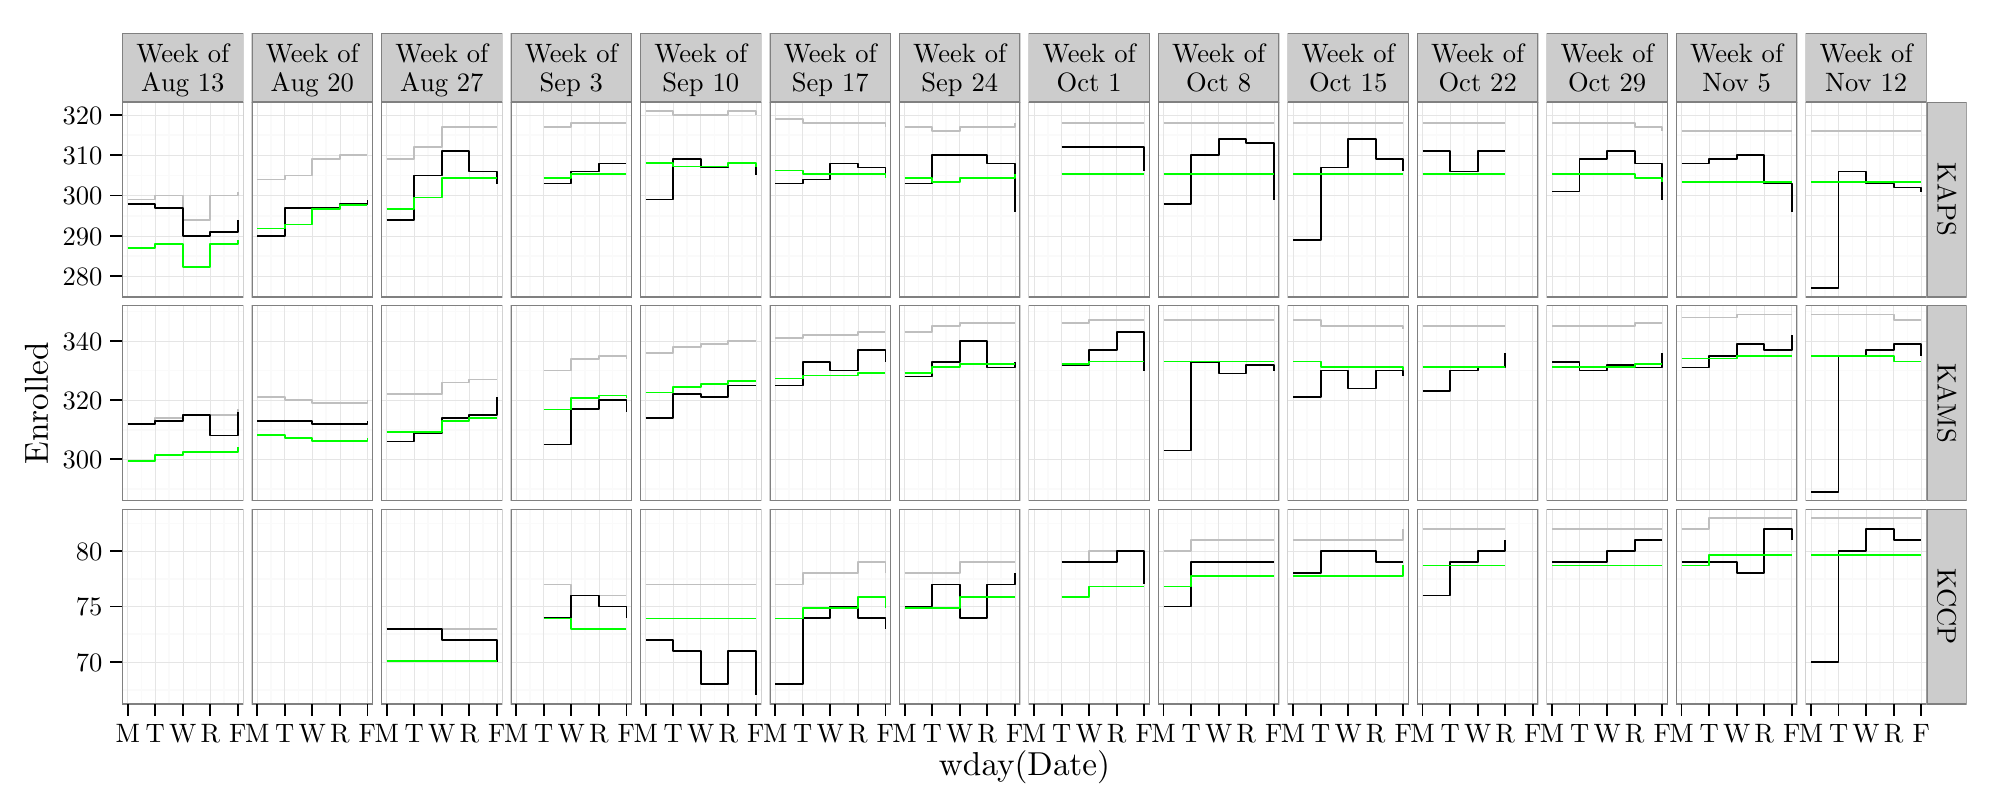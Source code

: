 % Created by tikzDevice version 0.6.2 on 2012-11-20 12:16:41
% !TEX encoding = UTF-8 Unicode
\documentclass[10pt]{article}

\nonstopmode

\usepackage{tikz}

\usepackage[active,tightpage,psfixbb]{preview}

\PreviewEnvironment{pgfpicture}

\setlength\PreviewBorder{0pt}
\begin{document}

\begin{tikzpicture}[x=1pt,y=1pt]
\definecolor[named]{drawColor}{rgb}{0.00,0.00,0.00}
\definecolor[named]{fillColor}{rgb}{1.00,1.00,1.00}
\fill[color=fillColor,fill opacity=0.00,] (0,0) rectangle (722.70,289.08);
\begin{scope}
\path[clip] (  0.00,  0.00) rectangle (722.70,289.08);
\end{scope}
\begin{scope}
\path[clip] (  0.00,  0.00) rectangle (722.70,289.08);
\definecolor[named]{drawColor}{rgb}{1.00,1.00,1.00}
\definecolor[named]{fillColor}{rgb}{1.00,1.00,1.00}

\draw[color=drawColor,line width= 0.6pt,line cap=round,line join=round,fill=fillColor,] ( -0.00,  0.00) rectangle (722.70,289.08);
\end{scope}
\begin{scope}
\path[clip] (  0.00,  0.00) rectangle (722.70,289.08);
\end{scope}
\begin{scope}
\path[clip] ( 44.17,252.19) rectangle ( 87.94,277.04);
\definecolor[named]{drawColor}{rgb}{0.50,0.50,0.50}
\definecolor[named]{fillColor}{rgb}{0.80,0.80,0.80}

\draw[color=drawColor,line width= 0.6pt,line cap=round,line join=round,fill=fillColor,] ( 44.17,252.19) rectangle ( 87.94,277.04);
\definecolor[named]{drawColor}{rgb}{0.00,0.00,0.00}

\node[color=drawColor,anchor=base,inner sep=0pt, outer sep=0pt, scale=  0.96] at ( 66.05,266.49) {Week of };

\node[color=drawColor,anchor=base,inner sep=0pt, outer sep=0pt, scale=  0.96] at ( 66.05,256.12) { Aug 13};
\end{scope}
\begin{scope}
\path[clip] (  0.00,  0.00) rectangle (722.70,289.08);
\end{scope}
\begin{scope}
\path[clip] ( 90.96,252.19) rectangle (134.74,277.04);
\definecolor[named]{drawColor}{rgb}{0.50,0.50,0.50}
\definecolor[named]{fillColor}{rgb}{0.80,0.80,0.80}

\draw[color=drawColor,line width= 0.6pt,line cap=round,line join=round,fill=fillColor,] ( 90.96,252.19) rectangle (134.74,277.04);
\definecolor[named]{drawColor}{rgb}{0.00,0.00,0.00}

\node[color=drawColor,anchor=base,inner sep=0pt, outer sep=0pt, scale=  0.96] at (112.85,266.49) {Week of };

\node[color=drawColor,anchor=base,inner sep=0pt, outer sep=0pt, scale=  0.96] at (112.85,256.12) { Aug 20};
\end{scope}
\begin{scope}
\path[clip] (  0.00,  0.00) rectangle (722.70,289.08);
\end{scope}
\begin{scope}
\path[clip] (137.75,252.19) rectangle (181.53,277.04);
\definecolor[named]{drawColor}{rgb}{0.50,0.50,0.50}
\definecolor[named]{fillColor}{rgb}{0.80,0.80,0.80}

\draw[color=drawColor,line width= 0.6pt,line cap=round,line join=round,fill=fillColor,] (137.75,252.19) rectangle (181.53,277.04);
\definecolor[named]{drawColor}{rgb}{0.00,0.00,0.00}

\node[color=drawColor,anchor=base,inner sep=0pt, outer sep=0pt, scale=  0.96] at (159.64,266.49) {Week of };

\node[color=drawColor,anchor=base,inner sep=0pt, outer sep=0pt, scale=  0.96] at (159.64,256.12) { Aug 27};
\end{scope}
\begin{scope}
\path[clip] (  0.00,  0.00) rectangle (722.70,289.08);
\end{scope}
\begin{scope}
\path[clip] (184.54,252.19) rectangle (228.32,277.04);
\definecolor[named]{drawColor}{rgb}{0.50,0.50,0.50}
\definecolor[named]{fillColor}{rgb}{0.80,0.80,0.80}

\draw[color=drawColor,line width= 0.6pt,line cap=round,line join=round,fill=fillColor,] (184.54,252.19) rectangle (228.32,277.04);
\definecolor[named]{drawColor}{rgb}{0.00,0.00,0.00}

\node[color=drawColor,anchor=base,inner sep=0pt, outer sep=0pt, scale=  0.96] at (206.43,266.49) {Week of };

\node[color=drawColor,anchor=base,inner sep=0pt, outer sep=0pt, scale=  0.96] at (206.43,256.12) { Sep 3};
\end{scope}
\begin{scope}
\path[clip] (  0.00,  0.00) rectangle (722.70,289.08);
\end{scope}
\begin{scope}
\path[clip] (231.33,252.19) rectangle (275.11,277.04);
\definecolor[named]{drawColor}{rgb}{0.50,0.50,0.50}
\definecolor[named]{fillColor}{rgb}{0.80,0.80,0.80}

\draw[color=drawColor,line width= 0.6pt,line cap=round,line join=round,fill=fillColor,] (231.33,252.19) rectangle (275.11,277.04);
\definecolor[named]{drawColor}{rgb}{0.00,0.00,0.00}

\node[color=drawColor,anchor=base,inner sep=0pt, outer sep=0pt, scale=  0.96] at (253.22,266.49) {Week of };

\node[color=drawColor,anchor=base,inner sep=0pt, outer sep=0pt, scale=  0.96] at (253.22,256.12) { Sep 10};
\end{scope}
\begin{scope}
\path[clip] (  0.00,  0.00) rectangle (722.70,289.08);
\end{scope}
\begin{scope}
\path[clip] (278.12,252.19) rectangle (321.90,277.04);
\definecolor[named]{drawColor}{rgb}{0.50,0.50,0.50}
\definecolor[named]{fillColor}{rgb}{0.80,0.80,0.80}

\draw[color=drawColor,line width= 0.6pt,line cap=round,line join=round,fill=fillColor,] (278.12,252.19) rectangle (321.90,277.04);
\definecolor[named]{drawColor}{rgb}{0.00,0.00,0.00}

\node[color=drawColor,anchor=base,inner sep=0pt, outer sep=0pt, scale=  0.96] at (300.01,266.49) {Week of };

\node[color=drawColor,anchor=base,inner sep=0pt, outer sep=0pt, scale=  0.96] at (300.01,256.12) { Sep 17};
\end{scope}
\begin{scope}
\path[clip] (  0.00,  0.00) rectangle (722.70,289.08);
\end{scope}
\begin{scope}
\path[clip] (324.91,252.19) rectangle (368.69,277.04);
\definecolor[named]{drawColor}{rgb}{0.50,0.50,0.50}
\definecolor[named]{fillColor}{rgb}{0.80,0.80,0.80}

\draw[color=drawColor,line width= 0.6pt,line cap=round,line join=round,fill=fillColor,] (324.91,252.19) rectangle (368.69,277.04);
\definecolor[named]{drawColor}{rgb}{0.00,0.00,0.00}

\node[color=drawColor,anchor=base,inner sep=0pt, outer sep=0pt, scale=  0.96] at (346.80,266.49) {Week of };

\node[color=drawColor,anchor=base,inner sep=0pt, outer sep=0pt, scale=  0.96] at (346.80,256.12) { Sep 24};
\end{scope}
\begin{scope}
\path[clip] (  0.00,  0.00) rectangle (722.70,289.08);
\end{scope}
\begin{scope}
\path[clip] (371.70,252.19) rectangle (415.48,277.04);
\definecolor[named]{drawColor}{rgb}{0.50,0.50,0.50}
\definecolor[named]{fillColor}{rgb}{0.80,0.80,0.80}

\draw[color=drawColor,line width= 0.6pt,line cap=round,line join=round,fill=fillColor,] (371.70,252.19) rectangle (415.48,277.04);
\definecolor[named]{drawColor}{rgb}{0.00,0.00,0.00}

\node[color=drawColor,anchor=base,inner sep=0pt, outer sep=0pt, scale=  0.96] at (393.59,266.49) {Week of };

\node[color=drawColor,anchor=base,inner sep=0pt, outer sep=0pt, scale=  0.96] at (393.59,256.12) { Oct 1};
\end{scope}
\begin{scope}
\path[clip] (  0.00,  0.00) rectangle (722.70,289.08);
\end{scope}
\begin{scope}
\path[clip] (418.49,252.19) rectangle (462.27,277.04);
\definecolor[named]{drawColor}{rgb}{0.50,0.50,0.50}
\definecolor[named]{fillColor}{rgb}{0.80,0.80,0.80}

\draw[color=drawColor,line width= 0.6pt,line cap=round,line join=round,fill=fillColor,] (418.49,252.19) rectangle (462.27,277.04);
\definecolor[named]{drawColor}{rgb}{0.00,0.00,0.00}

\node[color=drawColor,anchor=base,inner sep=0pt, outer sep=0pt, scale=  0.96] at (440.38,266.49) {Week of };

\node[color=drawColor,anchor=base,inner sep=0pt, outer sep=0pt, scale=  0.96] at (440.38,256.12) { Oct 8};
\end{scope}
\begin{scope}
\path[clip] (  0.00,  0.00) rectangle (722.70,289.08);
\end{scope}
\begin{scope}
\path[clip] (465.28,252.19) rectangle (509.06,277.04);
\definecolor[named]{drawColor}{rgb}{0.50,0.50,0.50}
\definecolor[named]{fillColor}{rgb}{0.80,0.80,0.80}

\draw[color=drawColor,line width= 0.6pt,line cap=round,line join=round,fill=fillColor,] (465.28,252.19) rectangle (509.06,277.04);
\definecolor[named]{drawColor}{rgb}{0.00,0.00,0.00}

\node[color=drawColor,anchor=base,inner sep=0pt, outer sep=0pt, scale=  0.96] at (487.17,266.49) {Week of };

\node[color=drawColor,anchor=base,inner sep=0pt, outer sep=0pt, scale=  0.96] at (487.17,256.12) { Oct 15};
\end{scope}
\begin{scope}
\path[clip] (  0.00,  0.00) rectangle (722.70,289.08);
\end{scope}
\begin{scope}
\path[clip] (512.07,252.19) rectangle (555.85,277.04);
\definecolor[named]{drawColor}{rgb}{0.50,0.50,0.50}
\definecolor[named]{fillColor}{rgb}{0.80,0.80,0.80}

\draw[color=drawColor,line width= 0.6pt,line cap=round,line join=round,fill=fillColor,] (512.07,252.19) rectangle (555.85,277.04);
\definecolor[named]{drawColor}{rgb}{0.00,0.00,0.00}

\node[color=drawColor,anchor=base,inner sep=0pt, outer sep=0pt, scale=  0.96] at (533.96,266.49) {Week of };

\node[color=drawColor,anchor=base,inner sep=0pt, outer sep=0pt, scale=  0.96] at (533.96,256.12) { Oct 22};
\end{scope}
\begin{scope}
\path[clip] (  0.00,  0.00) rectangle (722.70,289.08);
\end{scope}
\begin{scope}
\path[clip] (558.86,252.19) rectangle (602.64,277.04);
\definecolor[named]{drawColor}{rgb}{0.50,0.50,0.50}
\definecolor[named]{fillColor}{rgb}{0.80,0.80,0.80}

\draw[color=drawColor,line width= 0.6pt,line cap=round,line join=round,fill=fillColor,] (558.86,252.19) rectangle (602.64,277.04);
\definecolor[named]{drawColor}{rgb}{0.00,0.00,0.00}

\node[color=drawColor,anchor=base,inner sep=0pt, outer sep=0pt, scale=  0.96] at (580.75,266.49) {Week of };

\node[color=drawColor,anchor=base,inner sep=0pt, outer sep=0pt, scale=  0.96] at (580.75,256.12) { Oct 29};
\end{scope}
\begin{scope}
\path[clip] (  0.00,  0.00) rectangle (722.70,289.08);
\end{scope}
\begin{scope}
\path[clip] (605.65,252.19) rectangle (649.43,277.04);
\definecolor[named]{drawColor}{rgb}{0.50,0.50,0.50}
\definecolor[named]{fillColor}{rgb}{0.80,0.80,0.80}

\draw[color=drawColor,line width= 0.6pt,line cap=round,line join=round,fill=fillColor,] (605.65,252.19) rectangle (649.43,277.04);
\definecolor[named]{drawColor}{rgb}{0.00,0.00,0.00}

\node[color=drawColor,anchor=base,inner sep=0pt, outer sep=0pt, scale=  0.96] at (627.54,266.49) {Week of };

\node[color=drawColor,anchor=base,inner sep=0pt, outer sep=0pt, scale=  0.96] at (627.54,256.12) { Nov 5};
\end{scope}
\begin{scope}
\path[clip] (  0.00,  0.00) rectangle (722.70,289.08);
\end{scope}
\begin{scope}
\path[clip] (652.44,252.19) rectangle (696.22,277.04);
\definecolor[named]{drawColor}{rgb}{0.50,0.50,0.50}
\definecolor[named]{fillColor}{rgb}{0.80,0.80,0.80}

\draw[color=drawColor,line width= 0.6pt,line cap=round,line join=round,fill=fillColor,] (652.44,252.19) rectangle (696.22,277.04);
\definecolor[named]{drawColor}{rgb}{0.00,0.00,0.00}

\node[color=drawColor,anchor=base,inner sep=0pt, outer sep=0pt, scale=  0.96] at (674.33,266.49) {Week of };

\node[color=drawColor,anchor=base,inner sep=0pt, outer sep=0pt, scale=  0.96] at (674.33,256.12) { Nov 12};
\end{scope}
\begin{scope}
\path[clip] (  0.00,  0.00) rectangle (722.70,289.08);
\end{scope}
\begin{scope}
\path[clip] ( 44.17,181.68) rectangle ( 87.94,252.19);
\definecolor[named]{fillColor}{rgb}{1.00,1.00,1.00}

\draw[fill=fillColor,draw opacity=0.00,] ( 44.17,181.68) rectangle ( 87.94,252.19);
\definecolor[named]{drawColor}{rgb}{0.98,0.98,0.98}

\draw[color=drawColor,line width= 0.6pt,line join=round,fill opacity=0.00,] ( 44.17,181.97) --
	( 87.94,181.97);

\draw[color=drawColor,line width= 0.6pt,line join=round,fill opacity=0.00,] ( 44.17,196.54) --
	( 87.94,196.54);

\draw[color=drawColor,line width= 0.6pt,line join=round,fill opacity=0.00,] ( 44.17,211.11) --
	( 87.94,211.11);

\draw[color=drawColor,line width= 0.6pt,line join=round,fill opacity=0.00,] ( 44.17,225.68) --
	( 87.94,225.68);

\draw[color=drawColor,line width= 0.6pt,line join=round,fill opacity=0.00,] ( 44.17,240.25) --
	( 87.94,240.25);

\draw[color=drawColor,line width= 0.6pt,line join=round,fill opacity=0.00,] ( 51.13,181.68) --
	( 51.13,252.19);

\draw[color=drawColor,line width= 0.6pt,line join=round,fill opacity=0.00,] ( 61.08,181.68) --
	( 61.08,252.19);

\draw[color=drawColor,line width= 0.6pt,line join=round,fill opacity=0.00,] ( 71.03,181.68) --
	( 71.03,252.19);

\draw[color=drawColor,line width= 0.6pt,line join=round,fill opacity=0.00,] ( 80.98,181.68) --
	( 80.98,252.19);
\definecolor[named]{drawColor}{rgb}{0.90,0.90,0.90}

\draw[color=drawColor,line width= 0.2pt,line join=round,fill opacity=0.00,] ( 44.17,189.26) --
	( 87.94,189.26);

\draw[color=drawColor,line width= 0.2pt,line join=round,fill opacity=0.00,] ( 44.17,203.83) --
	( 87.94,203.83);

\draw[color=drawColor,line width= 0.2pt,line join=round,fill opacity=0.00,] ( 44.17,218.39) --
	( 87.94,218.39);

\draw[color=drawColor,line width= 0.2pt,line join=round,fill opacity=0.00,] ( 44.17,232.96) --
	( 87.94,232.96);

\draw[color=drawColor,line width= 0.2pt,line join=round,fill opacity=0.00,] ( 44.17,247.53) --
	( 87.94,247.53);

\draw[color=drawColor,line width= 0.2pt,line join=round,fill opacity=0.00,] ( 46.16,181.68) --
	( 46.16,252.19);

\draw[color=drawColor,line width= 0.2pt,line join=round,fill opacity=0.00,] ( 56.11,181.68) --
	( 56.11,252.19);

\draw[color=drawColor,line width= 0.2pt,line join=round,fill opacity=0.00,] ( 66.05,181.68) --
	( 66.05,252.19);

\draw[color=drawColor,line width= 0.2pt,line join=round,fill opacity=0.00,] ( 76.00,181.68) --
	( 76.00,252.19);

\draw[color=drawColor,line width= 0.2pt,line join=round,fill opacity=0.00,] ( 85.95,181.68) --
	( 85.95,252.19);
\definecolor[named]{drawColor}{rgb}{0.75,0.75,0.75}
\definecolor[named]{fillColor}{rgb}{0.75,0.75,0.75}

\draw[color=drawColor,line width= 0.6pt,line join=round,] ( 46.16,216.94) --
	( 56.11,216.94) --
	( 56.11,218.39) --
	( 66.05,218.39) --
	( 66.05,209.65) --
	( 76.00,209.65) --
	( 76.00,218.39) --
	( 85.95,218.39) --
	( 85.95,219.85);
\definecolor[named]{drawColor}{rgb}{0.00,0.00,0.00}
\definecolor[named]{fillColor}{rgb}{0.00,0.00,0.00}

\draw[color=drawColor,line width= 0.6pt,line join=round,] ( 46.16,215.48) --
	( 56.11,215.48) --
	( 56.11,214.02) --
	( 66.05,214.02) --
	( 66.05,203.83) --
	( 76.00,203.83) --
	( 76.00,205.28) --
	( 85.95,205.28) --
	( 85.95,209.65);
\definecolor[named]{drawColor}{rgb}{0.00,1.00,0.00}
\definecolor[named]{fillColor}{rgb}{0.00,1.00,0.00}

\draw[color=drawColor,line width= 0.6pt,line join=round,] ( 46.16,199.51) --
	( 56.11,199.51) --
	( 56.11,200.91) --
	( 66.05,200.91) --
	( 66.05,192.52) --
	( 76.00,192.52) --
	( 76.00,200.91) --
	( 85.95,200.91) --
	( 85.95,202.31);
\definecolor[named]{drawColor}{rgb}{0.50,0.50,0.50}

\draw[color=drawColor,line width= 0.6pt,line cap=round,line join=round,fill opacity=0.00,] ( 44.17,181.68) rectangle ( 87.94,252.19);
\end{scope}
\begin{scope}
\path[clip] (  0.00,  0.00) rectangle (722.70,289.08);
\end{scope}
\begin{scope}
\path[clip] ( 44.17,108.15) rectangle ( 87.94,178.67);
\definecolor[named]{fillColor}{rgb}{1.00,1.00,1.00}

\draw[fill=fillColor,draw opacity=0.00,] ( 44.17,108.15) rectangle ( 87.94,178.67);
\definecolor[named]{drawColor}{rgb}{0.98,0.98,0.98}

\draw[color=drawColor,line width= 0.6pt,line join=round,fill opacity=0.00,] ( 44.17,112.43) --
	( 87.94,112.43);

\draw[color=drawColor,line width= 0.6pt,line join=round,fill opacity=0.00,] ( 44.17,133.80) --
	( 87.94,133.80);

\draw[color=drawColor,line width= 0.6pt,line join=round,fill opacity=0.00,] ( 44.17,155.16) --
	( 87.94,155.16);

\draw[color=drawColor,line width= 0.6pt,line join=round,fill opacity=0.00,] ( 44.17,176.53) --
	( 87.94,176.53);

\draw[color=drawColor,line width= 0.6pt,line join=round,fill opacity=0.00,] ( 51.13,108.15) --
	( 51.13,178.67);

\draw[color=drawColor,line width= 0.6pt,line join=round,fill opacity=0.00,] ( 61.08,108.15) --
	( 61.08,178.67);

\draw[color=drawColor,line width= 0.6pt,line join=round,fill opacity=0.00,] ( 71.03,108.15) --
	( 71.03,178.67);

\draw[color=drawColor,line width= 0.6pt,line join=round,fill opacity=0.00,] ( 80.98,108.15) --
	( 80.98,178.67);
\definecolor[named]{drawColor}{rgb}{0.90,0.90,0.90}

\draw[color=drawColor,line width= 0.2pt,line join=round,fill opacity=0.00,] ( 44.17,123.11) --
	( 87.94,123.11);

\draw[color=drawColor,line width= 0.2pt,line join=round,fill opacity=0.00,] ( 44.17,144.48) --
	( 87.94,144.48);

\draw[color=drawColor,line width= 0.2pt,line join=round,fill opacity=0.00,] ( 44.17,165.85) --
	( 87.94,165.85);

\draw[color=drawColor,line width= 0.2pt,line join=round,fill opacity=0.00,] ( 46.16,108.15) --
	( 46.16,178.67);

\draw[color=drawColor,line width= 0.2pt,line join=round,fill opacity=0.00,] ( 56.11,108.15) --
	( 56.11,178.67);

\draw[color=drawColor,line width= 0.2pt,line join=round,fill opacity=0.00,] ( 66.05,108.15) --
	( 66.05,178.67);

\draw[color=drawColor,line width= 0.2pt,line join=round,fill opacity=0.00,] ( 76.00,108.15) --
	( 76.00,178.67);

\draw[color=drawColor,line width= 0.2pt,line join=round,fill opacity=0.00,] ( 85.95,108.15) --
	( 85.95,178.67);
\definecolor[named]{drawColor}{rgb}{0.75,0.75,0.75}
\definecolor[named]{fillColor}{rgb}{0.75,0.75,0.75}

\draw[color=drawColor,line width= 0.6pt,line join=round,] ( 46.16,135.93) --
	( 56.11,135.93) --
	( 56.11,138.07) --
	( 66.05,138.07) --
	( 66.05,139.14) --
	( 76.00,139.14) --
	( 76.00,139.14) --
	( 85.95,139.14) --
	( 85.95,141.28);
\definecolor[named]{drawColor}{rgb}{0.00,0.00,0.00}
\definecolor[named]{fillColor}{rgb}{0.00,0.00,0.00}

\draw[color=drawColor,line width= 0.6pt,line join=round,] ( 46.16,135.93) --
	( 56.11,135.93) --
	( 56.11,137.00) --
	( 66.05,137.00) --
	( 66.05,139.14) --
	( 76.00,139.14) --
	( 76.00,131.66) --
	( 85.95,131.66) --
	( 85.95,140.21);
\definecolor[named]{drawColor}{rgb}{0.00,1.00,0.00}
\definecolor[named]{fillColor}{rgb}{0.00,1.00,0.00}

\draw[color=drawColor,line width= 0.6pt,line join=round,] ( 46.16,122.60) --
	( 56.11,122.60) --
	( 56.11,124.65) --
	( 66.05,124.65) --
	( 66.05,125.68) --
	( 76.00,125.68) --
	( 76.00,125.68) --
	( 85.95,125.68) --
	( 85.95,127.73);
\definecolor[named]{drawColor}{rgb}{0.50,0.50,0.50}

\draw[color=drawColor,line width= 0.6pt,line cap=round,line join=round,fill opacity=0.00,] ( 44.17,108.15) rectangle ( 87.94,178.67);
\end{scope}
\begin{scope}
\path[clip] (  0.00,  0.00) rectangle (722.70,289.08);
\end{scope}
\begin{scope}
\path[clip] ( 44.17, 34.63) rectangle ( 87.94,105.14);
\definecolor[named]{fillColor}{rgb}{1.00,1.00,1.00}

\draw[fill=fillColor,draw opacity=0.00,] ( 44.17, 34.63) rectangle ( 87.94,105.14);
\definecolor[named]{drawColor}{rgb}{0.98,0.98,0.98}

\draw[color=drawColor,line width= 0.6pt,line join=round,fill opacity=0.00,] ( 44.17, 39.84) --
	( 87.94, 39.84);

\draw[color=drawColor,line width= 0.6pt,line join=round,fill opacity=0.00,] ( 44.17, 59.87) --
	( 87.94, 59.87);

\draw[color=drawColor,line width= 0.6pt,line join=round,fill opacity=0.00,] ( 44.17, 79.90) --
	( 87.94, 79.90);

\draw[color=drawColor,line width= 0.6pt,line join=round,fill opacity=0.00,] ( 44.17, 99.94) --
	( 87.94, 99.94);

\draw[color=drawColor,line width= 0.6pt,line join=round,fill opacity=0.00,] ( 51.13, 34.63) --
	( 51.13,105.14);

\draw[color=drawColor,line width= 0.6pt,line join=round,fill opacity=0.00,] ( 61.08, 34.63) --
	( 61.08,105.14);

\draw[color=drawColor,line width= 0.6pt,line join=round,fill opacity=0.00,] ( 71.03, 34.63) --
	( 71.03,105.14);

\draw[color=drawColor,line width= 0.6pt,line join=round,fill opacity=0.00,] ( 80.98, 34.63) --
	( 80.98,105.14);
\definecolor[named]{drawColor}{rgb}{0.90,0.90,0.90}

\draw[color=drawColor,line width= 0.2pt,line join=round,fill opacity=0.00,] ( 44.17, 49.85) --
	( 87.94, 49.85);

\draw[color=drawColor,line width= 0.2pt,line join=round,fill opacity=0.00,] ( 44.17, 69.89) --
	( 87.94, 69.89);

\draw[color=drawColor,line width= 0.2pt,line join=round,fill opacity=0.00,] ( 44.17, 89.92) --
	( 87.94, 89.92);

\draw[color=drawColor,line width= 0.2pt,line join=round,fill opacity=0.00,] ( 46.16, 34.63) --
	( 46.16,105.14);

\draw[color=drawColor,line width= 0.2pt,line join=round,fill opacity=0.00,] ( 56.11, 34.63) --
	( 56.11,105.14);

\draw[color=drawColor,line width= 0.2pt,line join=round,fill opacity=0.00,] ( 66.05, 34.63) --
	( 66.05,105.14);

\draw[color=drawColor,line width= 0.2pt,line join=round,fill opacity=0.00,] ( 76.00, 34.63) --
	( 76.00,105.14);

\draw[color=drawColor,line width= 0.2pt,line join=round,fill opacity=0.00,] ( 85.95, 34.63) --
	( 85.95,105.14);
\definecolor[named]{drawColor}{rgb}{0.50,0.50,0.50}

\draw[color=drawColor,line width= 0.6pt,line cap=round,line join=round,fill opacity=0.00,] ( 44.17, 34.63) rectangle ( 87.94,105.14);
\end{scope}
\begin{scope}
\path[clip] (  0.00,  0.00) rectangle (722.70,289.08);
\end{scope}
\begin{scope}
\path[clip] ( 90.96,181.68) rectangle (134.74,252.19);
\definecolor[named]{fillColor}{rgb}{1.00,1.00,1.00}

\draw[fill=fillColor,draw opacity=0.00,] ( 90.96,181.68) rectangle (134.74,252.19);
\definecolor[named]{drawColor}{rgb}{0.98,0.98,0.98}

\draw[color=drawColor,line width= 0.6pt,line join=round,fill opacity=0.00,] ( 90.96,181.97) --
	(134.74,181.97);

\draw[color=drawColor,line width= 0.6pt,line join=round,fill opacity=0.00,] ( 90.96,196.54) --
	(134.74,196.54);

\draw[color=drawColor,line width= 0.6pt,line join=round,fill opacity=0.00,] ( 90.96,211.11) --
	(134.74,211.11);

\draw[color=drawColor,line width= 0.6pt,line join=round,fill opacity=0.00,] ( 90.96,225.68) --
	(134.74,225.68);

\draw[color=drawColor,line width= 0.6pt,line join=round,fill opacity=0.00,] ( 90.96,240.25) --
	(134.74,240.25);

\draw[color=drawColor,line width= 0.6pt,line join=round,fill opacity=0.00,] ( 97.92,181.68) --
	( 97.92,252.19);

\draw[color=drawColor,line width= 0.6pt,line join=round,fill opacity=0.00,] (107.87,181.68) --
	(107.87,252.19);

\draw[color=drawColor,line width= 0.6pt,line join=round,fill opacity=0.00,] (117.82,181.68) --
	(117.82,252.19);

\draw[color=drawColor,line width= 0.6pt,line join=round,fill opacity=0.00,] (127.77,181.68) --
	(127.77,252.19);
\definecolor[named]{drawColor}{rgb}{0.90,0.90,0.90}

\draw[color=drawColor,line width= 0.2pt,line join=round,fill opacity=0.00,] ( 90.96,189.26) --
	(134.74,189.26);

\draw[color=drawColor,line width= 0.2pt,line join=round,fill opacity=0.00,] ( 90.96,203.83) --
	(134.74,203.83);

\draw[color=drawColor,line width= 0.2pt,line join=round,fill opacity=0.00,] ( 90.96,218.39) --
	(134.74,218.39);

\draw[color=drawColor,line width= 0.2pt,line join=round,fill opacity=0.00,] ( 90.96,232.96) --
	(134.74,232.96);

\draw[color=drawColor,line width= 0.2pt,line join=round,fill opacity=0.00,] ( 90.96,247.53) --
	(134.74,247.53);

\draw[color=drawColor,line width= 0.2pt,line join=round,fill opacity=0.00,] ( 92.95,181.68) --
	( 92.95,252.19);

\draw[color=drawColor,line width= 0.2pt,line join=round,fill opacity=0.00,] (102.90,181.68) --
	(102.90,252.19);

\draw[color=drawColor,line width= 0.2pt,line join=round,fill opacity=0.00,] (112.85,181.68) --
	(112.85,252.19);

\draw[color=drawColor,line width= 0.2pt,line join=round,fill opacity=0.00,] (122.80,181.68) --
	(122.80,252.19);

\draw[color=drawColor,line width= 0.2pt,line join=round,fill opacity=0.00,] (132.75,181.68) --
	(132.75,252.19);
\definecolor[named]{drawColor}{rgb}{0.75,0.75,0.75}
\definecolor[named]{fillColor}{rgb}{0.75,0.75,0.75}

\draw[color=drawColor,line width= 0.6pt,line join=round,] ( 92.95,224.22) --
	(102.90,224.22) --
	(102.90,225.68) --
	(112.85,225.68) --
	(112.85,231.51) --
	(122.80,231.51) --
	(122.80,232.96) --
	(132.75,232.96) --
	(132.75,232.96);
\definecolor[named]{drawColor}{rgb}{0.00,0.00,0.00}
\definecolor[named]{fillColor}{rgb}{0.00,0.00,0.00}

\draw[color=drawColor,line width= 0.6pt,line join=round,] ( 92.95,203.83) --
	(102.90,203.83) --
	(102.90,214.02) --
	(112.85,214.02) --
	(112.85,214.02) --
	(122.80,214.02) --
	(122.80,215.48) --
	(132.75,215.48) --
	(132.75,216.94);
\definecolor[named]{drawColor}{rgb}{0.00,1.00,0.00}
\definecolor[named]{fillColor}{rgb}{0.00,1.00,0.00}

\draw[color=drawColor,line width= 0.6pt,line join=round,] ( 92.95,206.51) --
	(102.90,206.51) --
	(102.90,207.90) --
	(112.85,207.90) --
	(112.85,213.50) --
	(122.80,213.50) --
	(122.80,214.90) --
	(132.75,214.90) --
	(132.75,214.90);
\definecolor[named]{drawColor}{rgb}{0.50,0.50,0.50}

\draw[color=drawColor,line width= 0.6pt,line cap=round,line join=round,fill opacity=0.00,] ( 90.96,181.68) rectangle (134.74,252.19);
\end{scope}
\begin{scope}
\path[clip] (  0.00,  0.00) rectangle (722.70,289.08);
\end{scope}
\begin{scope}
\path[clip] ( 90.96,108.15) rectangle (134.74,178.67);
\definecolor[named]{fillColor}{rgb}{1.00,1.00,1.00}

\draw[fill=fillColor,draw opacity=0.00,] ( 90.96,108.15) rectangle (134.74,178.67);
\definecolor[named]{drawColor}{rgb}{0.98,0.98,0.98}

\draw[color=drawColor,line width= 0.6pt,line join=round,fill opacity=0.00,] ( 90.96,112.43) --
	(134.74,112.43);

\draw[color=drawColor,line width= 0.6pt,line join=round,fill opacity=0.00,] ( 90.96,133.80) --
	(134.74,133.80);

\draw[color=drawColor,line width= 0.6pt,line join=round,fill opacity=0.00,] ( 90.96,155.16) --
	(134.74,155.16);

\draw[color=drawColor,line width= 0.6pt,line join=round,fill opacity=0.00,] ( 90.96,176.53) --
	(134.74,176.53);

\draw[color=drawColor,line width= 0.6pt,line join=round,fill opacity=0.00,] ( 97.92,108.15) --
	( 97.92,178.67);

\draw[color=drawColor,line width= 0.6pt,line join=round,fill opacity=0.00,] (107.87,108.15) --
	(107.87,178.67);

\draw[color=drawColor,line width= 0.6pt,line join=round,fill opacity=0.00,] (117.82,108.15) --
	(117.82,178.67);

\draw[color=drawColor,line width= 0.6pt,line join=round,fill opacity=0.00,] (127.77,108.15) --
	(127.77,178.67);
\definecolor[named]{drawColor}{rgb}{0.90,0.90,0.90}

\draw[color=drawColor,line width= 0.2pt,line join=round,fill opacity=0.00,] ( 90.96,123.11) --
	(134.74,123.11);

\draw[color=drawColor,line width= 0.2pt,line join=round,fill opacity=0.00,] ( 90.96,144.48) --
	(134.74,144.48);

\draw[color=drawColor,line width= 0.2pt,line join=round,fill opacity=0.00,] ( 90.96,165.85) --
	(134.74,165.85);

\draw[color=drawColor,line width= 0.2pt,line join=round,fill opacity=0.00,] ( 92.95,108.15) --
	( 92.95,178.67);

\draw[color=drawColor,line width= 0.2pt,line join=round,fill opacity=0.00,] (102.90,108.15) --
	(102.90,178.67);

\draw[color=drawColor,line width= 0.2pt,line join=round,fill opacity=0.00,] (112.85,108.15) --
	(112.85,178.67);

\draw[color=drawColor,line width= 0.2pt,line join=round,fill opacity=0.00,] (122.80,108.15) --
	(122.80,178.67);

\draw[color=drawColor,line width= 0.2pt,line join=round,fill opacity=0.00,] (132.75,108.15) --
	(132.75,178.67);
\definecolor[named]{drawColor}{rgb}{0.75,0.75,0.75}
\definecolor[named]{fillColor}{rgb}{0.75,0.75,0.75}

\draw[color=drawColor,line width= 0.6pt,line join=round,] ( 92.95,145.55) --
	(102.90,145.55) --
	(102.90,144.48) --
	(112.85,144.48) --
	(112.85,143.41) --
	(122.80,143.41) --
	(122.80,143.41) --
	(132.75,143.41) --
	(132.75,144.48);
\definecolor[named]{drawColor}{rgb}{0.00,0.00,0.00}
\definecolor[named]{fillColor}{rgb}{0.00,0.00,0.00}

\draw[color=drawColor,line width= 0.6pt,line join=round,] ( 92.95,137.00) --
	(102.90,137.00) --
	(102.90,137.00) --
	(112.85,137.00) --
	(112.85,135.93) --
	(122.80,135.93) --
	(122.80,135.93) --
	(132.75,135.93) --
	(132.75,137.00);
\definecolor[named]{drawColor}{rgb}{0.00,1.00,0.00}
\definecolor[named]{fillColor}{rgb}{0.00,1.00,0.00}

\draw[color=drawColor,line width= 0.6pt,line join=round,] ( 92.95,131.83) --
	(102.90,131.83) --
	(102.90,130.80) --
	(112.85,130.80) --
	(112.85,129.78) --
	(122.80,129.78) --
	(122.80,129.78) --
	(132.75,129.78) --
	(132.75,130.80);
\definecolor[named]{drawColor}{rgb}{0.50,0.50,0.50}

\draw[color=drawColor,line width= 0.6pt,line cap=round,line join=round,fill opacity=0.00,] ( 90.96,108.15) rectangle (134.74,178.67);
\end{scope}
\begin{scope}
\path[clip] (  0.00,  0.00) rectangle (722.70,289.08);
\end{scope}
\begin{scope}
\path[clip] ( 90.96, 34.63) rectangle (134.74,105.14);
\definecolor[named]{fillColor}{rgb}{1.00,1.00,1.00}

\draw[fill=fillColor,draw opacity=0.00,] ( 90.96, 34.63) rectangle (134.74,105.14);
\definecolor[named]{drawColor}{rgb}{0.98,0.98,0.98}

\draw[color=drawColor,line width= 0.6pt,line join=round,fill opacity=0.00,] ( 90.96, 39.84) --
	(134.74, 39.84);

\draw[color=drawColor,line width= 0.6pt,line join=round,fill opacity=0.00,] ( 90.96, 59.87) --
	(134.74, 59.87);

\draw[color=drawColor,line width= 0.6pt,line join=round,fill opacity=0.00,] ( 90.96, 79.90) --
	(134.74, 79.90);

\draw[color=drawColor,line width= 0.6pt,line join=round,fill opacity=0.00,] ( 90.96, 99.94) --
	(134.74, 99.94);

\draw[color=drawColor,line width= 0.6pt,line join=round,fill opacity=0.00,] ( 97.92, 34.63) --
	( 97.92,105.14);

\draw[color=drawColor,line width= 0.6pt,line join=round,fill opacity=0.00,] (107.87, 34.63) --
	(107.87,105.14);

\draw[color=drawColor,line width= 0.6pt,line join=round,fill opacity=0.00,] (117.82, 34.63) --
	(117.82,105.14);

\draw[color=drawColor,line width= 0.6pt,line join=round,fill opacity=0.00,] (127.77, 34.63) --
	(127.77,105.14);
\definecolor[named]{drawColor}{rgb}{0.90,0.90,0.90}

\draw[color=drawColor,line width= 0.2pt,line join=round,fill opacity=0.00,] ( 90.96, 49.85) --
	(134.74, 49.85);

\draw[color=drawColor,line width= 0.2pt,line join=round,fill opacity=0.00,] ( 90.96, 69.89) --
	(134.74, 69.89);

\draw[color=drawColor,line width= 0.2pt,line join=round,fill opacity=0.00,] ( 90.96, 89.92) --
	(134.74, 89.92);

\draw[color=drawColor,line width= 0.2pt,line join=round,fill opacity=0.00,] ( 92.95, 34.63) --
	( 92.95,105.14);

\draw[color=drawColor,line width= 0.2pt,line join=round,fill opacity=0.00,] (102.90, 34.63) --
	(102.90,105.14);

\draw[color=drawColor,line width= 0.2pt,line join=round,fill opacity=0.00,] (112.85, 34.63) --
	(112.85,105.14);

\draw[color=drawColor,line width= 0.2pt,line join=round,fill opacity=0.00,] (122.80, 34.63) --
	(122.80,105.14);

\draw[color=drawColor,line width= 0.2pt,line join=round,fill opacity=0.00,] (132.75, 34.63) --
	(132.75,105.14);
\definecolor[named]{drawColor}{rgb}{0.50,0.50,0.50}

\draw[color=drawColor,line width= 0.6pt,line cap=round,line join=round,fill opacity=0.00,] ( 90.96, 34.63) rectangle (134.74,105.14);
\end{scope}
\begin{scope}
\path[clip] (  0.00,  0.00) rectangle (722.70,289.08);
\end{scope}
\begin{scope}
\path[clip] (137.75,181.68) rectangle (181.53,252.19);
\definecolor[named]{fillColor}{rgb}{1.00,1.00,1.00}

\draw[fill=fillColor,draw opacity=0.00,] (137.75,181.68) rectangle (181.53,252.19);
\definecolor[named]{drawColor}{rgb}{0.98,0.98,0.98}

\draw[color=drawColor,line width= 0.6pt,line join=round,fill opacity=0.00,] (137.75,181.97) --
	(181.53,181.97);

\draw[color=drawColor,line width= 0.6pt,line join=round,fill opacity=0.00,] (137.75,196.54) --
	(181.53,196.54);

\draw[color=drawColor,line width= 0.6pt,line join=round,fill opacity=0.00,] (137.75,211.11) --
	(181.53,211.11);

\draw[color=drawColor,line width= 0.6pt,line join=round,fill opacity=0.00,] (137.75,225.68) --
	(181.53,225.68);

\draw[color=drawColor,line width= 0.6pt,line join=round,fill opacity=0.00,] (137.75,240.25) --
	(181.53,240.25);

\draw[color=drawColor,line width= 0.6pt,line join=round,fill opacity=0.00,] (144.71,181.68) --
	(144.71,252.19);

\draw[color=drawColor,line width= 0.6pt,line join=round,fill opacity=0.00,] (154.66,181.68) --
	(154.66,252.19);

\draw[color=drawColor,line width= 0.6pt,line join=round,fill opacity=0.00,] (164.61,181.68) --
	(164.61,252.19);

\draw[color=drawColor,line width= 0.6pt,line join=round,fill opacity=0.00,] (174.56,181.68) --
	(174.56,252.19);
\definecolor[named]{drawColor}{rgb}{0.90,0.90,0.90}

\draw[color=drawColor,line width= 0.2pt,line join=round,fill opacity=0.00,] (137.75,189.26) --
	(181.53,189.26);

\draw[color=drawColor,line width= 0.2pt,line join=round,fill opacity=0.00,] (137.75,203.83) --
	(181.53,203.83);

\draw[color=drawColor,line width= 0.2pt,line join=round,fill opacity=0.00,] (137.75,218.39) --
	(181.53,218.39);

\draw[color=drawColor,line width= 0.2pt,line join=round,fill opacity=0.00,] (137.75,232.96) --
	(181.53,232.96);

\draw[color=drawColor,line width= 0.2pt,line join=round,fill opacity=0.00,] (137.75,247.53) --
	(181.53,247.53);

\draw[color=drawColor,line width= 0.2pt,line join=round,fill opacity=0.00,] (139.74,181.68) --
	(139.74,252.19);

\draw[color=drawColor,line width= 0.2pt,line join=round,fill opacity=0.00,] (149.69,181.68) --
	(149.69,252.19);

\draw[color=drawColor,line width= 0.2pt,line join=round,fill opacity=0.00,] (159.64,181.68) --
	(159.64,252.19);

\draw[color=drawColor,line width= 0.2pt,line join=round,fill opacity=0.00,] (169.59,181.68) --
	(169.59,252.19);

\draw[color=drawColor,line width= 0.2pt,line join=round,fill opacity=0.00,] (179.54,181.68) --
	(179.54,252.19);
\definecolor[named]{drawColor}{rgb}{0.75,0.75,0.75}
\definecolor[named]{fillColor}{rgb}{0.75,0.75,0.75}

\draw[color=drawColor,line width= 0.6pt,line join=round,] (139.74,231.51) --
	(149.69,231.51) --
	(149.69,235.88) --
	(159.64,235.88) --
	(159.64,243.16) --
	(169.59,243.16) --
	(169.59,243.16) --
	(179.54,243.16) --
	(179.54,243.16);
\definecolor[named]{drawColor}{rgb}{0.00,0.00,0.00}
\definecolor[named]{fillColor}{rgb}{0.00,0.00,0.00}

\draw[color=drawColor,line width= 0.6pt,line join=round,] (139.74,209.65) --
	(149.69,209.65) --
	(149.69,225.68) --
	(159.64,225.68) --
	(159.64,234.42) --
	(169.59,234.42) --
	(169.59,227.14) --
	(179.54,227.14) --
	(179.54,222.76);
\definecolor[named]{drawColor}{rgb}{0.00,1.00,0.00}
\definecolor[named]{fillColor}{rgb}{0.00,1.00,0.00}

\draw[color=drawColor,line width= 0.6pt,line join=round,] (139.74,213.50) --
	(149.69,213.50) --
	(149.69,217.69) --
	(159.64,217.69) --
	(159.64,224.69) --
	(169.59,224.69) --
	(169.59,224.69) --
	(179.54,224.69) --
	(179.54,224.69);
\definecolor[named]{drawColor}{rgb}{0.50,0.50,0.50}

\draw[color=drawColor,line width= 0.6pt,line cap=round,line join=round,fill opacity=0.00,] (137.75,181.68) rectangle (181.53,252.19);
\end{scope}
\begin{scope}
\path[clip] (  0.00,  0.00) rectangle (722.70,289.08);
\end{scope}
\begin{scope}
\path[clip] (137.75,108.15) rectangle (181.53,178.67);
\definecolor[named]{fillColor}{rgb}{1.00,1.00,1.00}

\draw[fill=fillColor,draw opacity=0.00,] (137.75,108.15) rectangle (181.53,178.67);
\definecolor[named]{drawColor}{rgb}{0.98,0.98,0.98}

\draw[color=drawColor,line width= 0.6pt,line join=round,fill opacity=0.00,] (137.75,112.43) --
	(181.53,112.43);

\draw[color=drawColor,line width= 0.6pt,line join=round,fill opacity=0.00,] (137.75,133.80) --
	(181.53,133.80);

\draw[color=drawColor,line width= 0.6pt,line join=round,fill opacity=0.00,] (137.75,155.16) --
	(181.53,155.16);

\draw[color=drawColor,line width= 0.6pt,line join=round,fill opacity=0.00,] (137.75,176.53) --
	(181.53,176.53);

\draw[color=drawColor,line width= 0.6pt,line join=round,fill opacity=0.00,] (144.71,108.15) --
	(144.71,178.67);

\draw[color=drawColor,line width= 0.6pt,line join=round,fill opacity=0.00,] (154.66,108.15) --
	(154.66,178.67);

\draw[color=drawColor,line width= 0.6pt,line join=round,fill opacity=0.00,] (164.61,108.15) --
	(164.61,178.67);

\draw[color=drawColor,line width= 0.6pt,line join=round,fill opacity=0.00,] (174.56,108.15) --
	(174.56,178.67);
\definecolor[named]{drawColor}{rgb}{0.90,0.90,0.90}

\draw[color=drawColor,line width= 0.2pt,line join=round,fill opacity=0.00,] (137.75,123.11) --
	(181.53,123.11);

\draw[color=drawColor,line width= 0.2pt,line join=round,fill opacity=0.00,] (137.75,144.48) --
	(181.53,144.48);

\draw[color=drawColor,line width= 0.2pt,line join=round,fill opacity=0.00,] (137.75,165.85) --
	(181.53,165.85);

\draw[color=drawColor,line width= 0.2pt,line join=round,fill opacity=0.00,] (139.74,108.15) --
	(139.74,178.67);

\draw[color=drawColor,line width= 0.2pt,line join=round,fill opacity=0.00,] (149.69,108.15) --
	(149.69,178.67);

\draw[color=drawColor,line width= 0.2pt,line join=round,fill opacity=0.00,] (159.64,108.15) --
	(159.64,178.67);

\draw[color=drawColor,line width= 0.2pt,line join=round,fill opacity=0.00,] (169.59,108.15) --
	(169.59,178.67);

\draw[color=drawColor,line width= 0.2pt,line join=round,fill opacity=0.00,] (179.54,108.15) --
	(179.54,178.67);
\definecolor[named]{drawColor}{rgb}{0.75,0.75,0.75}
\definecolor[named]{fillColor}{rgb}{0.75,0.75,0.75}

\draw[color=drawColor,line width= 0.6pt,line join=round,] (139.74,146.62) --
	(149.69,146.62) --
	(149.69,146.62) --
	(159.64,146.62) --
	(159.64,150.89) --
	(169.59,150.89) --
	(169.59,151.96) --
	(179.54,151.96) --
	(179.54,151.96);
\definecolor[named]{drawColor}{rgb}{0.00,0.00,0.00}
\definecolor[named]{fillColor}{rgb}{0.00,0.00,0.00}

\draw[color=drawColor,line width= 0.6pt,line join=round,] (139.74,129.52) --
	(149.69,129.52) --
	(149.69,132.73) --
	(159.64,132.73) --
	(159.64,138.07) --
	(169.59,138.07) --
	(169.59,139.14) --
	(179.54,139.14) --
	(179.54,145.55);
\definecolor[named]{drawColor}{rgb}{0.00,1.00,0.00}
\definecolor[named]{fillColor}{rgb}{0.00,1.00,0.00}

\draw[color=drawColor,line width= 0.6pt,line join=round,] (139.74,132.86) --
	(149.69,132.86) --
	(149.69,132.86) --
	(159.64,132.86) --
	(159.64,136.96) --
	(169.59,136.96) --
	(169.59,137.98) --
	(179.54,137.98) --
	(179.54,137.98);
\definecolor[named]{drawColor}{rgb}{0.50,0.50,0.50}

\draw[color=drawColor,line width= 0.6pt,line cap=round,line join=round,fill opacity=0.00,] (137.75,108.15) rectangle (181.53,178.67);
\end{scope}
\begin{scope}
\path[clip] (  0.00,  0.00) rectangle (722.70,289.08);
\end{scope}
\begin{scope}
\path[clip] (137.75, 34.63) rectangle (181.53,105.14);
\definecolor[named]{fillColor}{rgb}{1.00,1.00,1.00}

\draw[fill=fillColor,draw opacity=0.00,] (137.75, 34.63) rectangle (181.53,105.14);
\definecolor[named]{drawColor}{rgb}{0.98,0.98,0.98}

\draw[color=drawColor,line width= 0.6pt,line join=round,fill opacity=0.00,] (137.75, 39.84) --
	(181.53, 39.84);

\draw[color=drawColor,line width= 0.6pt,line join=round,fill opacity=0.00,] (137.75, 59.87) --
	(181.53, 59.87);

\draw[color=drawColor,line width= 0.6pt,line join=round,fill opacity=0.00,] (137.75, 79.90) --
	(181.53, 79.90);

\draw[color=drawColor,line width= 0.6pt,line join=round,fill opacity=0.00,] (137.75, 99.94) --
	(181.53, 99.94);

\draw[color=drawColor,line width= 0.6pt,line join=round,fill opacity=0.00,] (144.71, 34.63) --
	(144.71,105.14);

\draw[color=drawColor,line width= 0.6pt,line join=round,fill opacity=0.00,] (154.66, 34.63) --
	(154.66,105.14);

\draw[color=drawColor,line width= 0.6pt,line join=round,fill opacity=0.00,] (164.61, 34.63) --
	(164.61,105.14);

\draw[color=drawColor,line width= 0.6pt,line join=round,fill opacity=0.00,] (174.56, 34.63) --
	(174.56,105.14);
\definecolor[named]{drawColor}{rgb}{0.90,0.90,0.90}

\draw[color=drawColor,line width= 0.2pt,line join=round,fill opacity=0.00,] (137.75, 49.85) --
	(181.53, 49.85);

\draw[color=drawColor,line width= 0.2pt,line join=round,fill opacity=0.00,] (137.75, 69.89) --
	(181.53, 69.89);

\draw[color=drawColor,line width= 0.2pt,line join=round,fill opacity=0.00,] (137.75, 89.92) --
	(181.53, 89.92);

\draw[color=drawColor,line width= 0.2pt,line join=round,fill opacity=0.00,] (139.74, 34.63) --
	(139.74,105.14);

\draw[color=drawColor,line width= 0.2pt,line join=round,fill opacity=0.00,] (149.69, 34.63) --
	(149.69,105.14);

\draw[color=drawColor,line width= 0.2pt,line join=round,fill opacity=0.00,] (159.64, 34.63) --
	(159.64,105.14);

\draw[color=drawColor,line width= 0.2pt,line join=round,fill opacity=0.00,] (169.59, 34.63) --
	(169.59,105.14);

\draw[color=drawColor,line width= 0.2pt,line join=round,fill opacity=0.00,] (179.54, 34.63) --
	(179.54,105.14);
\definecolor[named]{drawColor}{rgb}{0.75,0.75,0.75}
\definecolor[named]{fillColor}{rgb}{0.75,0.75,0.75}

\draw[color=drawColor,line width= 0.6pt,line join=round,] (139.74, 61.87) --
	(149.69, 61.87) --
	(149.69, 61.87) --
	(159.64, 61.87) --
	(159.64, 61.87) --
	(169.59, 61.87) --
	(169.59, 61.87) --
	(179.54, 61.87) --
	(179.54, 61.87);
\definecolor[named]{drawColor}{rgb}{0.00,0.00,0.00}
\definecolor[named]{fillColor}{rgb}{0.00,0.00,0.00}

\draw[color=drawColor,line width= 0.6pt,line join=round,] (139.74, 61.87) --
	(149.69, 61.87) --
	(149.69, 61.87) --
	(159.64, 61.87) --
	(159.64, 57.87) --
	(169.59, 57.87) --
	(169.59, 57.87) --
	(179.54, 57.87) --
	(179.54, 49.85);
\definecolor[named]{drawColor}{rgb}{0.00,1.00,0.00}
\definecolor[named]{fillColor}{rgb}{0.00,1.00,0.00}

\draw[color=drawColor,line width= 0.6pt,line join=round,] (139.74, 50.17) --
	(149.69, 50.17) --
	(149.69, 50.17) --
	(159.64, 50.17) --
	(159.64, 50.17) --
	(169.59, 50.17) --
	(169.59, 50.17) --
	(179.54, 50.17) --
	(179.54, 50.17);
\definecolor[named]{drawColor}{rgb}{0.50,0.50,0.50}

\draw[color=drawColor,line width= 0.6pt,line cap=round,line join=round,fill opacity=0.00,] (137.75, 34.63) rectangle (181.53,105.14);
\end{scope}
\begin{scope}
\path[clip] (  0.00,  0.00) rectangle (722.70,289.08);
\end{scope}
\begin{scope}
\path[clip] (184.54,181.68) rectangle (228.32,252.19);
\definecolor[named]{fillColor}{rgb}{1.00,1.00,1.00}

\draw[fill=fillColor,draw opacity=0.00,] (184.54,181.68) rectangle (228.32,252.19);
\definecolor[named]{drawColor}{rgb}{0.98,0.98,0.98}

\draw[color=drawColor,line width= 0.6pt,line join=round,fill opacity=0.00,] (184.54,181.97) --
	(228.32,181.97);

\draw[color=drawColor,line width= 0.6pt,line join=round,fill opacity=0.00,] (184.54,196.54) --
	(228.32,196.54);

\draw[color=drawColor,line width= 0.6pt,line join=round,fill opacity=0.00,] (184.54,211.11) --
	(228.32,211.11);

\draw[color=drawColor,line width= 0.6pt,line join=round,fill opacity=0.00,] (184.54,225.68) --
	(228.32,225.68);

\draw[color=drawColor,line width= 0.6pt,line join=round,fill opacity=0.00,] (184.54,240.25) --
	(228.32,240.25);

\draw[color=drawColor,line width= 0.6pt,line join=round,fill opacity=0.00,] (191.50,181.68) --
	(191.50,252.19);

\draw[color=drawColor,line width= 0.6pt,line join=round,fill opacity=0.00,] (201.45,181.68) --
	(201.45,252.19);

\draw[color=drawColor,line width= 0.6pt,line join=round,fill opacity=0.00,] (211.40,181.68) --
	(211.40,252.19);

\draw[color=drawColor,line width= 0.6pt,line join=round,fill opacity=0.00,] (221.35,181.68) --
	(221.35,252.19);
\definecolor[named]{drawColor}{rgb}{0.90,0.90,0.90}

\draw[color=drawColor,line width= 0.2pt,line join=round,fill opacity=0.00,] (184.54,189.26) --
	(228.32,189.26);

\draw[color=drawColor,line width= 0.2pt,line join=round,fill opacity=0.00,] (184.54,203.83) --
	(228.32,203.83);

\draw[color=drawColor,line width= 0.2pt,line join=round,fill opacity=0.00,] (184.54,218.39) --
	(228.32,218.39);

\draw[color=drawColor,line width= 0.2pt,line join=round,fill opacity=0.00,] (184.54,232.96) --
	(228.32,232.96);

\draw[color=drawColor,line width= 0.2pt,line join=round,fill opacity=0.00,] (184.54,247.53) --
	(228.32,247.53);

\draw[color=drawColor,line width= 0.2pt,line join=round,fill opacity=0.00,] (186.53,181.68) --
	(186.53,252.19);

\draw[color=drawColor,line width= 0.2pt,line join=round,fill opacity=0.00,] (196.48,181.68) --
	(196.48,252.19);

\draw[color=drawColor,line width= 0.2pt,line join=round,fill opacity=0.00,] (206.43,181.68) --
	(206.43,252.19);

\draw[color=drawColor,line width= 0.2pt,line join=round,fill opacity=0.00,] (216.38,181.68) --
	(216.38,252.19);

\draw[color=drawColor,line width= 0.2pt,line join=round,fill opacity=0.00,] (226.33,181.68) --
	(226.33,252.19);
\definecolor[named]{drawColor}{rgb}{0.75,0.75,0.75}
\definecolor[named]{fillColor}{rgb}{0.75,0.75,0.75}

\draw[color=drawColor,line width= 0.6pt,line join=round,] (196.48,243.16) --
	(206.43,243.16) --
	(206.43,244.62) --
	(216.38,244.62) --
	(216.38,244.62) --
	(226.33,244.62) --
	(226.33,244.62);
\definecolor[named]{drawColor}{rgb}{0.00,0.00,0.00}
\definecolor[named]{fillColor}{rgb}{0.00,0.00,0.00}

\draw[color=drawColor,line width= 0.6pt,line join=round,] (196.48,222.76) --
	(206.43,222.76) --
	(206.43,227.14) --
	(216.38,227.14) --
	(216.38,230.05) --
	(226.33,230.05) --
	(226.33,230.05);
\definecolor[named]{drawColor}{rgb}{0.00,1.00,0.00}
\definecolor[named]{fillColor}{rgb}{0.00,1.00,0.00}

\draw[color=drawColor,line width= 0.6pt,line join=round,] (196.48,224.69) --
	(206.43,224.69) --
	(206.43,226.09) --
	(216.38,226.09) --
	(216.38,226.09) --
	(226.33,226.09) --
	(226.33,226.09);
\definecolor[named]{drawColor}{rgb}{0.50,0.50,0.50}

\draw[color=drawColor,line width= 0.6pt,line cap=round,line join=round,fill opacity=0.00,] (184.54,181.68) rectangle (228.32,252.19);
\end{scope}
\begin{scope}
\path[clip] (  0.00,  0.00) rectangle (722.70,289.08);
\end{scope}
\begin{scope}
\path[clip] (184.54,108.15) rectangle (228.32,178.67);
\definecolor[named]{fillColor}{rgb}{1.00,1.00,1.00}

\draw[fill=fillColor,draw opacity=0.00,] (184.54,108.15) rectangle (228.32,178.67);
\definecolor[named]{drawColor}{rgb}{0.98,0.98,0.98}

\draw[color=drawColor,line width= 0.6pt,line join=round,fill opacity=0.00,] (184.54,112.43) --
	(228.32,112.43);

\draw[color=drawColor,line width= 0.6pt,line join=round,fill opacity=0.00,] (184.54,133.80) --
	(228.32,133.80);

\draw[color=drawColor,line width= 0.6pt,line join=round,fill opacity=0.00,] (184.54,155.16) --
	(228.32,155.16);

\draw[color=drawColor,line width= 0.6pt,line join=round,fill opacity=0.00,] (184.54,176.53) --
	(228.32,176.53);

\draw[color=drawColor,line width= 0.6pt,line join=round,fill opacity=0.00,] (191.50,108.15) --
	(191.50,178.67);

\draw[color=drawColor,line width= 0.6pt,line join=round,fill opacity=0.00,] (201.45,108.15) --
	(201.45,178.67);

\draw[color=drawColor,line width= 0.6pt,line join=round,fill opacity=0.00,] (211.40,108.15) --
	(211.40,178.67);

\draw[color=drawColor,line width= 0.6pt,line join=round,fill opacity=0.00,] (221.35,108.15) --
	(221.35,178.67);
\definecolor[named]{drawColor}{rgb}{0.90,0.90,0.90}

\draw[color=drawColor,line width= 0.2pt,line join=round,fill opacity=0.00,] (184.54,123.11) --
	(228.32,123.11);

\draw[color=drawColor,line width= 0.2pt,line join=round,fill opacity=0.00,] (184.54,144.48) --
	(228.32,144.48);

\draw[color=drawColor,line width= 0.2pt,line join=round,fill opacity=0.00,] (184.54,165.85) --
	(228.32,165.85);

\draw[color=drawColor,line width= 0.2pt,line join=round,fill opacity=0.00,] (186.53,108.15) --
	(186.53,178.67);

\draw[color=drawColor,line width= 0.2pt,line join=round,fill opacity=0.00,] (196.48,108.15) --
	(196.48,178.67);

\draw[color=drawColor,line width= 0.2pt,line join=round,fill opacity=0.00,] (206.43,108.15) --
	(206.43,178.67);

\draw[color=drawColor,line width= 0.2pt,line join=round,fill opacity=0.00,] (216.38,108.15) --
	(216.38,178.67);

\draw[color=drawColor,line width= 0.2pt,line join=round,fill opacity=0.00,] (226.33,108.15) --
	(226.33,178.67);
\definecolor[named]{drawColor}{rgb}{0.75,0.75,0.75}
\definecolor[named]{fillColor}{rgb}{0.75,0.75,0.75}

\draw[color=drawColor,line width= 0.6pt,line join=round,] (196.48,155.16) --
	(206.43,155.16) --
	(206.43,159.44) --
	(216.38,159.44) --
	(216.38,160.51) --
	(226.33,160.51) --
	(226.33,159.44);
\definecolor[named]{drawColor}{rgb}{0.00,0.00,0.00}
\definecolor[named]{fillColor}{rgb}{0.00,0.00,0.00}

\draw[color=drawColor,line width= 0.6pt,line join=round,] (196.48,128.45) --
	(206.43,128.45) --
	(206.43,141.28) --
	(216.38,141.28) --
	(216.38,144.48) --
	(226.33,144.48) --
	(226.33,140.21);
\definecolor[named]{drawColor}{rgb}{0.00,1.00,0.00}
\definecolor[named]{fillColor}{rgb}{0.00,1.00,0.00}

\draw[color=drawColor,line width= 0.6pt,line join=round,] (196.48,141.06) --
	(206.43,141.06) --
	(206.43,145.16) --
	(216.38,145.16) --
	(216.38,146.19) --
	(226.33,146.19) --
	(226.33,145.16);
\definecolor[named]{drawColor}{rgb}{0.50,0.50,0.50}

\draw[color=drawColor,line width= 0.6pt,line cap=round,line join=round,fill opacity=0.00,] (184.54,108.15) rectangle (228.32,178.67);
\end{scope}
\begin{scope}
\path[clip] (  0.00,  0.00) rectangle (722.70,289.08);
\end{scope}
\begin{scope}
\path[clip] (184.54, 34.63) rectangle (228.32,105.14);
\definecolor[named]{fillColor}{rgb}{1.00,1.00,1.00}

\draw[fill=fillColor,draw opacity=0.00,] (184.54, 34.63) rectangle (228.32,105.14);
\definecolor[named]{drawColor}{rgb}{0.98,0.98,0.98}

\draw[color=drawColor,line width= 0.6pt,line join=round,fill opacity=0.00,] (184.54, 39.84) --
	(228.32, 39.84);

\draw[color=drawColor,line width= 0.6pt,line join=round,fill opacity=0.00,] (184.54, 59.87) --
	(228.32, 59.87);

\draw[color=drawColor,line width= 0.6pt,line join=round,fill opacity=0.00,] (184.54, 79.90) --
	(228.32, 79.90);

\draw[color=drawColor,line width= 0.6pt,line join=round,fill opacity=0.00,] (184.54, 99.94) --
	(228.32, 99.94);

\draw[color=drawColor,line width= 0.6pt,line join=round,fill opacity=0.00,] (191.50, 34.63) --
	(191.50,105.14);

\draw[color=drawColor,line width= 0.6pt,line join=round,fill opacity=0.00,] (201.45, 34.63) --
	(201.45,105.14);

\draw[color=drawColor,line width= 0.6pt,line join=round,fill opacity=0.00,] (211.40, 34.63) --
	(211.40,105.14);

\draw[color=drawColor,line width= 0.6pt,line join=round,fill opacity=0.00,] (221.35, 34.63) --
	(221.35,105.14);
\definecolor[named]{drawColor}{rgb}{0.90,0.90,0.90}

\draw[color=drawColor,line width= 0.2pt,line join=round,fill opacity=0.00,] (184.54, 49.85) --
	(228.32, 49.85);

\draw[color=drawColor,line width= 0.2pt,line join=round,fill opacity=0.00,] (184.54, 69.89) --
	(228.32, 69.89);

\draw[color=drawColor,line width= 0.2pt,line join=round,fill opacity=0.00,] (184.54, 89.92) --
	(228.32, 89.92);

\draw[color=drawColor,line width= 0.2pt,line join=round,fill opacity=0.00,] (186.53, 34.63) --
	(186.53,105.14);

\draw[color=drawColor,line width= 0.2pt,line join=round,fill opacity=0.00,] (196.48, 34.63) --
	(196.48,105.14);

\draw[color=drawColor,line width= 0.2pt,line join=round,fill opacity=0.00,] (206.43, 34.63) --
	(206.43,105.14);

\draw[color=drawColor,line width= 0.2pt,line join=round,fill opacity=0.00,] (216.38, 34.63) --
	(216.38,105.14);

\draw[color=drawColor,line width= 0.2pt,line join=round,fill opacity=0.00,] (226.33, 34.63) --
	(226.33,105.14);
\definecolor[named]{drawColor}{rgb}{0.75,0.75,0.75}
\definecolor[named]{fillColor}{rgb}{0.75,0.75,0.75}

\draw[color=drawColor,line width= 0.6pt,line join=round,] (196.48, 77.90) --
	(206.43, 77.90) --
	(206.43, 73.89) --
	(216.38, 73.89) --
	(216.38, 73.89) --
	(226.33, 73.89) --
	(226.33, 73.89);
\definecolor[named]{drawColor}{rgb}{0.00,0.00,0.00}
\definecolor[named]{fillColor}{rgb}{0.00,0.00,0.00}

\draw[color=drawColor,line width= 0.6pt,line join=round,] (196.48, 65.88) --
	(206.43, 65.88) --
	(206.43, 73.89) --
	(216.38, 73.89) --
	(216.38, 69.89) --
	(226.33, 69.89) --
	(226.33, 65.88);
\definecolor[named]{drawColor}{rgb}{0.00,1.00,0.00}
\definecolor[named]{fillColor}{rgb}{0.00,1.00,0.00}

\draw[color=drawColor,line width= 0.6pt,line join=round,] (196.48, 65.56) --
	(206.43, 65.56) --
	(206.43, 61.71) --
	(216.38, 61.71) --
	(216.38, 61.71) --
	(226.33, 61.71) --
	(226.33, 61.71);
\definecolor[named]{drawColor}{rgb}{0.50,0.50,0.50}

\draw[color=drawColor,line width= 0.6pt,line cap=round,line join=round,fill opacity=0.00,] (184.54, 34.63) rectangle (228.32,105.14);
\end{scope}
\begin{scope}
\path[clip] (  0.00,  0.00) rectangle (722.70,289.08);
\end{scope}
\begin{scope}
\path[clip] (231.33,181.68) rectangle (275.11,252.19);
\definecolor[named]{fillColor}{rgb}{1.00,1.00,1.00}

\draw[fill=fillColor,draw opacity=0.00,] (231.33,181.68) rectangle (275.11,252.19);
\definecolor[named]{drawColor}{rgb}{0.98,0.98,0.98}

\draw[color=drawColor,line width= 0.6pt,line join=round,fill opacity=0.00,] (231.33,181.97) --
	(275.11,181.97);

\draw[color=drawColor,line width= 0.6pt,line join=round,fill opacity=0.00,] (231.33,196.54) --
	(275.11,196.54);

\draw[color=drawColor,line width= 0.6pt,line join=round,fill opacity=0.00,] (231.33,211.11) --
	(275.11,211.11);

\draw[color=drawColor,line width= 0.6pt,line join=round,fill opacity=0.00,] (231.33,225.68) --
	(275.11,225.68);

\draw[color=drawColor,line width= 0.6pt,line join=round,fill opacity=0.00,] (231.33,240.25) --
	(275.11,240.25);

\draw[color=drawColor,line width= 0.6pt,line join=round,fill opacity=0.00,] (238.29,181.68) --
	(238.29,252.19);

\draw[color=drawColor,line width= 0.6pt,line join=round,fill opacity=0.00,] (248.24,181.68) --
	(248.24,252.19);

\draw[color=drawColor,line width= 0.6pt,line join=round,fill opacity=0.00,] (258.19,181.68) --
	(258.19,252.19);

\draw[color=drawColor,line width= 0.6pt,line join=round,fill opacity=0.00,] (268.14,181.68) --
	(268.14,252.19);
\definecolor[named]{drawColor}{rgb}{0.90,0.90,0.90}

\draw[color=drawColor,line width= 0.2pt,line join=round,fill opacity=0.00,] (231.33,189.26) --
	(275.11,189.26);

\draw[color=drawColor,line width= 0.2pt,line join=round,fill opacity=0.00,] (231.33,203.83) --
	(275.11,203.83);

\draw[color=drawColor,line width= 0.2pt,line join=round,fill opacity=0.00,] (231.33,218.39) --
	(275.11,218.39);

\draw[color=drawColor,line width= 0.2pt,line join=round,fill opacity=0.00,] (231.33,232.96) --
	(275.11,232.96);

\draw[color=drawColor,line width= 0.2pt,line join=round,fill opacity=0.00,] (231.33,247.53) --
	(275.11,247.53);

\draw[color=drawColor,line width= 0.2pt,line join=round,fill opacity=0.00,] (233.32,181.68) --
	(233.32,252.19);

\draw[color=drawColor,line width= 0.2pt,line join=round,fill opacity=0.00,] (243.27,181.68) --
	(243.27,252.19);

\draw[color=drawColor,line width= 0.2pt,line join=round,fill opacity=0.00,] (253.22,181.68) --
	(253.22,252.19);

\draw[color=drawColor,line width= 0.2pt,line join=round,fill opacity=0.00,] (263.17,181.68) --
	(263.17,252.19);

\draw[color=drawColor,line width= 0.2pt,line join=round,fill opacity=0.00,] (273.12,181.68) --
	(273.12,252.19);
\definecolor[named]{drawColor}{rgb}{0.75,0.75,0.75}
\definecolor[named]{fillColor}{rgb}{0.75,0.75,0.75}

\draw[color=drawColor,line width= 0.6pt,line join=round,] (233.32,248.99) --
	(243.27,248.99) --
	(243.27,247.53) --
	(253.22,247.53) --
	(253.22,247.53) --
	(263.17,247.53) --
	(263.17,248.99) --
	(273.12,248.99) --
	(273.12,247.53);
\definecolor[named]{drawColor}{rgb}{0.00,0.00,0.00}
\definecolor[named]{fillColor}{rgb}{0.00,0.00,0.00}

\draw[color=drawColor,line width= 0.6pt,line join=round,] (233.32,216.94) --
	(243.27,216.94) --
	(243.27,231.51) --
	(253.22,231.51) --
	(253.22,228.59) --
	(263.17,228.59) --
	(263.17,230.05) --
	(273.12,230.05) --
	(273.12,225.68);
\definecolor[named]{drawColor}{rgb}{0.00,1.00,0.00}
\definecolor[named]{fillColor}{rgb}{0.00,1.00,0.00}

\draw[color=drawColor,line width= 0.6pt,line join=round,] (233.32,230.28) --
	(243.27,230.28) --
	(243.27,228.88) --
	(253.22,228.88) --
	(253.22,228.88) --
	(263.17,228.88) --
	(263.17,230.28) --
	(273.12,230.28) --
	(273.12,228.88);
\definecolor[named]{drawColor}{rgb}{0.50,0.50,0.50}

\draw[color=drawColor,line width= 0.6pt,line cap=round,line join=round,fill opacity=0.00,] (231.33,181.68) rectangle (275.11,252.19);
\end{scope}
\begin{scope}
\path[clip] (  0.00,  0.00) rectangle (722.70,289.08);
\end{scope}
\begin{scope}
\path[clip] (231.33,108.15) rectangle (275.11,178.67);
\definecolor[named]{fillColor}{rgb}{1.00,1.00,1.00}

\draw[fill=fillColor,draw opacity=0.00,] (231.33,108.15) rectangle (275.11,178.67);
\definecolor[named]{drawColor}{rgb}{0.98,0.98,0.98}

\draw[color=drawColor,line width= 0.6pt,line join=round,fill opacity=0.00,] (231.33,112.43) --
	(275.11,112.43);

\draw[color=drawColor,line width= 0.6pt,line join=round,fill opacity=0.00,] (231.33,133.80) --
	(275.11,133.80);

\draw[color=drawColor,line width= 0.6pt,line join=round,fill opacity=0.00,] (231.33,155.16) --
	(275.11,155.16);

\draw[color=drawColor,line width= 0.6pt,line join=round,fill opacity=0.00,] (231.33,176.53) --
	(275.11,176.53);

\draw[color=drawColor,line width= 0.6pt,line join=round,fill opacity=0.00,] (238.29,108.15) --
	(238.29,178.67);

\draw[color=drawColor,line width= 0.6pt,line join=round,fill opacity=0.00,] (248.24,108.15) --
	(248.24,178.67);

\draw[color=drawColor,line width= 0.6pt,line join=round,fill opacity=0.00,] (258.19,108.15) --
	(258.19,178.67);

\draw[color=drawColor,line width= 0.6pt,line join=round,fill opacity=0.00,] (268.14,108.15) --
	(268.14,178.67);
\definecolor[named]{drawColor}{rgb}{0.90,0.90,0.90}

\draw[color=drawColor,line width= 0.2pt,line join=round,fill opacity=0.00,] (231.33,123.11) --
	(275.11,123.11);

\draw[color=drawColor,line width= 0.2pt,line join=round,fill opacity=0.00,] (231.33,144.48) --
	(275.11,144.48);

\draw[color=drawColor,line width= 0.2pt,line join=round,fill opacity=0.00,] (231.33,165.85) --
	(275.11,165.85);

\draw[color=drawColor,line width= 0.2pt,line join=round,fill opacity=0.00,] (233.32,108.15) --
	(233.32,178.67);

\draw[color=drawColor,line width= 0.2pt,line join=round,fill opacity=0.00,] (243.27,108.15) --
	(243.27,178.67);

\draw[color=drawColor,line width= 0.2pt,line join=round,fill opacity=0.00,] (253.22,108.15) --
	(253.22,178.67);

\draw[color=drawColor,line width= 0.2pt,line join=round,fill opacity=0.00,] (263.17,108.15) --
	(263.17,178.67);

\draw[color=drawColor,line width= 0.2pt,line join=round,fill opacity=0.00,] (273.12,108.15) --
	(273.12,178.67);
\definecolor[named]{drawColor}{rgb}{0.75,0.75,0.75}
\definecolor[named]{fillColor}{rgb}{0.75,0.75,0.75}

\draw[color=drawColor,line width= 0.6pt,line join=round,] (233.32,161.57) --
	(243.27,161.57) --
	(243.27,163.71) --
	(253.22,163.71) --
	(253.22,164.78) --
	(263.17,164.78) --
	(263.17,165.85) --
	(273.12,165.85) --
	(273.12,165.85);
\definecolor[named]{drawColor}{rgb}{0.00,0.00,0.00}
\definecolor[named]{fillColor}{rgb}{0.00,0.00,0.00}

\draw[color=drawColor,line width= 0.6pt,line join=round,] (233.32,138.07) --
	(243.27,138.07) --
	(243.27,146.62) --
	(253.22,146.62) --
	(253.22,145.55) --
	(263.17,145.55) --
	(263.17,149.82) --
	(273.12,149.82) --
	(273.12,149.82);
\definecolor[named]{drawColor}{rgb}{0.00,1.00,0.00}
\definecolor[named]{fillColor}{rgb}{0.00,1.00,0.00}

\draw[color=drawColor,line width= 0.6pt,line join=round,] (233.32,147.22) --
	(243.27,147.22) --
	(243.27,149.27) --
	(253.22,149.27) --
	(253.22,150.29) --
	(263.17,150.29) --
	(263.17,151.32) --
	(273.12,151.32) --
	(273.12,151.32);
\definecolor[named]{drawColor}{rgb}{0.50,0.50,0.50}

\draw[color=drawColor,line width= 0.6pt,line cap=round,line join=round,fill opacity=0.00,] (231.33,108.15) rectangle (275.11,178.67);
\end{scope}
\begin{scope}
\path[clip] (  0.00,  0.00) rectangle (722.70,289.08);
\end{scope}
\begin{scope}
\path[clip] (231.33, 34.63) rectangle (275.11,105.14);
\definecolor[named]{fillColor}{rgb}{1.00,1.00,1.00}

\draw[fill=fillColor,draw opacity=0.00,] (231.33, 34.63) rectangle (275.11,105.14);
\definecolor[named]{drawColor}{rgb}{0.98,0.98,0.98}

\draw[color=drawColor,line width= 0.6pt,line join=round,fill opacity=0.00,] (231.33, 39.84) --
	(275.11, 39.84);

\draw[color=drawColor,line width= 0.6pt,line join=round,fill opacity=0.00,] (231.33, 59.87) --
	(275.11, 59.87);

\draw[color=drawColor,line width= 0.6pt,line join=round,fill opacity=0.00,] (231.33, 79.90) --
	(275.11, 79.90);

\draw[color=drawColor,line width= 0.6pt,line join=round,fill opacity=0.00,] (231.33, 99.94) --
	(275.11, 99.94);

\draw[color=drawColor,line width= 0.6pt,line join=round,fill opacity=0.00,] (238.29, 34.63) --
	(238.29,105.14);

\draw[color=drawColor,line width= 0.6pt,line join=round,fill opacity=0.00,] (248.24, 34.63) --
	(248.24,105.14);

\draw[color=drawColor,line width= 0.6pt,line join=round,fill opacity=0.00,] (258.19, 34.63) --
	(258.19,105.14);

\draw[color=drawColor,line width= 0.6pt,line join=round,fill opacity=0.00,] (268.14, 34.63) --
	(268.14,105.14);
\definecolor[named]{drawColor}{rgb}{0.90,0.90,0.90}

\draw[color=drawColor,line width= 0.2pt,line join=round,fill opacity=0.00,] (231.33, 49.85) --
	(275.11, 49.85);

\draw[color=drawColor,line width= 0.2pt,line join=round,fill opacity=0.00,] (231.33, 69.89) --
	(275.11, 69.89);

\draw[color=drawColor,line width= 0.2pt,line join=round,fill opacity=0.00,] (231.33, 89.92) --
	(275.11, 89.92);

\draw[color=drawColor,line width= 0.2pt,line join=round,fill opacity=0.00,] (233.32, 34.63) --
	(233.32,105.14);

\draw[color=drawColor,line width= 0.2pt,line join=round,fill opacity=0.00,] (243.27, 34.63) --
	(243.27,105.14);

\draw[color=drawColor,line width= 0.2pt,line join=round,fill opacity=0.00,] (253.22, 34.63) --
	(253.22,105.14);

\draw[color=drawColor,line width= 0.2pt,line join=round,fill opacity=0.00,] (263.17, 34.63) --
	(263.17,105.14);

\draw[color=drawColor,line width= 0.2pt,line join=round,fill opacity=0.00,] (273.12, 34.63) --
	(273.12,105.14);
\definecolor[named]{drawColor}{rgb}{0.75,0.75,0.75}
\definecolor[named]{fillColor}{rgb}{0.75,0.75,0.75}

\draw[color=drawColor,line width= 0.6pt,line join=round,] (233.32, 77.90) --
	(243.27, 77.90) --
	(243.27, 77.90) --
	(253.22, 77.90) --
	(253.22, 77.90) --
	(263.17, 77.90) --
	(263.17, 77.90) --
	(273.12, 77.90) --
	(273.12, 77.90);
\definecolor[named]{drawColor}{rgb}{0.00,0.00,0.00}
\definecolor[named]{fillColor}{rgb}{0.00,0.00,0.00}

\draw[color=drawColor,line width= 0.6pt,line join=round,] (233.32, 57.87) --
	(243.27, 57.87) --
	(243.27, 53.86) --
	(253.22, 53.86) --
	(253.22, 41.84) --
	(263.17, 41.84) --
	(263.17, 53.86) --
	(273.12, 53.86) --
	(273.12, 37.83);
\definecolor[named]{drawColor}{rgb}{0.00,1.00,0.00}
\definecolor[named]{fillColor}{rgb}{0.00,1.00,0.00}

\draw[color=drawColor,line width= 0.6pt,line join=round,] (233.32, 65.56) --
	(243.27, 65.56) --
	(243.27, 65.56) --
	(253.22, 65.56) --
	(253.22, 65.56) --
	(263.17, 65.56) --
	(263.17, 65.56) --
	(273.12, 65.56) --
	(273.12, 65.56);
\definecolor[named]{drawColor}{rgb}{0.50,0.50,0.50}

\draw[color=drawColor,line width= 0.6pt,line cap=round,line join=round,fill opacity=0.00,] (231.33, 34.63) rectangle (275.11,105.14);
\end{scope}
\begin{scope}
\path[clip] (  0.00,  0.00) rectangle (722.70,289.08);
\end{scope}
\begin{scope}
\path[clip] (278.12,181.68) rectangle (321.90,252.19);
\definecolor[named]{fillColor}{rgb}{1.00,1.00,1.00}

\draw[fill=fillColor,draw opacity=0.00,] (278.12,181.68) rectangle (321.90,252.19);
\definecolor[named]{drawColor}{rgb}{0.98,0.98,0.98}

\draw[color=drawColor,line width= 0.6pt,line join=round,fill opacity=0.00,] (278.12,181.97) --
	(321.90,181.97);

\draw[color=drawColor,line width= 0.6pt,line join=round,fill opacity=0.00,] (278.12,196.54) --
	(321.90,196.54);

\draw[color=drawColor,line width= 0.6pt,line join=round,fill opacity=0.00,] (278.12,211.11) --
	(321.90,211.11);

\draw[color=drawColor,line width= 0.6pt,line join=round,fill opacity=0.00,] (278.12,225.68) --
	(321.90,225.68);

\draw[color=drawColor,line width= 0.6pt,line join=round,fill opacity=0.00,] (278.12,240.25) --
	(321.90,240.25);

\draw[color=drawColor,line width= 0.6pt,line join=round,fill opacity=0.00,] (285.08,181.68) --
	(285.08,252.19);

\draw[color=drawColor,line width= 0.6pt,line join=round,fill opacity=0.00,] (295.03,181.68) --
	(295.03,252.19);

\draw[color=drawColor,line width= 0.6pt,line join=round,fill opacity=0.00,] (304.98,181.68) --
	(304.98,252.19);

\draw[color=drawColor,line width= 0.6pt,line join=round,fill opacity=0.00,] (314.93,181.68) --
	(314.93,252.19);
\definecolor[named]{drawColor}{rgb}{0.90,0.90,0.90}

\draw[color=drawColor,line width= 0.2pt,line join=round,fill opacity=0.00,] (278.12,189.26) --
	(321.90,189.26);

\draw[color=drawColor,line width= 0.2pt,line join=round,fill opacity=0.00,] (278.12,203.83) --
	(321.90,203.83);

\draw[color=drawColor,line width= 0.2pt,line join=round,fill opacity=0.00,] (278.12,218.39) --
	(321.90,218.39);

\draw[color=drawColor,line width= 0.2pt,line join=round,fill opacity=0.00,] (278.12,232.96) --
	(321.90,232.96);

\draw[color=drawColor,line width= 0.2pt,line join=round,fill opacity=0.00,] (278.12,247.53) --
	(321.90,247.53);

\draw[color=drawColor,line width= 0.2pt,line join=round,fill opacity=0.00,] (280.11,181.68) --
	(280.11,252.19);

\draw[color=drawColor,line width= 0.2pt,line join=round,fill opacity=0.00,] (290.06,181.68) --
	(290.06,252.19);

\draw[color=drawColor,line width= 0.2pt,line join=round,fill opacity=0.00,] (300.01,181.68) --
	(300.01,252.19);

\draw[color=drawColor,line width= 0.2pt,line join=round,fill opacity=0.00,] (309.96,181.68) --
	(309.96,252.19);

\draw[color=drawColor,line width= 0.2pt,line join=round,fill opacity=0.00,] (319.91,181.68) --
	(319.91,252.19);
\definecolor[named]{drawColor}{rgb}{0.75,0.75,0.75}
\definecolor[named]{fillColor}{rgb}{0.75,0.75,0.75}

\draw[color=drawColor,line width= 0.6pt,line join=round,] (280.11,246.08) --
	(290.06,246.08) --
	(290.06,244.62) --
	(300.01,244.62) --
	(300.01,244.62) --
	(309.96,244.62) --
	(309.96,244.62) --
	(319.91,244.62) --
	(319.91,243.16);
\definecolor[named]{drawColor}{rgb}{0.00,0.00,0.00}
\definecolor[named]{fillColor}{rgb}{0.00,0.00,0.00}

\draw[color=drawColor,line width= 0.6pt,line join=round,] (280.11,222.76) --
	(290.06,222.76) --
	(290.06,224.22) --
	(300.01,224.22) --
	(300.01,230.05) --
	(309.96,230.05) --
	(309.96,228.59) --
	(319.91,228.59) --
	(319.91,225.68);
\definecolor[named]{drawColor}{rgb}{0.00,1.00,0.00}
\definecolor[named]{fillColor}{rgb}{0.00,1.00,0.00}

\draw[color=drawColor,line width= 0.6pt,line join=round,] (280.11,227.49) --
	(290.06,227.49) --
	(290.06,226.09) --
	(300.01,226.09) --
	(300.01,226.09) --
	(309.96,226.09) --
	(309.96,226.09) --
	(319.91,226.09) --
	(319.91,224.69);
\definecolor[named]{drawColor}{rgb}{0.50,0.50,0.50}

\draw[color=drawColor,line width= 0.6pt,line cap=round,line join=round,fill opacity=0.00,] (278.12,181.68) rectangle (321.90,252.19);
\end{scope}
\begin{scope}
\path[clip] (  0.00,  0.00) rectangle (722.70,289.08);
\end{scope}
\begin{scope}
\path[clip] (278.12,108.15) rectangle (321.90,178.67);
\definecolor[named]{fillColor}{rgb}{1.00,1.00,1.00}

\draw[fill=fillColor,draw opacity=0.00,] (278.12,108.15) rectangle (321.90,178.67);
\definecolor[named]{drawColor}{rgb}{0.98,0.98,0.98}

\draw[color=drawColor,line width= 0.6pt,line join=round,fill opacity=0.00,] (278.12,112.43) --
	(321.90,112.43);

\draw[color=drawColor,line width= 0.6pt,line join=round,fill opacity=0.00,] (278.12,133.80) --
	(321.90,133.80);

\draw[color=drawColor,line width= 0.6pt,line join=round,fill opacity=0.00,] (278.12,155.16) --
	(321.90,155.16);

\draw[color=drawColor,line width= 0.6pt,line join=round,fill opacity=0.00,] (278.12,176.53) --
	(321.90,176.53);

\draw[color=drawColor,line width= 0.6pt,line join=round,fill opacity=0.00,] (285.08,108.15) --
	(285.08,178.67);

\draw[color=drawColor,line width= 0.6pt,line join=round,fill opacity=0.00,] (295.03,108.15) --
	(295.03,178.67);

\draw[color=drawColor,line width= 0.6pt,line join=round,fill opacity=0.00,] (304.98,108.15) --
	(304.98,178.67);

\draw[color=drawColor,line width= 0.6pt,line join=round,fill opacity=0.00,] (314.93,108.15) --
	(314.93,178.67);
\definecolor[named]{drawColor}{rgb}{0.90,0.90,0.90}

\draw[color=drawColor,line width= 0.2pt,line join=round,fill opacity=0.00,] (278.12,123.11) --
	(321.90,123.11);

\draw[color=drawColor,line width= 0.2pt,line join=round,fill opacity=0.00,] (278.12,144.48) --
	(321.90,144.48);

\draw[color=drawColor,line width= 0.2pt,line join=round,fill opacity=0.00,] (278.12,165.85) --
	(321.90,165.85);

\draw[color=drawColor,line width= 0.2pt,line join=round,fill opacity=0.00,] (280.11,108.15) --
	(280.11,178.67);

\draw[color=drawColor,line width= 0.2pt,line join=round,fill opacity=0.00,] (290.06,108.15) --
	(290.06,178.67);

\draw[color=drawColor,line width= 0.2pt,line join=round,fill opacity=0.00,] (300.01,108.15) --
	(300.01,178.67);

\draw[color=drawColor,line width= 0.2pt,line join=round,fill opacity=0.00,] (309.96,108.15) --
	(309.96,178.67);

\draw[color=drawColor,line width= 0.2pt,line join=round,fill opacity=0.00,] (319.91,108.15) --
	(319.91,178.67);
\definecolor[named]{drawColor}{rgb}{0.75,0.75,0.75}
\definecolor[named]{fillColor}{rgb}{0.75,0.75,0.75}

\draw[color=drawColor,line width= 0.6pt,line join=round,] (280.11,166.92) --
	(290.06,166.92) --
	(290.06,167.99) --
	(300.01,167.99) --
	(300.01,167.99) --
	(309.96,167.99) --
	(309.96,169.05) --
	(319.91,169.05) --
	(319.91,169.05);
\definecolor[named]{drawColor}{rgb}{0.00,0.00,0.00}
\definecolor[named]{fillColor}{rgb}{0.00,0.00,0.00}

\draw[color=drawColor,line width= 0.6pt,line join=round,] (280.11,149.82) --
	(290.06,149.82) --
	(290.06,158.37) --
	(300.01,158.37) --
	(300.01,155.16) --
	(309.96,155.16) --
	(309.96,162.64) --
	(319.91,162.64) --
	(319.91,158.37);
\definecolor[named]{drawColor}{rgb}{0.00,1.00,0.00}
\definecolor[named]{fillColor}{rgb}{0.00,1.00,0.00}

\draw[color=drawColor,line width= 0.6pt,line join=round,] (280.11,152.34) --
	(290.06,152.34) --
	(290.06,153.37) --
	(300.01,153.37) --
	(300.01,153.37) --
	(309.96,153.37) --
	(309.96,154.40) --
	(319.91,154.40) --
	(319.91,154.40);
\definecolor[named]{drawColor}{rgb}{0.50,0.50,0.50}

\draw[color=drawColor,line width= 0.6pt,line cap=round,line join=round,fill opacity=0.00,] (278.12,108.15) rectangle (321.90,178.67);
\end{scope}
\begin{scope}
\path[clip] (  0.00,  0.00) rectangle (722.70,289.08);
\end{scope}
\begin{scope}
\path[clip] (278.12, 34.63) rectangle (321.90,105.14);
\definecolor[named]{fillColor}{rgb}{1.00,1.00,1.00}

\draw[fill=fillColor,draw opacity=0.00,] (278.12, 34.63) rectangle (321.90,105.14);
\definecolor[named]{drawColor}{rgb}{0.98,0.98,0.98}

\draw[color=drawColor,line width= 0.6pt,line join=round,fill opacity=0.00,] (278.12, 39.84) --
	(321.90, 39.84);

\draw[color=drawColor,line width= 0.6pt,line join=round,fill opacity=0.00,] (278.12, 59.87) --
	(321.90, 59.87);

\draw[color=drawColor,line width= 0.6pt,line join=round,fill opacity=0.00,] (278.12, 79.90) --
	(321.90, 79.90);

\draw[color=drawColor,line width= 0.6pt,line join=round,fill opacity=0.00,] (278.12, 99.94) --
	(321.90, 99.94);

\draw[color=drawColor,line width= 0.6pt,line join=round,fill opacity=0.00,] (285.08, 34.63) --
	(285.08,105.14);

\draw[color=drawColor,line width= 0.6pt,line join=round,fill opacity=0.00,] (295.03, 34.63) --
	(295.03,105.14);

\draw[color=drawColor,line width= 0.6pt,line join=round,fill opacity=0.00,] (304.98, 34.63) --
	(304.98,105.14);

\draw[color=drawColor,line width= 0.6pt,line join=round,fill opacity=0.00,] (314.93, 34.63) --
	(314.93,105.14);
\definecolor[named]{drawColor}{rgb}{0.90,0.90,0.90}

\draw[color=drawColor,line width= 0.2pt,line join=round,fill opacity=0.00,] (278.12, 49.85) --
	(321.90, 49.85);

\draw[color=drawColor,line width= 0.2pt,line join=round,fill opacity=0.00,] (278.12, 69.89) --
	(321.90, 69.89);

\draw[color=drawColor,line width= 0.2pt,line join=round,fill opacity=0.00,] (278.12, 89.92) --
	(321.90, 89.92);

\draw[color=drawColor,line width= 0.2pt,line join=round,fill opacity=0.00,] (280.11, 34.63) --
	(280.11,105.14);

\draw[color=drawColor,line width= 0.2pt,line join=round,fill opacity=0.00,] (290.06, 34.63) --
	(290.06,105.14);

\draw[color=drawColor,line width= 0.2pt,line join=round,fill opacity=0.00,] (300.01, 34.63) --
	(300.01,105.14);

\draw[color=drawColor,line width= 0.2pt,line join=round,fill opacity=0.00,] (309.96, 34.63) --
	(309.96,105.14);

\draw[color=drawColor,line width= 0.2pt,line join=round,fill opacity=0.00,] (319.91, 34.63) --
	(319.91,105.14);
\definecolor[named]{drawColor}{rgb}{0.75,0.75,0.75}
\definecolor[named]{fillColor}{rgb}{0.75,0.75,0.75}

\draw[color=drawColor,line width= 0.6pt,line join=round,] (280.11, 77.90) --
	(290.06, 77.90) --
	(290.06, 81.91) --
	(300.01, 81.91) --
	(300.01, 81.91) --
	(309.96, 81.91) --
	(309.96, 85.91) --
	(319.91, 85.91) --
	(319.91, 81.91);
\definecolor[named]{drawColor}{rgb}{0.00,0.00,0.00}
\definecolor[named]{fillColor}{rgb}{0.00,0.00,0.00}

\draw[color=drawColor,line width= 0.6pt,line join=round,] (280.11, 41.84) --
	(290.06, 41.84) --
	(290.06, 65.88) --
	(300.01, 65.88) --
	(300.01, 69.89) --
	(309.96, 69.89) --
	(309.96, 65.88) --
	(319.91, 65.88) --
	(319.91, 61.87);
\definecolor[named]{drawColor}{rgb}{0.00,1.00,0.00}
\definecolor[named]{fillColor}{rgb}{0.00,1.00,0.00}

\draw[color=drawColor,line width= 0.6pt,line join=round,] (280.11, 65.56) --
	(290.06, 65.56) --
	(290.06, 69.41) --
	(300.01, 69.41) --
	(300.01, 69.41) --
	(309.96, 69.41) --
	(309.96, 73.25) --
	(319.91, 73.25) --
	(319.91, 69.41);
\definecolor[named]{drawColor}{rgb}{0.50,0.50,0.50}

\draw[color=drawColor,line width= 0.6pt,line cap=round,line join=round,fill opacity=0.00,] (278.12, 34.63) rectangle (321.90,105.14);
\end{scope}
\begin{scope}
\path[clip] (  0.00,  0.00) rectangle (722.70,289.08);
\end{scope}
\begin{scope}
\path[clip] (324.91,181.68) rectangle (368.69,252.19);
\definecolor[named]{fillColor}{rgb}{1.00,1.00,1.00}

\draw[fill=fillColor,draw opacity=0.00,] (324.91,181.68) rectangle (368.69,252.19);
\definecolor[named]{drawColor}{rgb}{0.98,0.98,0.98}

\draw[color=drawColor,line width= 0.6pt,line join=round,fill opacity=0.00,] (324.91,181.97) --
	(368.69,181.97);

\draw[color=drawColor,line width= 0.6pt,line join=round,fill opacity=0.00,] (324.91,196.54) --
	(368.69,196.54);

\draw[color=drawColor,line width= 0.6pt,line join=round,fill opacity=0.00,] (324.91,211.11) --
	(368.69,211.11);

\draw[color=drawColor,line width= 0.6pt,line join=round,fill opacity=0.00,] (324.91,225.68) --
	(368.69,225.68);

\draw[color=drawColor,line width= 0.6pt,line join=round,fill opacity=0.00,] (324.91,240.25) --
	(368.69,240.25);

\draw[color=drawColor,line width= 0.6pt,line join=round,fill opacity=0.00,] (331.87,181.68) --
	(331.87,252.19);

\draw[color=drawColor,line width= 0.6pt,line join=round,fill opacity=0.00,] (341.82,181.68) --
	(341.82,252.19);

\draw[color=drawColor,line width= 0.6pt,line join=round,fill opacity=0.00,] (351.77,181.68) --
	(351.77,252.19);

\draw[color=drawColor,line width= 0.6pt,line join=round,fill opacity=0.00,] (361.72,181.68) --
	(361.72,252.19);
\definecolor[named]{drawColor}{rgb}{0.90,0.90,0.90}

\draw[color=drawColor,line width= 0.2pt,line join=round,fill opacity=0.00,] (324.91,189.26) --
	(368.69,189.26);

\draw[color=drawColor,line width= 0.2pt,line join=round,fill opacity=0.00,] (324.91,203.83) --
	(368.69,203.83);

\draw[color=drawColor,line width= 0.2pt,line join=round,fill opacity=0.00,] (324.91,218.39) --
	(368.69,218.39);

\draw[color=drawColor,line width= 0.2pt,line join=round,fill opacity=0.00,] (324.91,232.96) --
	(368.69,232.96);

\draw[color=drawColor,line width= 0.2pt,line join=round,fill opacity=0.00,] (324.91,247.53) --
	(368.69,247.53);

\draw[color=drawColor,line width= 0.2pt,line join=round,fill opacity=0.00,] (326.90,181.68) --
	(326.90,252.19);

\draw[color=drawColor,line width= 0.2pt,line join=round,fill opacity=0.00,] (336.85,181.68) --
	(336.85,252.19);

\draw[color=drawColor,line width= 0.2pt,line join=round,fill opacity=0.00,] (346.80,181.68) --
	(346.80,252.19);

\draw[color=drawColor,line width= 0.2pt,line join=round,fill opacity=0.00,] (356.75,181.68) --
	(356.75,252.19);

\draw[color=drawColor,line width= 0.2pt,line join=round,fill opacity=0.00,] (366.70,181.68) --
	(366.70,252.19);
\definecolor[named]{drawColor}{rgb}{0.75,0.75,0.75}
\definecolor[named]{fillColor}{rgb}{0.75,0.75,0.75}

\draw[color=drawColor,line width= 0.6pt,line join=round,] (326.90,243.16) --
	(336.85,243.16) --
	(336.85,241.70) --
	(346.80,241.70) --
	(346.80,243.16) --
	(356.75,243.16) --
	(356.75,243.16) --
	(366.70,243.16) --
	(366.70,244.62);
\definecolor[named]{drawColor}{rgb}{0.00,0.00,0.00}
\definecolor[named]{fillColor}{rgb}{0.00,0.00,0.00}

\draw[color=drawColor,line width= 0.6pt,line join=round,] (326.90,222.76) --
	(336.85,222.76) --
	(336.85,232.96) --
	(346.80,232.96) --
	(346.80,232.96) --
	(356.75,232.96) --
	(356.75,230.05) --
	(366.70,230.05) --
	(366.70,212.57);
\definecolor[named]{drawColor}{rgb}{0.00,1.00,0.00}
\definecolor[named]{fillColor}{rgb}{0.00,1.00,0.00}

\draw[color=drawColor,line width= 0.6pt,line join=round,] (326.90,224.69) --
	(336.85,224.69) --
	(336.85,223.29) --
	(346.80,223.29) --
	(346.80,224.69) --
	(356.75,224.69) --
	(356.75,224.69) --
	(366.70,224.69) --
	(366.70,226.09);
\definecolor[named]{drawColor}{rgb}{0.50,0.50,0.50}

\draw[color=drawColor,line width= 0.6pt,line cap=round,line join=round,fill opacity=0.00,] (324.91,181.68) rectangle (368.69,252.19);
\end{scope}
\begin{scope}
\path[clip] (  0.00,  0.00) rectangle (722.70,289.08);
\end{scope}
\begin{scope}
\path[clip] (324.91,108.15) rectangle (368.69,178.67);
\definecolor[named]{fillColor}{rgb}{1.00,1.00,1.00}

\draw[fill=fillColor,draw opacity=0.00,] (324.91,108.15) rectangle (368.69,178.67);
\definecolor[named]{drawColor}{rgb}{0.98,0.98,0.98}

\draw[color=drawColor,line width= 0.6pt,line join=round,fill opacity=0.00,] (324.91,112.43) --
	(368.69,112.43);

\draw[color=drawColor,line width= 0.6pt,line join=round,fill opacity=0.00,] (324.91,133.80) --
	(368.69,133.80);

\draw[color=drawColor,line width= 0.6pt,line join=round,fill opacity=0.00,] (324.91,155.16) --
	(368.69,155.16);

\draw[color=drawColor,line width= 0.6pt,line join=round,fill opacity=0.00,] (324.91,176.53) --
	(368.69,176.53);

\draw[color=drawColor,line width= 0.6pt,line join=round,fill opacity=0.00,] (331.87,108.15) --
	(331.87,178.67);

\draw[color=drawColor,line width= 0.6pt,line join=round,fill opacity=0.00,] (341.82,108.15) --
	(341.82,178.67);

\draw[color=drawColor,line width= 0.6pt,line join=round,fill opacity=0.00,] (351.77,108.15) --
	(351.77,178.67);

\draw[color=drawColor,line width= 0.6pt,line join=round,fill opacity=0.00,] (361.72,108.15) --
	(361.72,178.67);
\definecolor[named]{drawColor}{rgb}{0.90,0.90,0.90}

\draw[color=drawColor,line width= 0.2pt,line join=round,fill opacity=0.00,] (324.91,123.11) --
	(368.69,123.11);

\draw[color=drawColor,line width= 0.2pt,line join=round,fill opacity=0.00,] (324.91,144.48) --
	(368.69,144.48);

\draw[color=drawColor,line width= 0.2pt,line join=round,fill opacity=0.00,] (324.91,165.85) --
	(368.69,165.85);

\draw[color=drawColor,line width= 0.2pt,line join=round,fill opacity=0.00,] (326.90,108.15) --
	(326.90,178.67);

\draw[color=drawColor,line width= 0.2pt,line join=round,fill opacity=0.00,] (336.85,108.15) --
	(336.85,178.67);

\draw[color=drawColor,line width= 0.2pt,line join=round,fill opacity=0.00,] (346.80,108.15) --
	(346.80,178.67);

\draw[color=drawColor,line width= 0.2pt,line join=round,fill opacity=0.00,] (356.75,108.15) --
	(356.75,178.67);

\draw[color=drawColor,line width= 0.2pt,line join=round,fill opacity=0.00,] (366.70,108.15) --
	(366.70,178.67);
\definecolor[named]{drawColor}{rgb}{0.75,0.75,0.75}
\definecolor[named]{fillColor}{rgb}{0.75,0.75,0.75}

\draw[color=drawColor,line width= 0.6pt,line join=round,] (326.90,169.05) --
	(336.85,169.05) --
	(336.85,171.19) --
	(346.80,171.19) --
	(346.80,172.26) --
	(356.75,172.26) --
	(356.75,172.26) --
	(366.70,172.26) --
	(366.70,172.26);
\definecolor[named]{drawColor}{rgb}{0.00,0.00,0.00}
\definecolor[named]{fillColor}{rgb}{0.00,0.00,0.00}

\draw[color=drawColor,line width= 0.6pt,line join=round,] (326.90,153.03) --
	(336.85,153.03) --
	(336.85,158.37) --
	(346.80,158.37) --
	(346.80,165.85) --
	(356.75,165.85) --
	(356.75,156.23) --
	(366.70,156.23) --
	(366.70,158.37);
\definecolor[named]{drawColor}{rgb}{0.00,1.00,0.00}
\definecolor[named]{fillColor}{rgb}{0.00,1.00,0.00}

\draw[color=drawColor,line width= 0.6pt,line join=round,] (326.90,154.40) --
	(336.85,154.40) --
	(336.85,156.45) --
	(346.80,156.45) --
	(346.80,157.47) --
	(356.75,157.47) --
	(356.75,157.47) --
	(366.70,157.47) --
	(366.70,157.47);
\definecolor[named]{drawColor}{rgb}{0.50,0.50,0.50}

\draw[color=drawColor,line width= 0.6pt,line cap=round,line join=round,fill opacity=0.00,] (324.91,108.15) rectangle (368.69,178.67);
\end{scope}
\begin{scope}
\path[clip] (  0.00,  0.00) rectangle (722.70,289.08);
\end{scope}
\begin{scope}
\path[clip] (324.91, 34.63) rectangle (368.69,105.14);
\definecolor[named]{fillColor}{rgb}{1.00,1.00,1.00}

\draw[fill=fillColor,draw opacity=0.00,] (324.91, 34.63) rectangle (368.69,105.14);
\definecolor[named]{drawColor}{rgb}{0.98,0.98,0.98}

\draw[color=drawColor,line width= 0.6pt,line join=round,fill opacity=0.00,] (324.91, 39.84) --
	(368.69, 39.84);

\draw[color=drawColor,line width= 0.6pt,line join=round,fill opacity=0.00,] (324.91, 59.87) --
	(368.69, 59.87);

\draw[color=drawColor,line width= 0.6pt,line join=round,fill opacity=0.00,] (324.91, 79.90) --
	(368.69, 79.90);

\draw[color=drawColor,line width= 0.6pt,line join=round,fill opacity=0.00,] (324.91, 99.94) --
	(368.69, 99.94);

\draw[color=drawColor,line width= 0.6pt,line join=round,fill opacity=0.00,] (331.87, 34.63) --
	(331.87,105.14);

\draw[color=drawColor,line width= 0.6pt,line join=round,fill opacity=0.00,] (341.82, 34.63) --
	(341.82,105.14);

\draw[color=drawColor,line width= 0.6pt,line join=round,fill opacity=0.00,] (351.77, 34.63) --
	(351.77,105.14);

\draw[color=drawColor,line width= 0.6pt,line join=round,fill opacity=0.00,] (361.72, 34.63) --
	(361.72,105.14);
\definecolor[named]{drawColor}{rgb}{0.90,0.90,0.90}

\draw[color=drawColor,line width= 0.2pt,line join=round,fill opacity=0.00,] (324.91, 49.85) --
	(368.69, 49.85);

\draw[color=drawColor,line width= 0.2pt,line join=round,fill opacity=0.00,] (324.91, 69.89) --
	(368.69, 69.89);

\draw[color=drawColor,line width= 0.2pt,line join=round,fill opacity=0.00,] (324.91, 89.92) --
	(368.69, 89.92);

\draw[color=drawColor,line width= 0.2pt,line join=round,fill opacity=0.00,] (326.90, 34.63) --
	(326.90,105.14);

\draw[color=drawColor,line width= 0.2pt,line join=round,fill opacity=0.00,] (336.85, 34.63) --
	(336.85,105.14);

\draw[color=drawColor,line width= 0.2pt,line join=round,fill opacity=0.00,] (346.80, 34.63) --
	(346.80,105.14);

\draw[color=drawColor,line width= 0.2pt,line join=round,fill opacity=0.00,] (356.75, 34.63) --
	(356.75,105.14);

\draw[color=drawColor,line width= 0.2pt,line join=round,fill opacity=0.00,] (366.70, 34.63) --
	(366.70,105.14);
\definecolor[named]{drawColor}{rgb}{0.75,0.75,0.75}
\definecolor[named]{fillColor}{rgb}{0.75,0.75,0.75}

\draw[color=drawColor,line width= 0.6pt,line join=round,] (326.90, 81.91) --
	(336.85, 81.91) --
	(336.85, 81.91) --
	(346.80, 81.91) --
	(346.80, 85.91) --
	(356.75, 85.91) --
	(356.75, 85.91) --
	(366.70, 85.91) --
	(366.70, 85.91);
\definecolor[named]{drawColor}{rgb}{0.00,0.00,0.00}
\definecolor[named]{fillColor}{rgb}{0.00,0.00,0.00}

\draw[color=drawColor,line width= 0.6pt,line join=round,] (326.90, 69.89) --
	(336.85, 69.89) --
	(336.85, 77.90) --
	(346.80, 77.90) --
	(346.80, 65.88) --
	(356.75, 65.88) --
	(356.75, 77.90) --
	(366.70, 77.90) --
	(366.70, 81.91);
\definecolor[named]{drawColor}{rgb}{0.00,1.00,0.00}
\definecolor[named]{fillColor}{rgb}{0.00,1.00,0.00}

\draw[color=drawColor,line width= 0.6pt,line join=round,] (326.90, 69.41) --
	(336.85, 69.41) --
	(336.85, 69.41) --
	(346.80, 69.41) --
	(346.80, 73.25) --
	(356.75, 73.25) --
	(356.75, 73.25) --
	(366.70, 73.25) --
	(366.70, 73.25);
\definecolor[named]{drawColor}{rgb}{0.50,0.50,0.50}

\draw[color=drawColor,line width= 0.6pt,line cap=round,line join=round,fill opacity=0.00,] (324.91, 34.63) rectangle (368.69,105.14);
\end{scope}
\begin{scope}
\path[clip] (  0.00,  0.00) rectangle (722.70,289.08);
\end{scope}
\begin{scope}
\path[clip] (371.70,181.68) rectangle (415.48,252.19);
\definecolor[named]{fillColor}{rgb}{1.00,1.00,1.00}

\draw[fill=fillColor,draw opacity=0.00,] (371.70,181.68) rectangle (415.48,252.19);
\definecolor[named]{drawColor}{rgb}{0.98,0.98,0.98}

\draw[color=drawColor,line width= 0.6pt,line join=round,fill opacity=0.00,] (371.70,181.97) --
	(415.48,181.97);

\draw[color=drawColor,line width= 0.6pt,line join=round,fill opacity=0.00,] (371.70,196.54) --
	(415.48,196.54);

\draw[color=drawColor,line width= 0.6pt,line join=round,fill opacity=0.00,] (371.70,211.11) --
	(415.48,211.11);

\draw[color=drawColor,line width= 0.6pt,line join=round,fill opacity=0.00,] (371.70,225.68) --
	(415.48,225.68);

\draw[color=drawColor,line width= 0.6pt,line join=round,fill opacity=0.00,] (371.70,240.25) --
	(415.48,240.25);

\draw[color=drawColor,line width= 0.6pt,line join=round,fill opacity=0.00,] (378.66,181.68) --
	(378.66,252.19);

\draw[color=drawColor,line width= 0.6pt,line join=round,fill opacity=0.00,] (388.61,181.68) --
	(388.61,252.19);

\draw[color=drawColor,line width= 0.6pt,line join=round,fill opacity=0.00,] (398.56,181.68) --
	(398.56,252.19);

\draw[color=drawColor,line width= 0.6pt,line join=round,fill opacity=0.00,] (408.51,181.68) --
	(408.51,252.19);
\definecolor[named]{drawColor}{rgb}{0.90,0.90,0.90}

\draw[color=drawColor,line width= 0.2pt,line join=round,fill opacity=0.00,] (371.70,189.26) --
	(415.48,189.26);

\draw[color=drawColor,line width= 0.2pt,line join=round,fill opacity=0.00,] (371.70,203.83) --
	(415.48,203.83);

\draw[color=drawColor,line width= 0.2pt,line join=round,fill opacity=0.00,] (371.70,218.39) --
	(415.48,218.39);

\draw[color=drawColor,line width= 0.2pt,line join=round,fill opacity=0.00,] (371.70,232.96) --
	(415.48,232.96);

\draw[color=drawColor,line width= 0.2pt,line join=round,fill opacity=0.00,] (371.70,247.53) --
	(415.48,247.53);

\draw[color=drawColor,line width= 0.2pt,line join=round,fill opacity=0.00,] (373.69,181.68) --
	(373.69,252.19);

\draw[color=drawColor,line width= 0.2pt,line join=round,fill opacity=0.00,] (383.64,181.68) --
	(383.64,252.19);

\draw[color=drawColor,line width= 0.2pt,line join=round,fill opacity=0.00,] (393.59,181.68) --
	(393.59,252.19);

\draw[color=drawColor,line width= 0.2pt,line join=round,fill opacity=0.00,] (403.54,181.68) --
	(403.54,252.19);

\draw[color=drawColor,line width= 0.2pt,line join=round,fill opacity=0.00,] (413.49,181.68) --
	(413.49,252.19);
\definecolor[named]{drawColor}{rgb}{0.75,0.75,0.75}
\definecolor[named]{fillColor}{rgb}{0.75,0.75,0.75}

\draw[color=drawColor,line width= 0.6pt,line join=round,] (383.64,244.62) --
	(393.59,244.62) --
	(393.59,244.62) --
	(403.54,244.62) --
	(403.54,244.62) --
	(413.49,244.62) --
	(413.49,244.62);
\definecolor[named]{drawColor}{rgb}{0.00,0.00,0.00}
\definecolor[named]{fillColor}{rgb}{0.00,0.00,0.00}

\draw[color=drawColor,line width= 0.6pt,line join=round,] (383.64,235.88) --
	(393.59,235.88) --
	(393.59,235.88) --
	(403.54,235.88) --
	(403.54,235.88) --
	(413.49,235.88) --
	(413.49,227.14);
\definecolor[named]{drawColor}{rgb}{0.00,1.00,0.00}
\definecolor[named]{fillColor}{rgb}{0.00,1.00,0.00}

\draw[color=drawColor,line width= 0.6pt,line join=round,] (383.64,226.09) --
	(393.59,226.09) --
	(393.59,226.09) --
	(403.54,226.09) --
	(403.54,226.09) --
	(413.49,226.09) --
	(413.49,226.09);
\definecolor[named]{drawColor}{rgb}{0.50,0.50,0.50}

\draw[color=drawColor,line width= 0.6pt,line cap=round,line join=round,fill opacity=0.00,] (371.70,181.68) rectangle (415.48,252.19);
\end{scope}
\begin{scope}
\path[clip] (  0.00,  0.00) rectangle (722.70,289.08);
\end{scope}
\begin{scope}
\path[clip] (371.70,108.15) rectangle (415.48,178.67);
\definecolor[named]{fillColor}{rgb}{1.00,1.00,1.00}

\draw[fill=fillColor,draw opacity=0.00,] (371.70,108.15) rectangle (415.48,178.67);
\definecolor[named]{drawColor}{rgb}{0.98,0.98,0.98}

\draw[color=drawColor,line width= 0.6pt,line join=round,fill opacity=0.00,] (371.70,112.43) --
	(415.48,112.43);

\draw[color=drawColor,line width= 0.6pt,line join=round,fill opacity=0.00,] (371.70,133.80) --
	(415.48,133.80);

\draw[color=drawColor,line width= 0.6pt,line join=round,fill opacity=0.00,] (371.70,155.16) --
	(415.48,155.16);

\draw[color=drawColor,line width= 0.6pt,line join=round,fill opacity=0.00,] (371.70,176.53) --
	(415.48,176.53);

\draw[color=drawColor,line width= 0.6pt,line join=round,fill opacity=0.00,] (378.66,108.15) --
	(378.66,178.67);

\draw[color=drawColor,line width= 0.6pt,line join=round,fill opacity=0.00,] (388.61,108.15) --
	(388.61,178.67);

\draw[color=drawColor,line width= 0.6pt,line join=round,fill opacity=0.00,] (398.56,108.15) --
	(398.56,178.67);

\draw[color=drawColor,line width= 0.6pt,line join=round,fill opacity=0.00,] (408.51,108.15) --
	(408.51,178.67);
\definecolor[named]{drawColor}{rgb}{0.90,0.90,0.90}

\draw[color=drawColor,line width= 0.2pt,line join=round,fill opacity=0.00,] (371.70,123.11) --
	(415.48,123.11);

\draw[color=drawColor,line width= 0.2pt,line join=round,fill opacity=0.00,] (371.70,144.48) --
	(415.48,144.48);

\draw[color=drawColor,line width= 0.2pt,line join=round,fill opacity=0.00,] (371.70,165.85) --
	(415.48,165.85);

\draw[color=drawColor,line width= 0.2pt,line join=round,fill opacity=0.00,] (373.69,108.15) --
	(373.69,178.67);

\draw[color=drawColor,line width= 0.2pt,line join=round,fill opacity=0.00,] (383.64,108.15) --
	(383.64,178.67);

\draw[color=drawColor,line width= 0.2pt,line join=round,fill opacity=0.00,] (393.59,108.15) --
	(393.59,178.67);

\draw[color=drawColor,line width= 0.2pt,line join=round,fill opacity=0.00,] (403.54,108.15) --
	(403.54,178.67);

\draw[color=drawColor,line width= 0.2pt,line join=round,fill opacity=0.00,] (413.49,108.15) --
	(413.49,178.67);
\definecolor[named]{drawColor}{rgb}{0.75,0.75,0.75}
\definecolor[named]{fillColor}{rgb}{0.75,0.75,0.75}

\draw[color=drawColor,line width= 0.6pt,line join=round,] (383.64,172.26) --
	(393.59,172.26) --
	(393.59,173.33) --
	(403.54,173.33) --
	(403.54,173.33) --
	(413.49,173.33) --
	(413.49,173.33);
\definecolor[named]{drawColor}{rgb}{0.00,0.00,0.00}
\definecolor[named]{fillColor}{rgb}{0.00,0.00,0.00}

\draw[color=drawColor,line width= 0.6pt,line join=round,] (383.64,157.30) --
	(393.59,157.30) --
	(393.59,162.64) --
	(403.54,162.64) --
	(403.54,169.05) --
	(413.49,169.05) --
	(413.49,155.16);
\definecolor[named]{drawColor}{rgb}{0.00,1.00,0.00}
\definecolor[named]{fillColor}{rgb}{0.00,1.00,0.00}

\draw[color=drawColor,line width= 0.6pt,line join=round,] (383.64,157.47) --
	(393.59,157.47) --
	(393.59,158.50) --
	(403.54,158.50) --
	(403.54,158.50) --
	(413.49,158.50) --
	(413.49,158.50);
\definecolor[named]{drawColor}{rgb}{0.50,0.50,0.50}

\draw[color=drawColor,line width= 0.6pt,line cap=round,line join=round,fill opacity=0.00,] (371.70,108.15) rectangle (415.48,178.67);
\end{scope}
\begin{scope}
\path[clip] (  0.00,  0.00) rectangle (722.70,289.08);
\end{scope}
\begin{scope}
\path[clip] (371.70, 34.63) rectangle (415.48,105.14);
\definecolor[named]{fillColor}{rgb}{1.00,1.00,1.00}

\draw[fill=fillColor,draw opacity=0.00,] (371.70, 34.63) rectangle (415.48,105.14);
\definecolor[named]{drawColor}{rgb}{0.98,0.98,0.98}

\draw[color=drawColor,line width= 0.6pt,line join=round,fill opacity=0.00,] (371.70, 39.84) --
	(415.48, 39.84);

\draw[color=drawColor,line width= 0.6pt,line join=round,fill opacity=0.00,] (371.70, 59.87) --
	(415.48, 59.87);

\draw[color=drawColor,line width= 0.6pt,line join=round,fill opacity=0.00,] (371.70, 79.90) --
	(415.48, 79.90);

\draw[color=drawColor,line width= 0.6pt,line join=round,fill opacity=0.00,] (371.70, 99.94) --
	(415.48, 99.94);

\draw[color=drawColor,line width= 0.6pt,line join=round,fill opacity=0.00,] (378.66, 34.63) --
	(378.66,105.14);

\draw[color=drawColor,line width= 0.6pt,line join=round,fill opacity=0.00,] (388.61, 34.63) --
	(388.61,105.14);

\draw[color=drawColor,line width= 0.6pt,line join=round,fill opacity=0.00,] (398.56, 34.63) --
	(398.56,105.14);

\draw[color=drawColor,line width= 0.6pt,line join=round,fill opacity=0.00,] (408.51, 34.63) --
	(408.51,105.14);
\definecolor[named]{drawColor}{rgb}{0.90,0.90,0.90}

\draw[color=drawColor,line width= 0.2pt,line join=round,fill opacity=0.00,] (371.70, 49.85) --
	(415.48, 49.85);

\draw[color=drawColor,line width= 0.2pt,line join=round,fill opacity=0.00,] (371.70, 69.89) --
	(415.48, 69.89);

\draw[color=drawColor,line width= 0.2pt,line join=round,fill opacity=0.00,] (371.70, 89.92) --
	(415.48, 89.92);

\draw[color=drawColor,line width= 0.2pt,line join=round,fill opacity=0.00,] (373.69, 34.63) --
	(373.69,105.14);

\draw[color=drawColor,line width= 0.2pt,line join=round,fill opacity=0.00,] (383.64, 34.63) --
	(383.64,105.14);

\draw[color=drawColor,line width= 0.2pt,line join=round,fill opacity=0.00,] (393.59, 34.63) --
	(393.59,105.14);

\draw[color=drawColor,line width= 0.2pt,line join=round,fill opacity=0.00,] (403.54, 34.63) --
	(403.54,105.14);

\draw[color=drawColor,line width= 0.2pt,line join=round,fill opacity=0.00,] (413.49, 34.63) --
	(413.49,105.14);
\definecolor[named]{drawColor}{rgb}{0.75,0.75,0.75}
\definecolor[named]{fillColor}{rgb}{0.75,0.75,0.75}

\draw[color=drawColor,line width= 0.6pt,line join=round,] (383.64, 85.91) --
	(393.59, 85.91) --
	(393.59, 89.92) --
	(403.54, 89.92) --
	(403.54, 89.92) --
	(413.49, 89.92) --
	(413.49, 89.92);
\definecolor[named]{drawColor}{rgb}{0.00,0.00,0.00}
\definecolor[named]{fillColor}{rgb}{0.00,0.00,0.00}

\draw[color=drawColor,line width= 0.6pt,line join=round,] (383.64, 85.91) --
	(393.59, 85.91) --
	(393.59, 85.91) --
	(403.54, 85.91) --
	(403.54, 89.92) --
	(413.49, 89.92) --
	(413.49, 77.90);
\definecolor[named]{drawColor}{rgb}{0.00,1.00,0.00}
\definecolor[named]{fillColor}{rgb}{0.00,1.00,0.00}

\draw[color=drawColor,line width= 0.6pt,line join=round,] (383.64, 73.25) --
	(393.59, 73.25) --
	(393.59, 77.10) --
	(403.54, 77.10) --
	(403.54, 77.10) --
	(413.49, 77.10) --
	(413.49, 77.10);
\definecolor[named]{drawColor}{rgb}{0.50,0.50,0.50}

\draw[color=drawColor,line width= 0.6pt,line cap=round,line join=round,fill opacity=0.00,] (371.70, 34.63) rectangle (415.48,105.14);
\end{scope}
\begin{scope}
\path[clip] (  0.00,  0.00) rectangle (722.70,289.08);
\end{scope}
\begin{scope}
\path[clip] (418.49,181.68) rectangle (462.27,252.19);
\definecolor[named]{fillColor}{rgb}{1.00,1.00,1.00}

\draw[fill=fillColor,draw opacity=0.00,] (418.49,181.68) rectangle (462.27,252.19);
\definecolor[named]{drawColor}{rgb}{0.98,0.98,0.98}

\draw[color=drawColor,line width= 0.6pt,line join=round,fill opacity=0.00,] (418.49,181.97) --
	(462.27,181.97);

\draw[color=drawColor,line width= 0.6pt,line join=round,fill opacity=0.00,] (418.49,196.54) --
	(462.27,196.54);

\draw[color=drawColor,line width= 0.6pt,line join=round,fill opacity=0.00,] (418.49,211.11) --
	(462.27,211.11);

\draw[color=drawColor,line width= 0.6pt,line join=round,fill opacity=0.00,] (418.49,225.68) --
	(462.27,225.68);

\draw[color=drawColor,line width= 0.6pt,line join=round,fill opacity=0.00,] (418.49,240.25) --
	(462.27,240.25);

\draw[color=drawColor,line width= 0.6pt,line join=round,fill opacity=0.00,] (425.45,181.68) --
	(425.45,252.19);

\draw[color=drawColor,line width= 0.6pt,line join=round,fill opacity=0.00,] (435.40,181.68) --
	(435.40,252.19);

\draw[color=drawColor,line width= 0.6pt,line join=round,fill opacity=0.00,] (445.35,181.68) --
	(445.35,252.19);

\draw[color=drawColor,line width= 0.6pt,line join=round,fill opacity=0.00,] (455.30,181.68) --
	(455.30,252.19);
\definecolor[named]{drawColor}{rgb}{0.90,0.90,0.90}

\draw[color=drawColor,line width= 0.2pt,line join=round,fill opacity=0.00,] (418.49,189.26) --
	(462.27,189.26);

\draw[color=drawColor,line width= 0.2pt,line join=round,fill opacity=0.00,] (418.49,203.83) --
	(462.27,203.83);

\draw[color=drawColor,line width= 0.2pt,line join=round,fill opacity=0.00,] (418.49,218.39) --
	(462.27,218.39);

\draw[color=drawColor,line width= 0.2pt,line join=round,fill opacity=0.00,] (418.49,232.96) --
	(462.27,232.96);

\draw[color=drawColor,line width= 0.2pt,line join=round,fill opacity=0.00,] (418.49,247.53) --
	(462.27,247.53);

\draw[color=drawColor,line width= 0.2pt,line join=round,fill opacity=0.00,] (420.48,181.68) --
	(420.48,252.19);

\draw[color=drawColor,line width= 0.2pt,line join=round,fill opacity=0.00,] (430.43,181.68) --
	(430.43,252.19);

\draw[color=drawColor,line width= 0.2pt,line join=round,fill opacity=0.00,] (440.38,181.68) --
	(440.38,252.19);

\draw[color=drawColor,line width= 0.2pt,line join=round,fill opacity=0.00,] (450.33,181.68) --
	(450.33,252.19);

\draw[color=drawColor,line width= 0.2pt,line join=round,fill opacity=0.00,] (460.28,181.68) --
	(460.28,252.19);
\definecolor[named]{drawColor}{rgb}{0.75,0.75,0.75}
\definecolor[named]{fillColor}{rgb}{0.75,0.75,0.75}

\draw[color=drawColor,line width= 0.6pt,line join=round,] (420.48,244.62) --
	(430.43,244.62) --
	(430.43,244.62) --
	(440.38,244.62) --
	(440.38,244.62) --
	(450.33,244.62) --
	(450.33,244.62) --
	(460.28,244.62) --
	(460.28,244.62);
\definecolor[named]{drawColor}{rgb}{0.00,0.00,0.00}
\definecolor[named]{fillColor}{rgb}{0.00,0.00,0.00}

\draw[color=drawColor,line width= 0.6pt,line join=round,] (420.48,215.48) --
	(430.43,215.48) --
	(430.43,232.96) --
	(440.38,232.96) --
	(440.38,238.79) --
	(450.33,238.79) --
	(450.33,237.33) --
	(460.28,237.33) --
	(460.28,216.94);
\definecolor[named]{drawColor}{rgb}{0.00,1.00,0.00}
\definecolor[named]{fillColor}{rgb}{0.00,1.00,0.00}

\draw[color=drawColor,line width= 0.6pt,line join=round,] (420.48,226.09) --
	(430.43,226.09) --
	(430.43,226.09) --
	(440.38,226.09) --
	(440.38,226.09) --
	(450.33,226.09) --
	(450.33,226.09) --
	(460.28,226.09) --
	(460.28,226.09);
\definecolor[named]{drawColor}{rgb}{0.50,0.50,0.50}

\draw[color=drawColor,line width= 0.6pt,line cap=round,line join=round,fill opacity=0.00,] (418.49,181.68) rectangle (462.27,252.19);
\end{scope}
\begin{scope}
\path[clip] (  0.00,  0.00) rectangle (722.70,289.08);
\end{scope}
\begin{scope}
\path[clip] (418.49,108.15) rectangle (462.27,178.67);
\definecolor[named]{fillColor}{rgb}{1.00,1.00,1.00}

\draw[fill=fillColor,draw opacity=0.00,] (418.49,108.15) rectangle (462.27,178.67);
\definecolor[named]{drawColor}{rgb}{0.98,0.98,0.98}

\draw[color=drawColor,line width= 0.6pt,line join=round,fill opacity=0.00,] (418.49,112.43) --
	(462.27,112.43);

\draw[color=drawColor,line width= 0.6pt,line join=round,fill opacity=0.00,] (418.49,133.80) --
	(462.27,133.80);

\draw[color=drawColor,line width= 0.6pt,line join=round,fill opacity=0.00,] (418.49,155.16) --
	(462.27,155.16);

\draw[color=drawColor,line width= 0.6pt,line join=round,fill opacity=0.00,] (418.49,176.53) --
	(462.27,176.53);

\draw[color=drawColor,line width= 0.6pt,line join=round,fill opacity=0.00,] (425.45,108.15) --
	(425.45,178.67);

\draw[color=drawColor,line width= 0.6pt,line join=round,fill opacity=0.00,] (435.40,108.15) --
	(435.40,178.67);

\draw[color=drawColor,line width= 0.6pt,line join=round,fill opacity=0.00,] (445.35,108.15) --
	(445.35,178.67);

\draw[color=drawColor,line width= 0.6pt,line join=round,fill opacity=0.00,] (455.30,108.15) --
	(455.30,178.67);
\definecolor[named]{drawColor}{rgb}{0.90,0.90,0.90}

\draw[color=drawColor,line width= 0.2pt,line join=round,fill opacity=0.00,] (418.49,123.11) --
	(462.27,123.11);

\draw[color=drawColor,line width= 0.2pt,line join=round,fill opacity=0.00,] (418.49,144.48) --
	(462.27,144.48);

\draw[color=drawColor,line width= 0.2pt,line join=round,fill opacity=0.00,] (418.49,165.85) --
	(462.27,165.85);

\draw[color=drawColor,line width= 0.2pt,line join=round,fill opacity=0.00,] (420.48,108.15) --
	(420.48,178.67);

\draw[color=drawColor,line width= 0.2pt,line join=round,fill opacity=0.00,] (430.43,108.15) --
	(430.43,178.67);

\draw[color=drawColor,line width= 0.2pt,line join=round,fill opacity=0.00,] (440.38,108.15) --
	(440.38,178.67);

\draw[color=drawColor,line width= 0.2pt,line join=round,fill opacity=0.00,] (450.33,108.15) --
	(450.33,178.67);

\draw[color=drawColor,line width= 0.2pt,line join=round,fill opacity=0.00,] (460.28,108.15) --
	(460.28,178.67);
\definecolor[named]{drawColor}{rgb}{0.75,0.75,0.75}
\definecolor[named]{fillColor}{rgb}{0.75,0.75,0.75}

\draw[color=drawColor,line width= 0.6pt,line join=round,] (420.48,173.33) --
	(430.43,173.33) --
	(430.43,173.33) --
	(440.38,173.33) --
	(440.38,173.33) --
	(450.33,173.33) --
	(450.33,173.33) --
	(460.28,173.33) --
	(460.28,173.33);
\definecolor[named]{drawColor}{rgb}{0.00,0.00,0.00}
\definecolor[named]{fillColor}{rgb}{0.00,0.00,0.00}

\draw[color=drawColor,line width= 0.6pt,line join=round,] (420.48,126.32) --
	(430.43,126.32) --
	(430.43,158.37) --
	(440.38,158.37) --
	(440.38,154.10) --
	(450.33,154.10) --
	(450.33,157.30) --
	(460.28,157.30) --
	(460.28,155.16);
\definecolor[named]{drawColor}{rgb}{0.00,1.00,0.00}
\definecolor[named]{fillColor}{rgb}{0.00,1.00,0.00}

\draw[color=drawColor,line width= 0.6pt,line join=round,] (420.48,158.50) --
	(430.43,158.50) --
	(430.43,158.50) --
	(440.38,158.50) --
	(440.38,158.50) --
	(450.33,158.50) --
	(450.33,158.50) --
	(460.28,158.50) --
	(460.28,158.50);
\definecolor[named]{drawColor}{rgb}{0.50,0.50,0.50}

\draw[color=drawColor,line width= 0.6pt,line cap=round,line join=round,fill opacity=0.00,] (418.49,108.15) rectangle (462.27,178.67);
\end{scope}
\begin{scope}
\path[clip] (  0.00,  0.00) rectangle (722.70,289.08);
\end{scope}
\begin{scope}
\path[clip] (418.49, 34.63) rectangle (462.27,105.14);
\definecolor[named]{fillColor}{rgb}{1.00,1.00,1.00}

\draw[fill=fillColor,draw opacity=0.00,] (418.49, 34.63) rectangle (462.27,105.14);
\definecolor[named]{drawColor}{rgb}{0.98,0.98,0.98}

\draw[color=drawColor,line width= 0.6pt,line join=round,fill opacity=0.00,] (418.49, 39.84) --
	(462.27, 39.84);

\draw[color=drawColor,line width= 0.6pt,line join=round,fill opacity=0.00,] (418.49, 59.87) --
	(462.27, 59.87);

\draw[color=drawColor,line width= 0.6pt,line join=round,fill opacity=0.00,] (418.49, 79.90) --
	(462.27, 79.90);

\draw[color=drawColor,line width= 0.6pt,line join=round,fill opacity=0.00,] (418.49, 99.94) --
	(462.27, 99.94);

\draw[color=drawColor,line width= 0.6pt,line join=round,fill opacity=0.00,] (425.45, 34.63) --
	(425.45,105.14);

\draw[color=drawColor,line width= 0.6pt,line join=round,fill opacity=0.00,] (435.40, 34.63) --
	(435.40,105.14);

\draw[color=drawColor,line width= 0.6pt,line join=round,fill opacity=0.00,] (445.35, 34.63) --
	(445.35,105.14);

\draw[color=drawColor,line width= 0.6pt,line join=round,fill opacity=0.00,] (455.30, 34.63) --
	(455.30,105.14);
\definecolor[named]{drawColor}{rgb}{0.90,0.90,0.90}

\draw[color=drawColor,line width= 0.2pt,line join=round,fill opacity=0.00,] (418.49, 49.85) --
	(462.27, 49.85);

\draw[color=drawColor,line width= 0.2pt,line join=round,fill opacity=0.00,] (418.49, 69.89) --
	(462.27, 69.89);

\draw[color=drawColor,line width= 0.2pt,line join=round,fill opacity=0.00,] (418.49, 89.92) --
	(462.27, 89.92);

\draw[color=drawColor,line width= 0.2pt,line join=round,fill opacity=0.00,] (420.48, 34.63) --
	(420.48,105.14);

\draw[color=drawColor,line width= 0.2pt,line join=round,fill opacity=0.00,] (430.43, 34.63) --
	(430.43,105.14);

\draw[color=drawColor,line width= 0.2pt,line join=round,fill opacity=0.00,] (440.38, 34.63) --
	(440.38,105.14);

\draw[color=drawColor,line width= 0.2pt,line join=round,fill opacity=0.00,] (450.33, 34.63) --
	(450.33,105.14);

\draw[color=drawColor,line width= 0.2pt,line join=round,fill opacity=0.00,] (460.28, 34.63) --
	(460.28,105.14);
\definecolor[named]{drawColor}{rgb}{0.75,0.75,0.75}
\definecolor[named]{fillColor}{rgb}{0.75,0.75,0.75}

\draw[color=drawColor,line width= 0.6pt,line join=round,] (420.48, 89.92) --
	(430.43, 89.92) --
	(430.43, 93.93) --
	(440.38, 93.93) --
	(440.38, 93.93) --
	(450.33, 93.93) --
	(450.33, 93.93) --
	(460.28, 93.93) --
	(460.28, 93.93);
\definecolor[named]{drawColor}{rgb}{0.00,0.00,0.00}
\definecolor[named]{fillColor}{rgb}{0.00,0.00,0.00}

\draw[color=drawColor,line width= 0.6pt,line join=round,] (420.48, 69.89) --
	(430.43, 69.89) --
	(430.43, 85.91) --
	(440.38, 85.91) --
	(440.38, 85.91) --
	(450.33, 85.91) --
	(450.33, 85.91) --
	(460.28, 85.91) --
	(460.28, 85.91);
\definecolor[named]{drawColor}{rgb}{0.00,1.00,0.00}
\definecolor[named]{fillColor}{rgb}{0.00,1.00,0.00}

\draw[color=drawColor,line width= 0.6pt,line join=round,] (420.48, 77.10) --
	(430.43, 77.10) --
	(430.43, 80.94) --
	(440.38, 80.94) --
	(440.38, 80.94) --
	(450.33, 80.94) --
	(450.33, 80.94) --
	(460.28, 80.94) --
	(460.28, 80.94);
\definecolor[named]{drawColor}{rgb}{0.50,0.50,0.50}

\draw[color=drawColor,line width= 0.6pt,line cap=round,line join=round,fill opacity=0.00,] (418.49, 34.63) rectangle (462.27,105.14);
\end{scope}
\begin{scope}
\path[clip] (  0.00,  0.00) rectangle (722.70,289.08);
\end{scope}
\begin{scope}
\path[clip] (465.28,181.68) rectangle (509.06,252.19);
\definecolor[named]{fillColor}{rgb}{1.00,1.00,1.00}

\draw[fill=fillColor,draw opacity=0.00,] (465.28,181.68) rectangle (509.06,252.19);
\definecolor[named]{drawColor}{rgb}{0.98,0.98,0.98}

\draw[color=drawColor,line width= 0.6pt,line join=round,fill opacity=0.00,] (465.28,181.97) --
	(509.06,181.97);

\draw[color=drawColor,line width= 0.6pt,line join=round,fill opacity=0.00,] (465.28,196.54) --
	(509.06,196.54);

\draw[color=drawColor,line width= 0.6pt,line join=round,fill opacity=0.00,] (465.28,211.11) --
	(509.06,211.11);

\draw[color=drawColor,line width= 0.6pt,line join=round,fill opacity=0.00,] (465.28,225.68) --
	(509.06,225.68);

\draw[color=drawColor,line width= 0.6pt,line join=round,fill opacity=0.00,] (465.28,240.25) --
	(509.06,240.25);

\draw[color=drawColor,line width= 0.6pt,line join=round,fill opacity=0.00,] (472.24,181.68) --
	(472.24,252.19);

\draw[color=drawColor,line width= 0.6pt,line join=round,fill opacity=0.00,] (482.19,181.68) --
	(482.19,252.19);

\draw[color=drawColor,line width= 0.6pt,line join=round,fill opacity=0.00,] (492.14,181.68) --
	(492.14,252.19);

\draw[color=drawColor,line width= 0.6pt,line join=round,fill opacity=0.00,] (502.09,181.68) --
	(502.09,252.19);
\definecolor[named]{drawColor}{rgb}{0.90,0.90,0.90}

\draw[color=drawColor,line width= 0.2pt,line join=round,fill opacity=0.00,] (465.28,189.26) --
	(509.06,189.26);

\draw[color=drawColor,line width= 0.2pt,line join=round,fill opacity=0.00,] (465.28,203.83) --
	(509.06,203.83);

\draw[color=drawColor,line width= 0.2pt,line join=round,fill opacity=0.00,] (465.28,218.39) --
	(509.06,218.39);

\draw[color=drawColor,line width= 0.2pt,line join=round,fill opacity=0.00,] (465.28,232.96) --
	(509.06,232.96);

\draw[color=drawColor,line width= 0.2pt,line join=round,fill opacity=0.00,] (465.28,247.53) --
	(509.06,247.53);

\draw[color=drawColor,line width= 0.2pt,line join=round,fill opacity=0.00,] (467.27,181.68) --
	(467.27,252.19);

\draw[color=drawColor,line width= 0.2pt,line join=round,fill opacity=0.00,] (477.22,181.68) --
	(477.22,252.19);

\draw[color=drawColor,line width= 0.2pt,line join=round,fill opacity=0.00,] (487.17,181.68) --
	(487.17,252.19);

\draw[color=drawColor,line width= 0.2pt,line join=round,fill opacity=0.00,] (497.12,181.68) --
	(497.12,252.19);

\draw[color=drawColor,line width= 0.2pt,line join=round,fill opacity=0.00,] (507.07,181.68) --
	(507.07,252.19);
\definecolor[named]{drawColor}{rgb}{0.75,0.75,0.75}
\definecolor[named]{fillColor}{rgb}{0.75,0.75,0.75}

\draw[color=drawColor,line width= 0.6pt,line join=round,] (467.27,244.62) --
	(477.22,244.62) --
	(477.22,244.62) --
	(487.17,244.62) --
	(487.17,244.62) --
	(497.12,244.62) --
	(497.12,244.62) --
	(507.07,244.62) --
	(507.07,244.62);
\definecolor[named]{drawColor}{rgb}{0.00,0.00,0.00}
\definecolor[named]{fillColor}{rgb}{0.00,0.00,0.00}

\draw[color=drawColor,line width= 0.6pt,line join=round,] (467.27,202.37) --
	(477.22,202.37) --
	(477.22,228.59) --
	(487.17,228.59) --
	(487.17,238.79) --
	(497.12,238.79) --
	(497.12,231.51) --
	(507.07,231.51) --
	(507.07,227.14);
\definecolor[named]{drawColor}{rgb}{0.00,1.00,0.00}
\definecolor[named]{fillColor}{rgb}{0.00,1.00,0.00}

\draw[color=drawColor,line width= 0.6pt,line join=round,] (467.27,226.09) --
	(477.22,226.09) --
	(477.22,226.09) --
	(487.17,226.09) --
	(487.17,226.09) --
	(497.12,226.09) --
	(497.12,226.09) --
	(507.07,226.09) --
	(507.07,226.09);
\definecolor[named]{drawColor}{rgb}{0.50,0.50,0.50}

\draw[color=drawColor,line width= 0.6pt,line cap=round,line join=round,fill opacity=0.00,] (465.28,181.68) rectangle (509.06,252.19);
\end{scope}
\begin{scope}
\path[clip] (  0.00,  0.00) rectangle (722.70,289.08);
\end{scope}
\begin{scope}
\path[clip] (465.28,108.15) rectangle (509.06,178.67);
\definecolor[named]{fillColor}{rgb}{1.00,1.00,1.00}

\draw[fill=fillColor,draw opacity=0.00,] (465.28,108.15) rectangle (509.06,178.67);
\definecolor[named]{drawColor}{rgb}{0.98,0.98,0.98}

\draw[color=drawColor,line width= 0.6pt,line join=round,fill opacity=0.00,] (465.28,112.43) --
	(509.06,112.43);

\draw[color=drawColor,line width= 0.6pt,line join=round,fill opacity=0.00,] (465.28,133.80) --
	(509.06,133.80);

\draw[color=drawColor,line width= 0.6pt,line join=round,fill opacity=0.00,] (465.28,155.16) --
	(509.06,155.16);

\draw[color=drawColor,line width= 0.6pt,line join=round,fill opacity=0.00,] (465.28,176.53) --
	(509.06,176.53);

\draw[color=drawColor,line width= 0.6pt,line join=round,fill opacity=0.00,] (472.24,108.15) --
	(472.24,178.67);

\draw[color=drawColor,line width= 0.6pt,line join=round,fill opacity=0.00,] (482.19,108.15) --
	(482.19,178.67);

\draw[color=drawColor,line width= 0.6pt,line join=round,fill opacity=0.00,] (492.14,108.15) --
	(492.14,178.67);

\draw[color=drawColor,line width= 0.6pt,line join=round,fill opacity=0.00,] (502.09,108.15) --
	(502.09,178.67);
\definecolor[named]{drawColor}{rgb}{0.90,0.90,0.90}

\draw[color=drawColor,line width= 0.2pt,line join=round,fill opacity=0.00,] (465.28,123.11) --
	(509.06,123.11);

\draw[color=drawColor,line width= 0.2pt,line join=round,fill opacity=0.00,] (465.28,144.48) --
	(509.06,144.48);

\draw[color=drawColor,line width= 0.2pt,line join=round,fill opacity=0.00,] (465.28,165.85) --
	(509.06,165.85);

\draw[color=drawColor,line width= 0.2pt,line join=round,fill opacity=0.00,] (467.27,108.15) --
	(467.27,178.67);

\draw[color=drawColor,line width= 0.2pt,line join=round,fill opacity=0.00,] (477.22,108.15) --
	(477.22,178.67);

\draw[color=drawColor,line width= 0.2pt,line join=round,fill opacity=0.00,] (487.17,108.15) --
	(487.17,178.67);

\draw[color=drawColor,line width= 0.2pt,line join=round,fill opacity=0.00,] (497.12,108.15) --
	(497.12,178.67);

\draw[color=drawColor,line width= 0.2pt,line join=round,fill opacity=0.00,] (507.07,108.15) --
	(507.07,178.67);
\definecolor[named]{drawColor}{rgb}{0.75,0.75,0.75}
\definecolor[named]{fillColor}{rgb}{0.75,0.75,0.75}

\draw[color=drawColor,line width= 0.6pt,line join=round,] (467.27,173.33) --
	(477.22,173.33) --
	(477.22,171.19) --
	(487.17,171.19) --
	(487.17,171.19) --
	(497.12,171.19) --
	(497.12,171.19) --
	(507.07,171.19) --
	(507.07,170.12);
\definecolor[named]{drawColor}{rgb}{0.00,0.00,0.00}
\definecolor[named]{fillColor}{rgb}{0.00,0.00,0.00}

\draw[color=drawColor,line width= 0.6pt,line join=round,] (467.27,145.55) --
	(477.22,145.55) --
	(477.22,155.16) --
	(487.17,155.16) --
	(487.17,148.75) --
	(497.12,148.75) --
	(497.12,155.16) --
	(507.07,155.16) --
	(507.07,153.03);
\definecolor[named]{drawColor}{rgb}{0.00,1.00,0.00}
\definecolor[named]{fillColor}{rgb}{0.00,1.00,0.00}

\draw[color=drawColor,line width= 0.6pt,line join=round,] (467.27,158.50) --
	(477.22,158.50) --
	(477.22,156.45) --
	(487.17,156.45) --
	(487.17,156.45) --
	(497.12,156.45) --
	(497.12,156.45) --
	(507.07,156.45) --
	(507.07,155.42);
\definecolor[named]{drawColor}{rgb}{0.50,0.50,0.50}

\draw[color=drawColor,line width= 0.6pt,line cap=round,line join=round,fill opacity=0.00,] (465.28,108.15) rectangle (509.06,178.67);
\end{scope}
\begin{scope}
\path[clip] (  0.00,  0.00) rectangle (722.70,289.08);
\end{scope}
\begin{scope}
\path[clip] (465.28, 34.63) rectangle (509.06,105.14);
\definecolor[named]{fillColor}{rgb}{1.00,1.00,1.00}

\draw[fill=fillColor,draw opacity=0.00,] (465.28, 34.63) rectangle (509.06,105.14);
\definecolor[named]{drawColor}{rgb}{0.98,0.98,0.98}

\draw[color=drawColor,line width= 0.6pt,line join=round,fill opacity=0.00,] (465.28, 39.84) --
	(509.06, 39.84);

\draw[color=drawColor,line width= 0.6pt,line join=round,fill opacity=0.00,] (465.28, 59.87) --
	(509.06, 59.87);

\draw[color=drawColor,line width= 0.6pt,line join=round,fill opacity=0.00,] (465.28, 79.90) --
	(509.06, 79.90);

\draw[color=drawColor,line width= 0.6pt,line join=round,fill opacity=0.00,] (465.28, 99.94) --
	(509.06, 99.94);

\draw[color=drawColor,line width= 0.6pt,line join=round,fill opacity=0.00,] (472.24, 34.63) --
	(472.24,105.14);

\draw[color=drawColor,line width= 0.6pt,line join=round,fill opacity=0.00,] (482.19, 34.63) --
	(482.19,105.14);

\draw[color=drawColor,line width= 0.6pt,line join=round,fill opacity=0.00,] (492.14, 34.63) --
	(492.14,105.14);

\draw[color=drawColor,line width= 0.6pt,line join=round,fill opacity=0.00,] (502.09, 34.63) --
	(502.09,105.14);
\definecolor[named]{drawColor}{rgb}{0.90,0.90,0.90}

\draw[color=drawColor,line width= 0.2pt,line join=round,fill opacity=0.00,] (465.28, 49.85) --
	(509.06, 49.85);

\draw[color=drawColor,line width= 0.2pt,line join=round,fill opacity=0.00,] (465.28, 69.89) --
	(509.06, 69.89);

\draw[color=drawColor,line width= 0.2pt,line join=round,fill opacity=0.00,] (465.28, 89.92) --
	(509.06, 89.92);

\draw[color=drawColor,line width= 0.2pt,line join=round,fill opacity=0.00,] (467.27, 34.63) --
	(467.27,105.14);

\draw[color=drawColor,line width= 0.2pt,line join=round,fill opacity=0.00,] (477.22, 34.63) --
	(477.22,105.14);

\draw[color=drawColor,line width= 0.2pt,line join=round,fill opacity=0.00,] (487.17, 34.63) --
	(487.17,105.14);

\draw[color=drawColor,line width= 0.2pt,line join=round,fill opacity=0.00,] (497.12, 34.63) --
	(497.12,105.14);

\draw[color=drawColor,line width= 0.2pt,line join=round,fill opacity=0.00,] (507.07, 34.63) --
	(507.07,105.14);
\definecolor[named]{drawColor}{rgb}{0.75,0.75,0.75}
\definecolor[named]{fillColor}{rgb}{0.75,0.75,0.75}

\draw[color=drawColor,line width= 0.6pt,line join=round,] (467.27, 93.93) --
	(477.22, 93.93) --
	(477.22, 93.93) --
	(487.17, 93.93) --
	(487.17, 93.93) --
	(497.12, 93.93) --
	(497.12, 93.93) --
	(507.07, 93.93) --
	(507.07, 97.93);
\definecolor[named]{drawColor}{rgb}{0.00,0.00,0.00}
\definecolor[named]{fillColor}{rgb}{0.00,0.00,0.00}

\draw[color=drawColor,line width= 0.6pt,line join=round,] (467.27, 81.91) --
	(477.22, 81.91) --
	(477.22, 89.92) --
	(487.17, 89.92) --
	(487.17, 89.92) --
	(497.12, 89.92) --
	(497.12, 85.91) --
	(507.07, 85.91) --
	(507.07, 85.91);
\definecolor[named]{drawColor}{rgb}{0.00,1.00,0.00}
\definecolor[named]{fillColor}{rgb}{0.00,1.00,0.00}

\draw[color=drawColor,line width= 0.6pt,line join=round,] (467.27, 80.94) --
	(477.22, 80.94) --
	(477.22, 80.94) --
	(487.17, 80.94) --
	(487.17, 80.94) --
	(497.12, 80.94) --
	(497.12, 80.94) --
	(507.07, 80.94) --
	(507.07, 84.79);
\definecolor[named]{drawColor}{rgb}{0.50,0.50,0.50}

\draw[color=drawColor,line width= 0.6pt,line cap=round,line join=round,fill opacity=0.00,] (465.28, 34.63) rectangle (509.06,105.14);
\end{scope}
\begin{scope}
\path[clip] (  0.00,  0.00) rectangle (722.70,289.08);
\end{scope}
\begin{scope}
\path[clip] (512.07,181.68) rectangle (555.85,252.19);
\definecolor[named]{fillColor}{rgb}{1.00,1.00,1.00}

\draw[fill=fillColor,draw opacity=0.00,] (512.07,181.68) rectangle (555.85,252.19);
\definecolor[named]{drawColor}{rgb}{0.98,0.98,0.98}

\draw[color=drawColor,line width= 0.6pt,line join=round,fill opacity=0.00,] (512.07,181.97) --
	(555.85,181.97);

\draw[color=drawColor,line width= 0.6pt,line join=round,fill opacity=0.00,] (512.07,196.54) --
	(555.85,196.54);

\draw[color=drawColor,line width= 0.6pt,line join=round,fill opacity=0.00,] (512.07,211.11) --
	(555.85,211.11);

\draw[color=drawColor,line width= 0.6pt,line join=round,fill opacity=0.00,] (512.07,225.68) --
	(555.85,225.68);

\draw[color=drawColor,line width= 0.6pt,line join=round,fill opacity=0.00,] (512.07,240.25) --
	(555.85,240.25);

\draw[color=drawColor,line width= 0.6pt,line join=round,fill opacity=0.00,] (519.04,181.68) --
	(519.04,252.19);

\draw[color=drawColor,line width= 0.6pt,line join=round,fill opacity=0.00,] (528.99,181.68) --
	(528.99,252.19);

\draw[color=drawColor,line width= 0.6pt,line join=round,fill opacity=0.00,] (538.93,181.68) --
	(538.93,252.19);

\draw[color=drawColor,line width= 0.6pt,line join=round,fill opacity=0.00,] (548.88,181.68) --
	(548.88,252.19);
\definecolor[named]{drawColor}{rgb}{0.90,0.90,0.90}

\draw[color=drawColor,line width= 0.2pt,line join=round,fill opacity=0.00,] (512.07,189.26) --
	(555.85,189.26);

\draw[color=drawColor,line width= 0.2pt,line join=round,fill opacity=0.00,] (512.07,203.83) --
	(555.85,203.83);

\draw[color=drawColor,line width= 0.2pt,line join=round,fill opacity=0.00,] (512.07,218.39) --
	(555.85,218.39);

\draw[color=drawColor,line width= 0.2pt,line join=round,fill opacity=0.00,] (512.07,232.96) --
	(555.85,232.96);

\draw[color=drawColor,line width= 0.2pt,line join=round,fill opacity=0.00,] (512.07,247.53) --
	(555.85,247.53);

\draw[color=drawColor,line width= 0.2pt,line join=round,fill opacity=0.00,] (514.06,181.68) --
	(514.06,252.19);

\draw[color=drawColor,line width= 0.2pt,line join=round,fill opacity=0.00,] (524.01,181.68) --
	(524.01,252.19);

\draw[color=drawColor,line width= 0.2pt,line join=round,fill opacity=0.00,] (533.96,181.68) --
	(533.96,252.19);

\draw[color=drawColor,line width= 0.2pt,line join=round,fill opacity=0.00,] (543.91,181.68) --
	(543.91,252.19);

\draw[color=drawColor,line width= 0.2pt,line join=round,fill opacity=0.00,] (553.86,181.68) --
	(553.86,252.19);
\definecolor[named]{drawColor}{rgb}{0.75,0.75,0.75}
\definecolor[named]{fillColor}{rgb}{0.75,0.75,0.75}

\draw[color=drawColor,line width= 0.6pt,line join=round,] (514.06,244.62) --
	(524.01,244.62) --
	(524.01,244.62) --
	(533.96,244.62) --
	(533.96,244.62) --
	(543.91,244.62) --
	(543.91,244.62);
\definecolor[named]{drawColor}{rgb}{0.00,0.00,0.00}
\definecolor[named]{fillColor}{rgb}{0.00,0.00,0.00}

\draw[color=drawColor,line width= 0.6pt,line join=round,] (514.06,234.42) --
	(524.01,234.42) --
	(524.01,227.14) --
	(533.96,227.14) --
	(533.96,234.42) --
	(543.91,234.42) --
	(543.91,234.42);
\definecolor[named]{drawColor}{rgb}{0.00,1.00,0.00}
\definecolor[named]{fillColor}{rgb}{0.00,1.00,0.00}

\draw[color=drawColor,line width= 0.6pt,line join=round,] (514.06,226.09) --
	(524.01,226.09) --
	(524.01,226.09) --
	(533.96,226.09) --
	(533.96,226.09) --
	(543.91,226.09) --
	(543.91,226.09);
\definecolor[named]{drawColor}{rgb}{0.50,0.50,0.50}

\draw[color=drawColor,line width= 0.6pt,line cap=round,line join=round,fill opacity=0.00,] (512.07,181.68) rectangle (555.85,252.19);
\end{scope}
\begin{scope}
\path[clip] (  0.00,  0.00) rectangle (722.70,289.08);
\end{scope}
\begin{scope}
\path[clip] (512.07,108.15) rectangle (555.85,178.67);
\definecolor[named]{fillColor}{rgb}{1.00,1.00,1.00}

\draw[fill=fillColor,draw opacity=0.00,] (512.07,108.15) rectangle (555.85,178.67);
\definecolor[named]{drawColor}{rgb}{0.98,0.98,0.98}

\draw[color=drawColor,line width= 0.6pt,line join=round,fill opacity=0.00,] (512.07,112.43) --
	(555.85,112.43);

\draw[color=drawColor,line width= 0.6pt,line join=round,fill opacity=0.00,] (512.07,133.80) --
	(555.85,133.80);

\draw[color=drawColor,line width= 0.6pt,line join=round,fill opacity=0.00,] (512.07,155.16) --
	(555.85,155.16);

\draw[color=drawColor,line width= 0.6pt,line join=round,fill opacity=0.00,] (512.07,176.53) --
	(555.85,176.53);

\draw[color=drawColor,line width= 0.6pt,line join=round,fill opacity=0.00,] (519.04,108.15) --
	(519.04,178.67);

\draw[color=drawColor,line width= 0.6pt,line join=round,fill opacity=0.00,] (528.99,108.15) --
	(528.99,178.67);

\draw[color=drawColor,line width= 0.6pt,line join=round,fill opacity=0.00,] (538.93,108.15) --
	(538.93,178.67);

\draw[color=drawColor,line width= 0.6pt,line join=round,fill opacity=0.00,] (548.88,108.15) --
	(548.88,178.67);
\definecolor[named]{drawColor}{rgb}{0.90,0.90,0.90}

\draw[color=drawColor,line width= 0.2pt,line join=round,fill opacity=0.00,] (512.07,123.11) --
	(555.85,123.11);

\draw[color=drawColor,line width= 0.2pt,line join=round,fill opacity=0.00,] (512.07,144.48) --
	(555.85,144.48);

\draw[color=drawColor,line width= 0.2pt,line join=round,fill opacity=0.00,] (512.07,165.85) --
	(555.85,165.85);

\draw[color=drawColor,line width= 0.2pt,line join=round,fill opacity=0.00,] (514.06,108.15) --
	(514.06,178.67);

\draw[color=drawColor,line width= 0.2pt,line join=round,fill opacity=0.00,] (524.01,108.15) --
	(524.01,178.67);

\draw[color=drawColor,line width= 0.2pt,line join=round,fill opacity=0.00,] (533.96,108.15) --
	(533.96,178.67);

\draw[color=drawColor,line width= 0.2pt,line join=round,fill opacity=0.00,] (543.91,108.15) --
	(543.91,178.67);

\draw[color=drawColor,line width= 0.2pt,line join=round,fill opacity=0.00,] (553.86,108.15) --
	(553.86,178.67);
\definecolor[named]{drawColor}{rgb}{0.75,0.75,0.75}
\definecolor[named]{fillColor}{rgb}{0.75,0.75,0.75}

\draw[color=drawColor,line width= 0.6pt,line join=round,] (514.06,171.19) --
	(524.01,171.19) --
	(524.01,171.19) --
	(533.96,171.19) --
	(533.96,171.19) --
	(543.91,171.19) --
	(543.91,171.19);
\definecolor[named]{drawColor}{rgb}{0.00,0.00,0.00}
\definecolor[named]{fillColor}{rgb}{0.00,0.00,0.00}

\draw[color=drawColor,line width= 0.6pt,line join=round,] (514.06,147.69) --
	(524.01,147.69) --
	(524.01,155.16) --
	(533.96,155.16) --
	(533.96,156.23) --
	(543.91,156.23) --
	(543.91,161.57);
\definecolor[named]{drawColor}{rgb}{0.00,1.00,0.00}
\definecolor[named]{fillColor}{rgb}{0.00,1.00,0.00}

\draw[color=drawColor,line width= 0.6pt,line join=round,] (514.06,156.45) --
	(524.01,156.45) --
	(524.01,156.45) --
	(533.96,156.45) --
	(533.96,156.45) --
	(543.91,156.45) --
	(543.91,156.45);
\definecolor[named]{drawColor}{rgb}{0.50,0.50,0.50}

\draw[color=drawColor,line width= 0.6pt,line cap=round,line join=round,fill opacity=0.00,] (512.07,108.15) rectangle (555.85,178.67);
\end{scope}
\begin{scope}
\path[clip] (  0.00,  0.00) rectangle (722.70,289.08);
\end{scope}
\begin{scope}
\path[clip] (512.07, 34.63) rectangle (555.85,105.14);
\definecolor[named]{fillColor}{rgb}{1.00,1.00,1.00}

\draw[fill=fillColor,draw opacity=0.00,] (512.07, 34.63) rectangle (555.85,105.14);
\definecolor[named]{drawColor}{rgb}{0.98,0.98,0.98}

\draw[color=drawColor,line width= 0.6pt,line join=round,fill opacity=0.00,] (512.07, 39.84) --
	(555.85, 39.84);

\draw[color=drawColor,line width= 0.6pt,line join=round,fill opacity=0.00,] (512.07, 59.87) --
	(555.85, 59.87);

\draw[color=drawColor,line width= 0.6pt,line join=round,fill opacity=0.00,] (512.07, 79.90) --
	(555.85, 79.90);

\draw[color=drawColor,line width= 0.6pt,line join=round,fill opacity=0.00,] (512.07, 99.94) --
	(555.85, 99.94);

\draw[color=drawColor,line width= 0.6pt,line join=round,fill opacity=0.00,] (519.04, 34.63) --
	(519.04,105.14);

\draw[color=drawColor,line width= 0.6pt,line join=round,fill opacity=0.00,] (528.99, 34.63) --
	(528.99,105.14);

\draw[color=drawColor,line width= 0.6pt,line join=round,fill opacity=0.00,] (538.93, 34.63) --
	(538.93,105.14);

\draw[color=drawColor,line width= 0.6pt,line join=round,fill opacity=0.00,] (548.88, 34.63) --
	(548.88,105.14);
\definecolor[named]{drawColor}{rgb}{0.90,0.90,0.90}

\draw[color=drawColor,line width= 0.2pt,line join=round,fill opacity=0.00,] (512.07, 49.85) --
	(555.85, 49.85);

\draw[color=drawColor,line width= 0.2pt,line join=round,fill opacity=0.00,] (512.07, 69.89) --
	(555.85, 69.89);

\draw[color=drawColor,line width= 0.2pt,line join=round,fill opacity=0.00,] (512.07, 89.92) --
	(555.85, 89.92);

\draw[color=drawColor,line width= 0.2pt,line join=round,fill opacity=0.00,] (514.06, 34.63) --
	(514.06,105.14);

\draw[color=drawColor,line width= 0.2pt,line join=round,fill opacity=0.00,] (524.01, 34.63) --
	(524.01,105.14);

\draw[color=drawColor,line width= 0.2pt,line join=round,fill opacity=0.00,] (533.96, 34.63) --
	(533.96,105.14);

\draw[color=drawColor,line width= 0.2pt,line join=round,fill opacity=0.00,] (543.91, 34.63) --
	(543.91,105.14);

\draw[color=drawColor,line width= 0.2pt,line join=round,fill opacity=0.00,] (553.86, 34.63) --
	(553.86,105.14);
\definecolor[named]{drawColor}{rgb}{0.75,0.75,0.75}
\definecolor[named]{fillColor}{rgb}{0.75,0.75,0.75}

\draw[color=drawColor,line width= 0.6pt,line join=round,] (514.06, 97.93) --
	(524.01, 97.93) --
	(524.01, 97.93) --
	(533.96, 97.93) --
	(533.96, 97.93) --
	(543.91, 97.93) --
	(543.91, 97.93);
\definecolor[named]{drawColor}{rgb}{0.00,0.00,0.00}
\definecolor[named]{fillColor}{rgb}{0.00,0.00,0.00}

\draw[color=drawColor,line width= 0.6pt,line join=round,] (514.06, 73.89) --
	(524.01, 73.89) --
	(524.01, 85.91) --
	(533.96, 85.91) --
	(533.96, 89.92) --
	(543.91, 89.92) --
	(543.91, 93.93);
\definecolor[named]{drawColor}{rgb}{0.00,1.00,0.00}
\definecolor[named]{fillColor}{rgb}{0.00,1.00,0.00}

\draw[color=drawColor,line width= 0.6pt,line join=round,] (514.06, 84.79) --
	(524.01, 84.79) --
	(524.01, 84.79) --
	(533.96, 84.79) --
	(533.96, 84.79) --
	(543.91, 84.79) --
	(543.91, 84.79);
\definecolor[named]{drawColor}{rgb}{0.50,0.50,0.50}

\draw[color=drawColor,line width= 0.6pt,line cap=round,line join=round,fill opacity=0.00,] (512.07, 34.63) rectangle (555.85,105.14);
\end{scope}
\begin{scope}
\path[clip] (  0.00,  0.00) rectangle (722.70,289.08);
\end{scope}
\begin{scope}
\path[clip] (558.86,181.68) rectangle (602.64,252.19);
\definecolor[named]{fillColor}{rgb}{1.00,1.00,1.00}

\draw[fill=fillColor,draw opacity=0.00,] (558.86,181.68) rectangle (602.64,252.19);
\definecolor[named]{drawColor}{rgb}{0.98,0.98,0.98}

\draw[color=drawColor,line width= 0.6pt,line join=round,fill opacity=0.00,] (558.86,181.97) --
	(602.64,181.97);

\draw[color=drawColor,line width= 0.6pt,line join=round,fill opacity=0.00,] (558.86,196.54) --
	(602.64,196.54);

\draw[color=drawColor,line width= 0.6pt,line join=round,fill opacity=0.00,] (558.86,211.11) --
	(602.64,211.11);

\draw[color=drawColor,line width= 0.6pt,line join=round,fill opacity=0.00,] (558.86,225.68) --
	(602.64,225.68);

\draw[color=drawColor,line width= 0.6pt,line join=round,fill opacity=0.00,] (558.86,240.25) --
	(602.64,240.25);

\draw[color=drawColor,line width= 0.6pt,line join=round,fill opacity=0.00,] (565.83,181.68) --
	(565.83,252.19);

\draw[color=drawColor,line width= 0.6pt,line join=round,fill opacity=0.00,] (575.78,181.68) --
	(575.78,252.19);

\draw[color=drawColor,line width= 0.6pt,line join=round,fill opacity=0.00,] (585.73,181.68) --
	(585.73,252.19);

\draw[color=drawColor,line width= 0.6pt,line join=round,fill opacity=0.00,] (595.68,181.68) --
	(595.68,252.19);
\definecolor[named]{drawColor}{rgb}{0.90,0.90,0.90}

\draw[color=drawColor,line width= 0.2pt,line join=round,fill opacity=0.00,] (558.86,189.26) --
	(602.64,189.26);

\draw[color=drawColor,line width= 0.2pt,line join=round,fill opacity=0.00,] (558.86,203.83) --
	(602.64,203.83);

\draw[color=drawColor,line width= 0.2pt,line join=round,fill opacity=0.00,] (558.86,218.39) --
	(602.64,218.39);

\draw[color=drawColor,line width= 0.2pt,line join=round,fill opacity=0.00,] (558.86,232.96) --
	(602.64,232.96);

\draw[color=drawColor,line width= 0.2pt,line join=round,fill opacity=0.00,] (558.86,247.53) --
	(602.64,247.53);

\draw[color=drawColor,line width= 0.2pt,line join=round,fill opacity=0.00,] (560.85,181.68) --
	(560.85,252.19);

\draw[color=drawColor,line width= 0.2pt,line join=round,fill opacity=0.00,] (570.80,181.68) --
	(570.80,252.19);

\draw[color=drawColor,line width= 0.2pt,line join=round,fill opacity=0.00,] (580.75,181.68) --
	(580.75,252.19);

\draw[color=drawColor,line width= 0.2pt,line join=round,fill opacity=0.00,] (590.70,181.68) --
	(590.70,252.19);

\draw[color=drawColor,line width= 0.2pt,line join=round,fill opacity=0.00,] (600.65,181.68) --
	(600.65,252.19);
\definecolor[named]{drawColor}{rgb}{0.75,0.75,0.75}
\definecolor[named]{fillColor}{rgb}{0.75,0.75,0.75}

\draw[color=drawColor,line width= 0.6pt,line join=round,] (560.85,244.62) --
	(570.80,244.62) --
	(570.80,244.62) --
	(580.75,244.62) --
	(580.75,244.62) --
	(590.70,244.62) --
	(590.70,243.16) --
	(600.65,243.16) --
	(600.65,241.70);
\definecolor[named]{drawColor}{rgb}{0.00,0.00,0.00}
\definecolor[named]{fillColor}{rgb}{0.00,0.00,0.00}

\draw[color=drawColor,line width= 0.6pt,line join=round,] (560.85,219.85) --
	(570.80,219.85) --
	(570.80,231.51) --
	(580.75,231.51) --
	(580.75,234.42) --
	(590.70,234.42) --
	(590.70,230.05) --
	(600.65,230.05) --
	(600.65,216.94);
\definecolor[named]{drawColor}{rgb}{0.00,1.00,0.00}
\definecolor[named]{fillColor}{rgb}{0.00,1.00,0.00}

\draw[color=drawColor,line width= 0.6pt,line join=round,] (560.85,226.09) --
	(570.80,226.09) --
	(570.80,226.09) --
	(580.75,226.09) --
	(580.75,226.09) --
	(590.70,226.09) --
	(590.70,224.69) --
	(600.65,224.69) --
	(600.65,223.29);
\definecolor[named]{drawColor}{rgb}{0.50,0.50,0.50}

\draw[color=drawColor,line width= 0.6pt,line cap=round,line join=round,fill opacity=0.00,] (558.86,181.68) rectangle (602.64,252.19);
\end{scope}
\begin{scope}
\path[clip] (  0.00,  0.00) rectangle (722.70,289.08);
\end{scope}
\begin{scope}
\path[clip] (558.86,108.15) rectangle (602.64,178.67);
\definecolor[named]{fillColor}{rgb}{1.00,1.00,1.00}

\draw[fill=fillColor,draw opacity=0.00,] (558.86,108.15) rectangle (602.64,178.67);
\definecolor[named]{drawColor}{rgb}{0.98,0.98,0.98}

\draw[color=drawColor,line width= 0.6pt,line join=round,fill opacity=0.00,] (558.86,112.43) --
	(602.64,112.43);

\draw[color=drawColor,line width= 0.6pt,line join=round,fill opacity=0.00,] (558.86,133.80) --
	(602.64,133.80);

\draw[color=drawColor,line width= 0.6pt,line join=round,fill opacity=0.00,] (558.86,155.16) --
	(602.64,155.16);

\draw[color=drawColor,line width= 0.6pt,line join=round,fill opacity=0.00,] (558.86,176.53) --
	(602.64,176.53);

\draw[color=drawColor,line width= 0.6pt,line join=round,fill opacity=0.00,] (565.83,108.15) --
	(565.83,178.67);

\draw[color=drawColor,line width= 0.6pt,line join=round,fill opacity=0.00,] (575.78,108.15) --
	(575.78,178.67);

\draw[color=drawColor,line width= 0.6pt,line join=round,fill opacity=0.00,] (585.73,108.15) --
	(585.73,178.67);

\draw[color=drawColor,line width= 0.6pt,line join=round,fill opacity=0.00,] (595.68,108.15) --
	(595.68,178.67);
\definecolor[named]{drawColor}{rgb}{0.90,0.90,0.90}

\draw[color=drawColor,line width= 0.2pt,line join=round,fill opacity=0.00,] (558.86,123.11) --
	(602.64,123.11);

\draw[color=drawColor,line width= 0.2pt,line join=round,fill opacity=0.00,] (558.86,144.48) --
	(602.64,144.48);

\draw[color=drawColor,line width= 0.2pt,line join=round,fill opacity=0.00,] (558.86,165.85) --
	(602.64,165.85);

\draw[color=drawColor,line width= 0.2pt,line join=round,fill opacity=0.00,] (560.85,108.15) --
	(560.85,178.67);

\draw[color=drawColor,line width= 0.2pt,line join=round,fill opacity=0.00,] (570.80,108.15) --
	(570.80,178.67);

\draw[color=drawColor,line width= 0.2pt,line join=round,fill opacity=0.00,] (580.75,108.15) --
	(580.75,178.67);

\draw[color=drawColor,line width= 0.2pt,line join=round,fill opacity=0.00,] (590.70,108.15) --
	(590.70,178.67);

\draw[color=drawColor,line width= 0.2pt,line join=round,fill opacity=0.00,] (600.65,108.15) --
	(600.65,178.67);
\definecolor[named]{drawColor}{rgb}{0.75,0.75,0.75}
\definecolor[named]{fillColor}{rgb}{0.75,0.75,0.75}

\draw[color=drawColor,line width= 0.6pt,line join=round,] (560.85,171.19) --
	(570.80,171.19) --
	(570.80,171.19) --
	(580.75,171.19) --
	(580.75,171.19) --
	(590.70,171.19) --
	(590.70,172.26) --
	(600.65,172.26) --
	(600.65,172.26);
\definecolor[named]{drawColor}{rgb}{0.00,0.00,0.00}
\definecolor[named]{fillColor}{rgb}{0.00,0.00,0.00}

\draw[color=drawColor,line width= 0.6pt,line join=round,] (560.85,158.37) --
	(570.80,158.37) --
	(570.80,155.16) --
	(580.75,155.16) --
	(580.75,157.30) --
	(590.70,157.30) --
	(590.70,156.23) --
	(600.65,156.23) --
	(600.65,161.57);
\definecolor[named]{drawColor}{rgb}{0.00,1.00,0.00}
\definecolor[named]{fillColor}{rgb}{0.00,1.00,0.00}

\draw[color=drawColor,line width= 0.6pt,line join=round,] (560.85,156.45) --
	(570.80,156.45) --
	(570.80,156.45) --
	(580.75,156.45) --
	(580.75,156.45) --
	(590.70,156.45) --
	(590.70,157.47) --
	(600.65,157.47) --
	(600.65,157.47);
\definecolor[named]{drawColor}{rgb}{0.50,0.50,0.50}

\draw[color=drawColor,line width= 0.6pt,line cap=round,line join=round,fill opacity=0.00,] (558.86,108.15) rectangle (602.64,178.67);
\end{scope}
\begin{scope}
\path[clip] (  0.00,  0.00) rectangle (722.70,289.08);
\end{scope}
\begin{scope}
\path[clip] (558.86, 34.63) rectangle (602.64,105.14);
\definecolor[named]{fillColor}{rgb}{1.00,1.00,1.00}

\draw[fill=fillColor,draw opacity=0.00,] (558.86, 34.63) rectangle (602.64,105.14);
\definecolor[named]{drawColor}{rgb}{0.98,0.98,0.98}

\draw[color=drawColor,line width= 0.6pt,line join=round,fill opacity=0.00,] (558.86, 39.84) --
	(602.64, 39.84);

\draw[color=drawColor,line width= 0.6pt,line join=round,fill opacity=0.00,] (558.86, 59.87) --
	(602.64, 59.87);

\draw[color=drawColor,line width= 0.6pt,line join=round,fill opacity=0.00,] (558.86, 79.90) --
	(602.64, 79.90);

\draw[color=drawColor,line width= 0.6pt,line join=round,fill opacity=0.00,] (558.86, 99.94) --
	(602.64, 99.94);

\draw[color=drawColor,line width= 0.6pt,line join=round,fill opacity=0.00,] (565.83, 34.63) --
	(565.83,105.14);

\draw[color=drawColor,line width= 0.6pt,line join=round,fill opacity=0.00,] (575.78, 34.63) --
	(575.78,105.14);

\draw[color=drawColor,line width= 0.6pt,line join=round,fill opacity=0.00,] (585.73, 34.63) --
	(585.73,105.14);

\draw[color=drawColor,line width= 0.6pt,line join=round,fill opacity=0.00,] (595.68, 34.63) --
	(595.68,105.14);
\definecolor[named]{drawColor}{rgb}{0.90,0.90,0.90}

\draw[color=drawColor,line width= 0.2pt,line join=round,fill opacity=0.00,] (558.86, 49.85) --
	(602.64, 49.85);

\draw[color=drawColor,line width= 0.2pt,line join=round,fill opacity=0.00,] (558.86, 69.89) --
	(602.64, 69.89);

\draw[color=drawColor,line width= 0.2pt,line join=round,fill opacity=0.00,] (558.86, 89.92) --
	(602.64, 89.92);

\draw[color=drawColor,line width= 0.2pt,line join=round,fill opacity=0.00,] (560.85, 34.63) --
	(560.85,105.14);

\draw[color=drawColor,line width= 0.2pt,line join=round,fill opacity=0.00,] (570.80, 34.63) --
	(570.80,105.14);

\draw[color=drawColor,line width= 0.2pt,line join=round,fill opacity=0.00,] (580.75, 34.63) --
	(580.75,105.14);

\draw[color=drawColor,line width= 0.2pt,line join=round,fill opacity=0.00,] (590.70, 34.63) --
	(590.70,105.14);

\draw[color=drawColor,line width= 0.2pt,line join=round,fill opacity=0.00,] (600.65, 34.63) --
	(600.65,105.14);
\definecolor[named]{drawColor}{rgb}{0.75,0.75,0.75}
\definecolor[named]{fillColor}{rgb}{0.75,0.75,0.75}

\draw[color=drawColor,line width= 0.6pt,line join=round,] (560.85, 97.93) --
	(570.80, 97.93) --
	(570.80, 97.93) --
	(580.75, 97.93) --
	(580.75, 97.93) --
	(590.70, 97.93) --
	(590.70, 97.93) --
	(600.65, 97.93) --
	(600.65, 97.93);
\definecolor[named]{drawColor}{rgb}{0.00,0.00,0.00}
\definecolor[named]{fillColor}{rgb}{0.00,0.00,0.00}

\draw[color=drawColor,line width= 0.6pt,line join=round,] (560.85, 85.91) --
	(570.80, 85.91) --
	(570.80, 85.91) --
	(580.75, 85.91) --
	(580.75, 89.92) --
	(590.70, 89.92) --
	(590.70, 93.93) --
	(600.65, 93.93) --
	(600.65, 93.93);
\definecolor[named]{drawColor}{rgb}{0.00,1.00,0.00}
\definecolor[named]{fillColor}{rgb}{0.00,1.00,0.00}

\draw[color=drawColor,line width= 0.6pt,line join=round,] (560.85, 84.79) --
	(570.80, 84.79) --
	(570.80, 84.79) --
	(580.75, 84.79) --
	(580.75, 84.79) --
	(590.70, 84.79) --
	(590.70, 84.79) --
	(600.65, 84.79) --
	(600.65, 84.79);
\definecolor[named]{drawColor}{rgb}{0.50,0.50,0.50}

\draw[color=drawColor,line width= 0.6pt,line cap=round,line join=round,fill opacity=0.00,] (558.86, 34.63) rectangle (602.64,105.14);
\end{scope}
\begin{scope}
\path[clip] (  0.00,  0.00) rectangle (722.70,289.08);
\end{scope}
\begin{scope}
\path[clip] (605.65,181.68) rectangle (649.43,252.19);
\definecolor[named]{fillColor}{rgb}{1.00,1.00,1.00}

\draw[fill=fillColor,draw opacity=0.00,] (605.65,181.68) rectangle (649.43,252.19);
\definecolor[named]{drawColor}{rgb}{0.98,0.98,0.98}

\draw[color=drawColor,line width= 0.6pt,line join=round,fill opacity=0.00,] (605.65,181.97) --
	(649.43,181.97);

\draw[color=drawColor,line width= 0.6pt,line join=round,fill opacity=0.00,] (605.65,196.54) --
	(649.43,196.54);

\draw[color=drawColor,line width= 0.6pt,line join=round,fill opacity=0.00,] (605.65,211.11) --
	(649.43,211.11);

\draw[color=drawColor,line width= 0.6pt,line join=round,fill opacity=0.00,] (605.65,225.68) --
	(649.43,225.68);

\draw[color=drawColor,line width= 0.6pt,line join=round,fill opacity=0.00,] (605.65,240.25) --
	(649.43,240.25);

\draw[color=drawColor,line width= 0.6pt,line join=round,fill opacity=0.00,] (612.62,181.68) --
	(612.62,252.19);

\draw[color=drawColor,line width= 0.6pt,line join=round,fill opacity=0.00,] (622.57,181.68) --
	(622.57,252.19);

\draw[color=drawColor,line width= 0.6pt,line join=round,fill opacity=0.00,] (632.52,181.68) --
	(632.52,252.19);

\draw[color=drawColor,line width= 0.6pt,line join=round,fill opacity=0.00,] (642.47,181.68) --
	(642.47,252.19);
\definecolor[named]{drawColor}{rgb}{0.90,0.90,0.90}

\draw[color=drawColor,line width= 0.2pt,line join=round,fill opacity=0.00,] (605.65,189.26) --
	(649.43,189.26);

\draw[color=drawColor,line width= 0.2pt,line join=round,fill opacity=0.00,] (605.65,203.83) --
	(649.43,203.83);

\draw[color=drawColor,line width= 0.2pt,line join=round,fill opacity=0.00,] (605.65,218.39) --
	(649.43,218.39);

\draw[color=drawColor,line width= 0.2pt,line join=round,fill opacity=0.00,] (605.65,232.96) --
	(649.43,232.96);

\draw[color=drawColor,line width= 0.2pt,line join=round,fill opacity=0.00,] (605.65,247.53) --
	(649.43,247.53);

\draw[color=drawColor,line width= 0.2pt,line join=round,fill opacity=0.00,] (607.64,181.68) --
	(607.64,252.19);

\draw[color=drawColor,line width= 0.2pt,line join=round,fill opacity=0.00,] (617.59,181.68) --
	(617.59,252.19);

\draw[color=drawColor,line width= 0.2pt,line join=round,fill opacity=0.00,] (627.54,181.68) --
	(627.54,252.19);

\draw[color=drawColor,line width= 0.2pt,line join=round,fill opacity=0.00,] (637.49,181.68) --
	(637.49,252.19);

\draw[color=drawColor,line width= 0.2pt,line join=round,fill opacity=0.00,] (647.44,181.68) --
	(647.44,252.19);
\definecolor[named]{drawColor}{rgb}{0.75,0.75,0.75}
\definecolor[named]{fillColor}{rgb}{0.75,0.75,0.75}

\draw[color=drawColor,line width= 0.6pt,line join=round,] (607.64,241.70) --
	(617.59,241.70) --
	(617.59,241.70) --
	(627.54,241.70) --
	(627.54,241.70) --
	(637.49,241.70) --
	(637.49,241.70) --
	(647.44,241.70) --
	(647.44,241.70);
\definecolor[named]{drawColor}{rgb}{0.00,0.00,0.00}
\definecolor[named]{fillColor}{rgb}{0.00,0.00,0.00}

\draw[color=drawColor,line width= 0.6pt,line join=round,] (607.64,230.05) --
	(617.59,230.05) --
	(617.59,231.51) --
	(627.54,231.51) --
	(627.54,232.96) --
	(637.49,232.96) --
	(637.49,222.76) --
	(647.44,222.76) --
	(647.44,212.57);
\definecolor[named]{drawColor}{rgb}{0.00,1.00,0.00}
\definecolor[named]{fillColor}{rgb}{0.00,1.00,0.00}

\draw[color=drawColor,line width= 0.6pt,line join=round,] (607.64,223.29) --
	(617.59,223.29) --
	(617.59,223.29) --
	(627.54,223.29) --
	(627.54,223.29) --
	(637.49,223.29) --
	(637.49,223.29) --
	(647.44,223.29) --
	(647.44,223.29);
\definecolor[named]{drawColor}{rgb}{0.50,0.50,0.50}

\draw[color=drawColor,line width= 0.6pt,line cap=round,line join=round,fill opacity=0.00,] (605.65,181.68) rectangle (649.43,252.19);
\end{scope}
\begin{scope}
\path[clip] (  0.00,  0.00) rectangle (722.70,289.08);
\end{scope}
\begin{scope}
\path[clip] (605.65,108.15) rectangle (649.43,178.67);
\definecolor[named]{fillColor}{rgb}{1.00,1.00,1.00}

\draw[fill=fillColor,draw opacity=0.00,] (605.65,108.15) rectangle (649.43,178.67);
\definecolor[named]{drawColor}{rgb}{0.98,0.98,0.98}

\draw[color=drawColor,line width= 0.6pt,line join=round,fill opacity=0.00,] (605.65,112.43) --
	(649.43,112.43);

\draw[color=drawColor,line width= 0.6pt,line join=round,fill opacity=0.00,] (605.65,133.80) --
	(649.43,133.80);

\draw[color=drawColor,line width= 0.6pt,line join=round,fill opacity=0.00,] (605.65,155.16) --
	(649.43,155.16);

\draw[color=drawColor,line width= 0.6pt,line join=round,fill opacity=0.00,] (605.65,176.53) --
	(649.43,176.53);

\draw[color=drawColor,line width= 0.6pt,line join=round,fill opacity=0.00,] (612.62,108.15) --
	(612.62,178.67);

\draw[color=drawColor,line width= 0.6pt,line join=round,fill opacity=0.00,] (622.57,108.15) --
	(622.57,178.67);

\draw[color=drawColor,line width= 0.6pt,line join=round,fill opacity=0.00,] (632.52,108.15) --
	(632.52,178.67);

\draw[color=drawColor,line width= 0.6pt,line join=round,fill opacity=0.00,] (642.47,108.15) --
	(642.47,178.67);
\definecolor[named]{drawColor}{rgb}{0.90,0.90,0.90}

\draw[color=drawColor,line width= 0.2pt,line join=round,fill opacity=0.00,] (605.65,123.11) --
	(649.43,123.11);

\draw[color=drawColor,line width= 0.2pt,line join=round,fill opacity=0.00,] (605.65,144.48) --
	(649.43,144.48);

\draw[color=drawColor,line width= 0.2pt,line join=round,fill opacity=0.00,] (605.65,165.85) --
	(649.43,165.85);

\draw[color=drawColor,line width= 0.2pt,line join=round,fill opacity=0.00,] (607.64,108.15) --
	(607.64,178.67);

\draw[color=drawColor,line width= 0.2pt,line join=round,fill opacity=0.00,] (617.59,108.15) --
	(617.59,178.67);

\draw[color=drawColor,line width= 0.2pt,line join=round,fill opacity=0.00,] (627.54,108.15) --
	(627.54,178.67);

\draw[color=drawColor,line width= 0.2pt,line join=round,fill opacity=0.00,] (637.49,108.15) --
	(637.49,178.67);

\draw[color=drawColor,line width= 0.2pt,line join=round,fill opacity=0.00,] (647.44,108.15) --
	(647.44,178.67);
\definecolor[named]{drawColor}{rgb}{0.75,0.75,0.75}
\definecolor[named]{fillColor}{rgb}{0.75,0.75,0.75}

\draw[color=drawColor,line width= 0.6pt,line join=round,] (607.64,174.40) --
	(617.59,174.40) --
	(617.59,174.40) --
	(627.54,174.40) --
	(627.54,175.46) --
	(637.49,175.46) --
	(637.49,175.46) --
	(647.44,175.46) --
	(647.44,175.46);
\definecolor[named]{drawColor}{rgb}{0.00,0.00,0.00}
\definecolor[named]{fillColor}{rgb}{0.00,0.00,0.00}

\draw[color=drawColor,line width= 0.6pt,line join=round,] (607.64,156.23) --
	(617.59,156.23) --
	(617.59,160.51) --
	(627.54,160.51) --
	(627.54,164.78) --
	(637.49,164.78) --
	(637.49,162.64) --
	(647.44,162.64) --
	(647.44,167.99);
\definecolor[named]{drawColor}{rgb}{0.00,1.00,0.00}
\definecolor[named]{fillColor}{rgb}{0.00,1.00,0.00}

\draw[color=drawColor,line width= 0.6pt,line join=round,] (607.64,159.52) --
	(617.59,159.52) --
	(617.59,159.52) --
	(627.54,159.52) --
	(627.54,160.55) --
	(637.49,160.55) --
	(637.49,160.55) --
	(647.44,160.55) --
	(647.44,160.55);
\definecolor[named]{drawColor}{rgb}{0.50,0.50,0.50}

\draw[color=drawColor,line width= 0.6pt,line cap=round,line join=round,fill opacity=0.00,] (605.65,108.15) rectangle (649.43,178.67);
\end{scope}
\begin{scope}
\path[clip] (  0.00,  0.00) rectangle (722.70,289.08);
\end{scope}
\begin{scope}
\path[clip] (605.65, 34.63) rectangle (649.43,105.14);
\definecolor[named]{fillColor}{rgb}{1.00,1.00,1.00}

\draw[fill=fillColor,draw opacity=0.00,] (605.65, 34.63) rectangle (649.43,105.14);
\definecolor[named]{drawColor}{rgb}{0.98,0.98,0.98}

\draw[color=drawColor,line width= 0.6pt,line join=round,fill opacity=0.00,] (605.65, 39.84) --
	(649.43, 39.84);

\draw[color=drawColor,line width= 0.6pt,line join=round,fill opacity=0.00,] (605.65, 59.87) --
	(649.43, 59.87);

\draw[color=drawColor,line width= 0.6pt,line join=round,fill opacity=0.00,] (605.65, 79.90) --
	(649.43, 79.90);

\draw[color=drawColor,line width= 0.6pt,line join=round,fill opacity=0.00,] (605.65, 99.94) --
	(649.43, 99.94);

\draw[color=drawColor,line width= 0.6pt,line join=round,fill opacity=0.00,] (612.62, 34.63) --
	(612.62,105.14);

\draw[color=drawColor,line width= 0.6pt,line join=round,fill opacity=0.00,] (622.57, 34.63) --
	(622.57,105.14);

\draw[color=drawColor,line width= 0.6pt,line join=round,fill opacity=0.00,] (632.52, 34.63) --
	(632.52,105.14);

\draw[color=drawColor,line width= 0.6pt,line join=round,fill opacity=0.00,] (642.47, 34.63) --
	(642.47,105.14);
\definecolor[named]{drawColor}{rgb}{0.90,0.90,0.90}

\draw[color=drawColor,line width= 0.2pt,line join=round,fill opacity=0.00,] (605.65, 49.85) --
	(649.43, 49.85);

\draw[color=drawColor,line width= 0.2pt,line join=round,fill opacity=0.00,] (605.65, 69.89) --
	(649.43, 69.89);

\draw[color=drawColor,line width= 0.2pt,line join=round,fill opacity=0.00,] (605.65, 89.92) --
	(649.43, 89.92);

\draw[color=drawColor,line width= 0.2pt,line join=round,fill opacity=0.00,] (607.64, 34.63) --
	(607.64,105.14);

\draw[color=drawColor,line width= 0.2pt,line join=round,fill opacity=0.00,] (617.59, 34.63) --
	(617.59,105.14);

\draw[color=drawColor,line width= 0.2pt,line join=round,fill opacity=0.00,] (627.54, 34.63) --
	(627.54,105.14);

\draw[color=drawColor,line width= 0.2pt,line join=round,fill opacity=0.00,] (637.49, 34.63) --
	(637.49,105.14);

\draw[color=drawColor,line width= 0.2pt,line join=round,fill opacity=0.00,] (647.44, 34.63) --
	(647.44,105.14);
\definecolor[named]{drawColor}{rgb}{0.75,0.75,0.75}
\definecolor[named]{fillColor}{rgb}{0.75,0.75,0.75}

\draw[color=drawColor,line width= 0.6pt,line join=round,] (607.64, 97.93) --
	(617.59, 97.93) --
	(617.59,101.94) --
	(627.54,101.94) --
	(627.54,101.94) --
	(637.49,101.94) --
	(637.49,101.94) --
	(647.44,101.94) --
	(647.44,101.94);
\definecolor[named]{drawColor}{rgb}{0.00,0.00,0.00}
\definecolor[named]{fillColor}{rgb}{0.00,0.00,0.00}

\draw[color=drawColor,line width= 0.6pt,line join=round,] (607.64, 85.91) --
	(617.59, 85.91) --
	(617.59, 85.91) --
	(627.54, 85.91) --
	(627.54, 81.91) --
	(637.49, 81.91) --
	(637.49, 97.93) --
	(647.44, 97.93) --
	(647.44, 93.93);
\definecolor[named]{drawColor}{rgb}{0.00,1.00,0.00}
\definecolor[named]{fillColor}{rgb}{0.00,1.00,0.00}

\draw[color=drawColor,line width= 0.6pt,line join=round,] (607.64, 84.79) --
	(617.59, 84.79) --
	(617.59, 88.64) --
	(627.54, 88.64) --
	(627.54, 88.64) --
	(637.49, 88.64) --
	(637.49, 88.64) --
	(647.44, 88.64) --
	(647.44, 88.64);
\definecolor[named]{drawColor}{rgb}{0.50,0.50,0.50}

\draw[color=drawColor,line width= 0.6pt,line cap=round,line join=round,fill opacity=0.00,] (605.65, 34.63) rectangle (649.43,105.14);
\end{scope}
\begin{scope}
\path[clip] (  0.00,  0.00) rectangle (722.70,289.08);
\end{scope}
\begin{scope}
\path[clip] (652.44,181.68) rectangle (696.22,252.19);
\definecolor[named]{fillColor}{rgb}{1.00,1.00,1.00}

\draw[fill=fillColor,draw opacity=0.00,] (652.44,181.68) rectangle (696.22,252.19);
\definecolor[named]{drawColor}{rgb}{0.98,0.98,0.98}

\draw[color=drawColor,line width= 0.6pt,line join=round,fill opacity=0.00,] (652.44,181.97) --
	(696.22,181.97);

\draw[color=drawColor,line width= 0.6pt,line join=round,fill opacity=0.00,] (652.44,196.54) --
	(696.22,196.54);

\draw[color=drawColor,line width= 0.6pt,line join=round,fill opacity=0.00,] (652.44,211.11) --
	(696.22,211.11);

\draw[color=drawColor,line width= 0.6pt,line join=round,fill opacity=0.00,] (652.44,225.68) --
	(696.22,225.68);

\draw[color=drawColor,line width= 0.6pt,line join=round,fill opacity=0.00,] (652.44,240.25) --
	(696.22,240.25);

\draw[color=drawColor,line width= 0.6pt,line join=round,fill opacity=0.00,] (659.41,181.68) --
	(659.41,252.19);

\draw[color=drawColor,line width= 0.6pt,line join=round,fill opacity=0.00,] (669.36,181.68) --
	(669.36,252.19);

\draw[color=drawColor,line width= 0.6pt,line join=round,fill opacity=0.00,] (679.31,181.68) --
	(679.31,252.19);

\draw[color=drawColor,line width= 0.6pt,line join=round,fill opacity=0.00,] (689.26,181.68) --
	(689.26,252.19);
\definecolor[named]{drawColor}{rgb}{0.90,0.90,0.90}

\draw[color=drawColor,line width= 0.2pt,line join=round,fill opacity=0.00,] (652.44,189.26) --
	(696.22,189.26);

\draw[color=drawColor,line width= 0.2pt,line join=round,fill opacity=0.00,] (652.44,203.83) --
	(696.22,203.83);

\draw[color=drawColor,line width= 0.2pt,line join=round,fill opacity=0.00,] (652.44,218.39) --
	(696.22,218.39);

\draw[color=drawColor,line width= 0.2pt,line join=round,fill opacity=0.00,] (652.44,232.96) --
	(696.22,232.96);

\draw[color=drawColor,line width= 0.2pt,line join=round,fill opacity=0.00,] (652.44,247.53) --
	(696.22,247.53);

\draw[color=drawColor,line width= 0.2pt,line join=round,fill opacity=0.00,] (654.43,181.68) --
	(654.43,252.19);

\draw[color=drawColor,line width= 0.2pt,line join=round,fill opacity=0.00,] (664.38,181.68) --
	(664.38,252.19);

\draw[color=drawColor,line width= 0.2pt,line join=round,fill opacity=0.00,] (674.33,181.68) --
	(674.33,252.19);

\draw[color=drawColor,line width= 0.2pt,line join=round,fill opacity=0.00,] (684.28,181.68) --
	(684.28,252.19);

\draw[color=drawColor,line width= 0.2pt,line join=round,fill opacity=0.00,] (694.23,181.68) --
	(694.23,252.19);
\definecolor[named]{drawColor}{rgb}{0.75,0.75,0.75}
\definecolor[named]{fillColor}{rgb}{0.75,0.75,0.75}

\draw[color=drawColor,line width= 0.6pt,line join=round,] (654.43,241.70) --
	(664.38,241.70) --
	(664.38,241.70) --
	(674.33,241.70) --
	(674.33,241.70) --
	(684.28,241.70) --
	(684.28,241.70) --
	(694.23,241.70) --
	(694.23,241.70);
\definecolor[named]{drawColor}{rgb}{0.00,0.00,0.00}
\definecolor[named]{fillColor}{rgb}{0.00,0.00,0.00}

\draw[color=drawColor,line width= 0.6pt,line join=round,] (654.43,184.89) --
	(664.38,184.89) --
	(664.38,227.14) --
	(674.33,227.14) --
	(674.33,222.76) --
	(684.28,222.76) --
	(684.28,221.31) --
	(694.23,221.31) --
	(694.23,219.85);
\definecolor[named]{drawColor}{rgb}{0.00,1.00,0.00}
\definecolor[named]{fillColor}{rgb}{0.00,1.00,0.00}

\draw[color=drawColor,line width= 0.6pt,line join=round,] (654.43,223.29) --
	(664.38,223.29) --
	(664.38,223.29) --
	(674.33,223.29) --
	(674.33,223.29) --
	(684.28,223.29) --
	(684.28,223.29) --
	(694.23,223.29) --
	(694.23,223.29);
\definecolor[named]{drawColor}{rgb}{0.50,0.50,0.50}

\draw[color=drawColor,line width= 0.6pt,line cap=round,line join=round,fill opacity=0.00,] (652.44,181.68) rectangle (696.22,252.19);
\end{scope}
\begin{scope}
\path[clip] (  0.00,  0.00) rectangle (722.70,289.08);
\end{scope}
\begin{scope}
\path[clip] (652.44,108.15) rectangle (696.22,178.67);
\definecolor[named]{fillColor}{rgb}{1.00,1.00,1.00}

\draw[fill=fillColor,draw opacity=0.00,] (652.44,108.15) rectangle (696.22,178.67);
\definecolor[named]{drawColor}{rgb}{0.98,0.98,0.98}

\draw[color=drawColor,line width= 0.6pt,line join=round,fill opacity=0.00,] (652.44,112.43) --
	(696.22,112.43);

\draw[color=drawColor,line width= 0.6pt,line join=round,fill opacity=0.00,] (652.44,133.80) --
	(696.22,133.80);

\draw[color=drawColor,line width= 0.6pt,line join=round,fill opacity=0.00,] (652.44,155.16) --
	(696.22,155.16);

\draw[color=drawColor,line width= 0.6pt,line join=round,fill opacity=0.00,] (652.44,176.53) --
	(696.22,176.53);

\draw[color=drawColor,line width= 0.6pt,line join=round,fill opacity=0.00,] (659.41,108.15) --
	(659.41,178.67);

\draw[color=drawColor,line width= 0.6pt,line join=round,fill opacity=0.00,] (669.36,108.15) --
	(669.36,178.67);

\draw[color=drawColor,line width= 0.6pt,line join=round,fill opacity=0.00,] (679.31,108.15) --
	(679.31,178.67);

\draw[color=drawColor,line width= 0.6pt,line join=round,fill opacity=0.00,] (689.26,108.15) --
	(689.26,178.67);
\definecolor[named]{drawColor}{rgb}{0.90,0.90,0.90}

\draw[color=drawColor,line width= 0.2pt,line join=round,fill opacity=0.00,] (652.44,123.11) --
	(696.22,123.11);

\draw[color=drawColor,line width= 0.2pt,line join=round,fill opacity=0.00,] (652.44,144.48) --
	(696.22,144.48);

\draw[color=drawColor,line width= 0.2pt,line join=round,fill opacity=0.00,] (652.44,165.85) --
	(696.22,165.85);

\draw[color=drawColor,line width= 0.2pt,line join=round,fill opacity=0.00,] (654.43,108.15) --
	(654.43,178.67);

\draw[color=drawColor,line width= 0.2pt,line join=round,fill opacity=0.00,] (664.38,108.15) --
	(664.38,178.67);

\draw[color=drawColor,line width= 0.2pt,line join=round,fill opacity=0.00,] (674.33,108.15) --
	(674.33,178.67);

\draw[color=drawColor,line width= 0.2pt,line join=round,fill opacity=0.00,] (684.28,108.15) --
	(684.28,178.67);

\draw[color=drawColor,line width= 0.2pt,line join=round,fill opacity=0.00,] (694.23,108.15) --
	(694.23,178.67);
\definecolor[named]{drawColor}{rgb}{0.75,0.75,0.75}
\definecolor[named]{fillColor}{rgb}{0.75,0.75,0.75}

\draw[color=drawColor,line width= 0.6pt,line join=round,] (654.43,175.46) --
	(664.38,175.46) --
	(664.38,175.46) --
	(674.33,175.46) --
	(674.33,175.46) --
	(684.28,175.46) --
	(684.28,173.33) --
	(694.23,173.33) --
	(694.23,173.33);
\definecolor[named]{drawColor}{rgb}{0.00,0.00,0.00}
\definecolor[named]{fillColor}{rgb}{0.00,0.00,0.00}

\draw[color=drawColor,line width= 0.6pt,line join=round,] (654.43,111.36) --
	(664.38,111.36) --
	(664.38,160.51) --
	(674.33,160.51) --
	(674.33,162.64) --
	(684.28,162.64) --
	(684.28,164.78) --
	(694.23,164.78) --
	(694.23,160.51);
\definecolor[named]{drawColor}{rgb}{0.00,1.00,0.00}
\definecolor[named]{fillColor}{rgb}{0.00,1.00,0.00}

\draw[color=drawColor,line width= 0.6pt,line join=round,] (654.43,160.55) --
	(664.38,160.55) --
	(664.38,160.55) --
	(674.33,160.55) --
	(674.33,160.55) --
	(684.28,160.55) --
	(684.28,158.50) --
	(694.23,158.50) --
	(694.23,158.50);
\definecolor[named]{drawColor}{rgb}{0.50,0.50,0.50}

\draw[color=drawColor,line width= 0.6pt,line cap=round,line join=round,fill opacity=0.00,] (652.44,108.15) rectangle (696.22,178.67);
\end{scope}
\begin{scope}
\path[clip] (  0.00,  0.00) rectangle (722.70,289.08);
\end{scope}
\begin{scope}
\path[clip] (652.44, 34.63) rectangle (696.22,105.14);
\definecolor[named]{fillColor}{rgb}{1.00,1.00,1.00}

\draw[fill=fillColor,draw opacity=0.00,] (652.44, 34.63) rectangle (696.22,105.14);
\definecolor[named]{drawColor}{rgb}{0.98,0.98,0.98}

\draw[color=drawColor,line width= 0.6pt,line join=round,fill opacity=0.00,] (652.44, 39.84) --
	(696.22, 39.84);

\draw[color=drawColor,line width= 0.6pt,line join=round,fill opacity=0.00,] (652.44, 59.87) --
	(696.22, 59.87);

\draw[color=drawColor,line width= 0.6pt,line join=round,fill opacity=0.00,] (652.44, 79.90) --
	(696.22, 79.90);

\draw[color=drawColor,line width= 0.6pt,line join=round,fill opacity=0.00,] (652.44, 99.94) --
	(696.22, 99.94);

\draw[color=drawColor,line width= 0.6pt,line join=round,fill opacity=0.00,] (659.41, 34.63) --
	(659.41,105.14);

\draw[color=drawColor,line width= 0.6pt,line join=round,fill opacity=0.00,] (669.36, 34.63) --
	(669.36,105.14);

\draw[color=drawColor,line width= 0.6pt,line join=round,fill opacity=0.00,] (679.31, 34.63) --
	(679.31,105.14);

\draw[color=drawColor,line width= 0.6pt,line join=round,fill opacity=0.00,] (689.26, 34.63) --
	(689.26,105.14);
\definecolor[named]{drawColor}{rgb}{0.90,0.90,0.90}

\draw[color=drawColor,line width= 0.2pt,line join=round,fill opacity=0.00,] (652.44, 49.85) --
	(696.22, 49.85);

\draw[color=drawColor,line width= 0.2pt,line join=round,fill opacity=0.00,] (652.44, 69.89) --
	(696.22, 69.89);

\draw[color=drawColor,line width= 0.2pt,line join=round,fill opacity=0.00,] (652.44, 89.92) --
	(696.22, 89.92);

\draw[color=drawColor,line width= 0.2pt,line join=round,fill opacity=0.00,] (654.43, 34.63) --
	(654.43,105.14);

\draw[color=drawColor,line width= 0.2pt,line join=round,fill opacity=0.00,] (664.38, 34.63) --
	(664.38,105.14);

\draw[color=drawColor,line width= 0.2pt,line join=round,fill opacity=0.00,] (674.33, 34.63) --
	(674.33,105.14);

\draw[color=drawColor,line width= 0.2pt,line join=round,fill opacity=0.00,] (684.28, 34.63) --
	(684.28,105.14);

\draw[color=drawColor,line width= 0.2pt,line join=round,fill opacity=0.00,] (694.23, 34.63) --
	(694.23,105.14);
\definecolor[named]{drawColor}{rgb}{0.75,0.75,0.75}
\definecolor[named]{fillColor}{rgb}{0.75,0.75,0.75}

\draw[color=drawColor,line width= 0.6pt,line join=round,] (654.43,101.94) --
	(664.38,101.94) --
	(664.38,101.94) --
	(674.33,101.94) --
	(674.33,101.94) --
	(684.28,101.94) --
	(684.28,101.94) --
	(694.23,101.94) --
	(694.23,101.94);
\definecolor[named]{drawColor}{rgb}{0.00,0.00,0.00}
\definecolor[named]{fillColor}{rgb}{0.00,0.00,0.00}

\draw[color=drawColor,line width= 0.6pt,line join=round,] (654.43, 49.85) --
	(664.38, 49.85) --
	(664.38, 89.92) --
	(674.33, 89.92) --
	(674.33, 97.93) --
	(684.28, 97.93) --
	(684.28, 93.93) --
	(694.23, 93.93) --
	(694.23, 93.93);
\definecolor[named]{drawColor}{rgb}{0.00,1.00,0.00}
\definecolor[named]{fillColor}{rgb}{0.00,1.00,0.00}

\draw[color=drawColor,line width= 0.6pt,line join=round,] (654.43, 88.64) --
	(664.38, 88.64) --
	(664.38, 88.64) --
	(674.33, 88.64) --
	(674.33, 88.64) --
	(684.28, 88.64) --
	(684.28, 88.64) --
	(694.23, 88.64) --
	(694.23, 88.64);
\definecolor[named]{drawColor}{rgb}{0.50,0.50,0.50}

\draw[color=drawColor,line width= 0.6pt,line cap=round,line join=round,fill opacity=0.00,] (652.44, 34.63) rectangle (696.22,105.14);
\end{scope}
\begin{scope}
\path[clip] (  0.00,  0.00) rectangle (722.70,289.08);
\end{scope}
\begin{scope}
\path[clip] (  0.00,  0.00) rectangle (722.70,289.08);
\end{scope}
\begin{scope}
\path[clip] (  0.00,  0.00) rectangle (722.70,289.08);
\definecolor[named]{drawColor}{rgb}{0.00,0.00,0.00}

\node[color=drawColor,anchor=base east,inner sep=0pt, outer sep=0pt, scale=  0.96] at ( 37.05,185.95) {280};

\node[color=drawColor,anchor=base east,inner sep=0pt, outer sep=0pt, scale=  0.96] at ( 37.05,200.52) {290};

\node[color=drawColor,anchor=base east,inner sep=0pt, outer sep=0pt, scale=  0.96] at ( 37.05,215.09) {300};

\node[color=drawColor,anchor=base east,inner sep=0pt, outer sep=0pt, scale=  0.96] at ( 37.05,229.66) {310};

\node[color=drawColor,anchor=base east,inner sep=0pt, outer sep=0pt, scale=  0.96] at ( 37.05,244.23) {320};
\end{scope}
\begin{scope}
\path[clip] (  0.00,  0.00) rectangle (722.70,289.08);
\end{scope}
\begin{scope}
\path[clip] (  0.00,  0.00) rectangle (722.70,289.08);
\definecolor[named]{drawColor}{rgb}{0.00,0.00,0.00}

\draw[color=drawColor,line width= 0.6pt,line join=round,fill opacity=0.00,] ( 39.90,189.26) --
	( 44.17,189.26);

\draw[color=drawColor,line width= 0.6pt,line join=round,fill opacity=0.00,] ( 39.90,203.83) --
	( 44.17,203.83);

\draw[color=drawColor,line width= 0.6pt,line join=round,fill opacity=0.00,] ( 39.90,218.39) --
	( 44.17,218.39);

\draw[color=drawColor,line width= 0.6pt,line join=round,fill opacity=0.00,] ( 39.90,232.96) --
	( 44.17,232.96);

\draw[color=drawColor,line width= 0.6pt,line join=round,fill opacity=0.00,] ( 39.90,247.53) --
	( 44.17,247.53);
\end{scope}
\begin{scope}
\path[clip] (  0.00,  0.00) rectangle (722.70,289.08);
\end{scope}
\begin{scope}
\path[clip] (  0.00,  0.00) rectangle (722.70,289.08);
\end{scope}
\begin{scope}
\path[clip] (  0.00,  0.00) rectangle (722.70,289.08);
\end{scope}
\begin{scope}
\path[clip] (  0.00,  0.00) rectangle (722.70,289.08);
\end{scope}
\begin{scope}
\path[clip] (  0.00,  0.00) rectangle (722.70,289.08);
\end{scope}
\begin{scope}
\path[clip] (  0.00,  0.00) rectangle (722.70,289.08);
\definecolor[named]{drawColor}{rgb}{0.00,0.00,0.00}

\node[color=drawColor,anchor=base east,inner sep=0pt, outer sep=0pt, scale=  0.96] at ( 37.05,119.81) {300};

\node[color=drawColor,anchor=base east,inner sep=0pt, outer sep=0pt, scale=  0.96] at ( 37.05,141.17) {320};

\node[color=drawColor,anchor=base east,inner sep=0pt, outer sep=0pt, scale=  0.96] at ( 37.05,162.54) {340};
\end{scope}
\begin{scope}
\path[clip] (  0.00,  0.00) rectangle (722.70,289.08);
\end{scope}
\begin{scope}
\path[clip] (  0.00,  0.00) rectangle (722.70,289.08);
\definecolor[named]{drawColor}{rgb}{0.00,0.00,0.00}

\draw[color=drawColor,line width= 0.6pt,line join=round,fill opacity=0.00,] ( 39.90,123.11) --
	( 44.17,123.11);

\draw[color=drawColor,line width= 0.6pt,line join=round,fill opacity=0.00,] ( 39.90,144.48) --
	( 44.17,144.48);

\draw[color=drawColor,line width= 0.6pt,line join=round,fill opacity=0.00,] ( 39.90,165.85) --
	( 44.17,165.85);
\end{scope}
\begin{scope}
\path[clip] (  0.00,  0.00) rectangle (722.70,289.08);
\end{scope}
\begin{scope}
\path[clip] (  0.00,  0.00) rectangle (722.70,289.08);
\end{scope}
\begin{scope}
\path[clip] (  0.00,  0.00) rectangle (722.70,289.08);
\end{scope}
\begin{scope}
\path[clip] (  0.00,  0.00) rectangle (722.70,289.08);
\end{scope}
\begin{scope}
\path[clip] (  0.00,  0.00) rectangle (722.70,289.08);
\end{scope}
\begin{scope}
\path[clip] (  0.00,  0.00) rectangle (722.70,289.08);
\definecolor[named]{drawColor}{rgb}{0.00,0.00,0.00}

\node[color=drawColor,anchor=base east,inner sep=0pt, outer sep=0pt, scale=  0.96] at ( 37.05, 46.55) {70};

\node[color=drawColor,anchor=base east,inner sep=0pt, outer sep=0pt, scale=  0.96] at ( 37.05, 66.58) {75};

\node[color=drawColor,anchor=base east,inner sep=0pt, outer sep=0pt, scale=  0.96] at ( 37.05, 86.61) {80};
\end{scope}
\begin{scope}
\path[clip] (  0.00,  0.00) rectangle (722.70,289.08);
\end{scope}
\begin{scope}
\path[clip] (  0.00,  0.00) rectangle (722.70,289.08);
\definecolor[named]{drawColor}{rgb}{0.00,0.00,0.00}

\draw[color=drawColor,line width= 0.6pt,line join=round,fill opacity=0.00,] ( 39.90, 49.85) --
	( 44.17, 49.85);

\draw[color=drawColor,line width= 0.6pt,line join=round,fill opacity=0.00,] ( 39.90, 69.89) --
	( 44.17, 69.89);

\draw[color=drawColor,line width= 0.6pt,line join=round,fill opacity=0.00,] ( 39.90, 89.92) --
	( 44.17, 89.92);
\end{scope}
\begin{scope}
\path[clip] (  0.00,  0.00) rectangle (722.70,289.08);
\end{scope}
\begin{scope}
\path[clip] (  0.00,  0.00) rectangle (722.70,289.08);
\end{scope}
\begin{scope}
\path[clip] (  0.00,  0.00) rectangle (722.70,289.08);
\end{scope}
\begin{scope}
\path[clip] (  0.00,  0.00) rectangle (722.70,289.08);
\end{scope}
\begin{scope}
\path[clip] (696.22,181.68) rectangle (710.66,252.19);
\definecolor[named]{drawColor}{rgb}{0.50,0.50,0.50}
\definecolor[named]{fillColor}{rgb}{0.80,0.80,0.80}

\draw[color=drawColor,line width= 0.6pt,line cap=round,line join=round,fill=fillColor,] (696.22,181.68) rectangle (710.65,252.19);
\definecolor[named]{drawColor}{rgb}{0.00,0.00,0.00}

\node[rotate=270.00,color=drawColor,anchor=base,inner sep=0pt, outer sep=0pt, scale=  0.96] at (700.13,216.94) {KAPS};
\end{scope}
\begin{scope}
\path[clip] (  0.00,  0.00) rectangle (722.70,289.08);
\end{scope}
\begin{scope}
\path[clip] (696.22,108.15) rectangle (710.66,178.67);
\definecolor[named]{drawColor}{rgb}{0.50,0.50,0.50}
\definecolor[named]{fillColor}{rgb}{0.80,0.80,0.80}

\draw[color=drawColor,line width= 0.6pt,line cap=round,line join=round,fill=fillColor,] (696.22,108.15) rectangle (710.65,178.67);
\definecolor[named]{drawColor}{rgb}{0.00,0.00,0.00}

\node[rotate=270.00,color=drawColor,anchor=base,inner sep=0pt, outer sep=0pt, scale=  0.96] at (700.13,143.41) {KAMS};
\end{scope}
\begin{scope}
\path[clip] (  0.00,  0.00) rectangle (722.70,289.08);
\end{scope}
\begin{scope}
\path[clip] (696.22, 34.63) rectangle (710.66,105.14);
\definecolor[named]{drawColor}{rgb}{0.50,0.50,0.50}
\definecolor[named]{fillColor}{rgb}{0.80,0.80,0.80}

\draw[color=drawColor,line width= 0.6pt,line cap=round,line join=round,fill=fillColor,] (696.22, 34.63) rectangle (710.65,105.14);
\definecolor[named]{drawColor}{rgb}{0.00,0.00,0.00}

\node[rotate=270.00,color=drawColor,anchor=base,inner sep=0pt, outer sep=0pt, scale=  0.96] at (700.13, 69.89) {KCCP};
\end{scope}
\begin{scope}
\path[clip] (  0.00,  0.00) rectangle (722.70,289.08);
\end{scope}
\begin{scope}
\path[clip] (  0.00,  0.00) rectangle (722.70,289.08);
\end{scope}
\begin{scope}
\path[clip] (  0.00,  0.00) rectangle (722.70,289.08);
\definecolor[named]{drawColor}{rgb}{0.00,0.00,0.00}

\draw[color=drawColor,line width= 0.6pt,line join=round,fill opacity=0.00,] ( 46.16, 30.36) --
	( 46.16, 34.63);

\draw[color=drawColor,line width= 0.6pt,line join=round,fill opacity=0.00,] ( 56.11, 30.36) --
	( 56.11, 34.63);

\draw[color=drawColor,line width= 0.6pt,line join=round,fill opacity=0.00,] ( 66.05, 30.36) --
	( 66.05, 34.63);

\draw[color=drawColor,line width= 0.6pt,line join=round,fill opacity=0.00,] ( 76.00, 30.36) --
	( 76.00, 34.63);

\draw[color=drawColor,line width= 0.6pt,line join=round,fill opacity=0.00,] ( 85.95, 30.36) --
	( 85.95, 34.63);
\end{scope}
\begin{scope}
\path[clip] (  0.00,  0.00) rectangle (722.70,289.08);
\end{scope}
\begin{scope}
\path[clip] (  0.00,  0.00) rectangle (722.70,289.08);
\definecolor[named]{drawColor}{rgb}{0.00,0.00,0.00}

\node[color=drawColor,anchor=base,inner sep=0pt, outer sep=0pt, scale=  0.96] at ( 46.16, 20.90) {M};

\node[color=drawColor,anchor=base,inner sep=0pt, outer sep=0pt, scale=  0.96] at ( 56.11, 20.90) {T};

\node[color=drawColor,anchor=base,inner sep=0pt, outer sep=0pt, scale=  0.96] at ( 66.05, 20.90) {W};

\node[color=drawColor,anchor=base,inner sep=0pt, outer sep=0pt, scale=  0.96] at ( 76.00, 20.90) {R};

\node[color=drawColor,anchor=base,inner sep=0pt, outer sep=0pt, scale=  0.96] at ( 85.95, 20.90) {F};
\end{scope}
\begin{scope}
\path[clip] (  0.00,  0.00) rectangle (722.70,289.08);
\end{scope}
\begin{scope}
\path[clip] (  0.00,  0.00) rectangle (722.70,289.08);
\end{scope}
\begin{scope}
\path[clip] (  0.00,  0.00) rectangle (722.70,289.08);
\end{scope}
\begin{scope}
\path[clip] (  0.00,  0.00) rectangle (722.70,289.08);
\end{scope}
\begin{scope}
\path[clip] (  0.00,  0.00) rectangle (722.70,289.08);
\end{scope}
\begin{scope}
\path[clip] (  0.00,  0.00) rectangle (722.70,289.08);
\definecolor[named]{drawColor}{rgb}{0.00,0.00,0.00}

\draw[color=drawColor,line width= 0.6pt,line join=round,fill opacity=0.00,] ( 92.95, 30.36) --
	( 92.95, 34.63);

\draw[color=drawColor,line width= 0.6pt,line join=round,fill opacity=0.00,] (102.90, 30.36) --
	(102.90, 34.63);

\draw[color=drawColor,line width= 0.6pt,line join=round,fill opacity=0.00,] (112.85, 30.36) --
	(112.85, 34.63);

\draw[color=drawColor,line width= 0.6pt,line join=round,fill opacity=0.00,] (122.80, 30.36) --
	(122.80, 34.63);

\draw[color=drawColor,line width= 0.6pt,line join=round,fill opacity=0.00,] (132.75, 30.36) --
	(132.75, 34.63);
\end{scope}
\begin{scope}
\path[clip] (  0.00,  0.00) rectangle (722.70,289.08);
\end{scope}
\begin{scope}
\path[clip] (  0.00,  0.00) rectangle (722.70,289.08);
\definecolor[named]{drawColor}{rgb}{0.00,0.00,0.00}

\node[color=drawColor,anchor=base,inner sep=0pt, outer sep=0pt, scale=  0.96] at ( 92.95, 20.90) {M};

\node[color=drawColor,anchor=base,inner sep=0pt, outer sep=0pt, scale=  0.96] at (102.90, 20.90) {T};

\node[color=drawColor,anchor=base,inner sep=0pt, outer sep=0pt, scale=  0.96] at (112.85, 20.90) {W};

\node[color=drawColor,anchor=base,inner sep=0pt, outer sep=0pt, scale=  0.96] at (122.80, 20.90) {R};

\node[color=drawColor,anchor=base,inner sep=0pt, outer sep=0pt, scale=  0.96] at (132.75, 20.90) {F};
\end{scope}
\begin{scope}
\path[clip] (  0.00,  0.00) rectangle (722.70,289.08);
\end{scope}
\begin{scope}
\path[clip] (  0.00,  0.00) rectangle (722.70,289.08);
\end{scope}
\begin{scope}
\path[clip] (  0.00,  0.00) rectangle (722.70,289.08);
\end{scope}
\begin{scope}
\path[clip] (  0.00,  0.00) rectangle (722.70,289.08);
\end{scope}
\begin{scope}
\path[clip] (  0.00,  0.00) rectangle (722.70,289.08);
\end{scope}
\begin{scope}
\path[clip] (  0.00,  0.00) rectangle (722.70,289.08);
\definecolor[named]{drawColor}{rgb}{0.00,0.00,0.00}

\draw[color=drawColor,line width= 0.6pt,line join=round,fill opacity=0.00,] (139.74, 30.36) --
	(139.74, 34.63);

\draw[color=drawColor,line width= 0.6pt,line join=round,fill opacity=0.00,] (149.69, 30.36) --
	(149.69, 34.63);

\draw[color=drawColor,line width= 0.6pt,line join=round,fill opacity=0.00,] (159.64, 30.36) --
	(159.64, 34.63);

\draw[color=drawColor,line width= 0.6pt,line join=round,fill opacity=0.00,] (169.59, 30.36) --
	(169.59, 34.63);

\draw[color=drawColor,line width= 0.6pt,line join=round,fill opacity=0.00,] (179.54, 30.36) --
	(179.54, 34.63);
\end{scope}
\begin{scope}
\path[clip] (  0.00,  0.00) rectangle (722.70,289.08);
\end{scope}
\begin{scope}
\path[clip] (  0.00,  0.00) rectangle (722.70,289.08);
\definecolor[named]{drawColor}{rgb}{0.00,0.00,0.00}

\node[color=drawColor,anchor=base,inner sep=0pt, outer sep=0pt, scale=  0.96] at (139.74, 20.90) {M};

\node[color=drawColor,anchor=base,inner sep=0pt, outer sep=0pt, scale=  0.96] at (149.69, 20.90) {T};

\node[color=drawColor,anchor=base,inner sep=0pt, outer sep=0pt, scale=  0.96] at (159.64, 20.90) {W};

\node[color=drawColor,anchor=base,inner sep=0pt, outer sep=0pt, scale=  0.96] at (169.59, 20.90) {R};

\node[color=drawColor,anchor=base,inner sep=0pt, outer sep=0pt, scale=  0.96] at (179.54, 20.90) {F};
\end{scope}
\begin{scope}
\path[clip] (  0.00,  0.00) rectangle (722.70,289.08);
\end{scope}
\begin{scope}
\path[clip] (  0.00,  0.00) rectangle (722.70,289.08);
\end{scope}
\begin{scope}
\path[clip] (  0.00,  0.00) rectangle (722.70,289.08);
\end{scope}
\begin{scope}
\path[clip] (  0.00,  0.00) rectangle (722.70,289.08);
\end{scope}
\begin{scope}
\path[clip] (  0.00,  0.00) rectangle (722.70,289.08);
\end{scope}
\begin{scope}
\path[clip] (  0.00,  0.00) rectangle (722.70,289.08);
\definecolor[named]{drawColor}{rgb}{0.00,0.00,0.00}

\draw[color=drawColor,line width= 0.6pt,line join=round,fill opacity=0.00,] (186.53, 30.36) --
	(186.53, 34.63);

\draw[color=drawColor,line width= 0.6pt,line join=round,fill opacity=0.00,] (196.48, 30.36) --
	(196.48, 34.63);

\draw[color=drawColor,line width= 0.6pt,line join=round,fill opacity=0.00,] (206.43, 30.36) --
	(206.43, 34.63);

\draw[color=drawColor,line width= 0.6pt,line join=round,fill opacity=0.00,] (216.38, 30.36) --
	(216.38, 34.63);

\draw[color=drawColor,line width= 0.6pt,line join=round,fill opacity=0.00,] (226.33, 30.36) --
	(226.33, 34.63);
\end{scope}
\begin{scope}
\path[clip] (  0.00,  0.00) rectangle (722.70,289.08);
\end{scope}
\begin{scope}
\path[clip] (  0.00,  0.00) rectangle (722.70,289.08);
\definecolor[named]{drawColor}{rgb}{0.00,0.00,0.00}

\node[color=drawColor,anchor=base,inner sep=0pt, outer sep=0pt, scale=  0.96] at (186.53, 20.90) {M};

\node[color=drawColor,anchor=base,inner sep=0pt, outer sep=0pt, scale=  0.96] at (196.48, 20.90) {T};

\node[color=drawColor,anchor=base,inner sep=0pt, outer sep=0pt, scale=  0.96] at (206.43, 20.90) {W};

\node[color=drawColor,anchor=base,inner sep=0pt, outer sep=0pt, scale=  0.96] at (216.38, 20.90) {R};

\node[color=drawColor,anchor=base,inner sep=0pt, outer sep=0pt, scale=  0.96] at (226.33, 20.90) {F};
\end{scope}
\begin{scope}
\path[clip] (  0.00,  0.00) rectangle (722.70,289.08);
\end{scope}
\begin{scope}
\path[clip] (  0.00,  0.00) rectangle (722.70,289.08);
\end{scope}
\begin{scope}
\path[clip] (  0.00,  0.00) rectangle (722.70,289.08);
\end{scope}
\begin{scope}
\path[clip] (  0.00,  0.00) rectangle (722.70,289.08);
\end{scope}
\begin{scope}
\path[clip] (  0.00,  0.00) rectangle (722.70,289.08);
\end{scope}
\begin{scope}
\path[clip] (  0.00,  0.00) rectangle (722.70,289.08);
\definecolor[named]{drawColor}{rgb}{0.00,0.00,0.00}

\draw[color=drawColor,line width= 0.6pt,line join=round,fill opacity=0.00,] (233.32, 30.36) --
	(233.32, 34.63);

\draw[color=drawColor,line width= 0.6pt,line join=round,fill opacity=0.00,] (243.27, 30.36) --
	(243.27, 34.63);

\draw[color=drawColor,line width= 0.6pt,line join=round,fill opacity=0.00,] (253.22, 30.36) --
	(253.22, 34.63);

\draw[color=drawColor,line width= 0.6pt,line join=round,fill opacity=0.00,] (263.17, 30.36) --
	(263.17, 34.63);

\draw[color=drawColor,line width= 0.6pt,line join=round,fill opacity=0.00,] (273.12, 30.36) --
	(273.12, 34.63);
\end{scope}
\begin{scope}
\path[clip] (  0.00,  0.00) rectangle (722.70,289.08);
\end{scope}
\begin{scope}
\path[clip] (  0.00,  0.00) rectangle (722.70,289.08);
\definecolor[named]{drawColor}{rgb}{0.00,0.00,0.00}

\node[color=drawColor,anchor=base,inner sep=0pt, outer sep=0pt, scale=  0.96] at (233.32, 20.90) {M};

\node[color=drawColor,anchor=base,inner sep=0pt, outer sep=0pt, scale=  0.96] at (243.27, 20.90) {T};

\node[color=drawColor,anchor=base,inner sep=0pt, outer sep=0pt, scale=  0.96] at (253.22, 20.90) {W};

\node[color=drawColor,anchor=base,inner sep=0pt, outer sep=0pt, scale=  0.96] at (263.17, 20.90) {R};

\node[color=drawColor,anchor=base,inner sep=0pt, outer sep=0pt, scale=  0.96] at (273.12, 20.90) {F};
\end{scope}
\begin{scope}
\path[clip] (  0.00,  0.00) rectangle (722.70,289.08);
\end{scope}
\begin{scope}
\path[clip] (  0.00,  0.00) rectangle (722.70,289.08);
\end{scope}
\begin{scope}
\path[clip] (  0.00,  0.00) rectangle (722.70,289.08);
\end{scope}
\begin{scope}
\path[clip] (  0.00,  0.00) rectangle (722.70,289.08);
\end{scope}
\begin{scope}
\path[clip] (  0.00,  0.00) rectangle (722.70,289.08);
\end{scope}
\begin{scope}
\path[clip] (  0.00,  0.00) rectangle (722.70,289.08);
\definecolor[named]{drawColor}{rgb}{0.00,0.00,0.00}

\draw[color=drawColor,line width= 0.6pt,line join=round,fill opacity=0.00,] (280.11, 30.36) --
	(280.11, 34.63);

\draw[color=drawColor,line width= 0.6pt,line join=round,fill opacity=0.00,] (290.06, 30.36) --
	(290.06, 34.63);

\draw[color=drawColor,line width= 0.6pt,line join=round,fill opacity=0.00,] (300.01, 30.36) --
	(300.01, 34.63);

\draw[color=drawColor,line width= 0.6pt,line join=round,fill opacity=0.00,] (309.96, 30.36) --
	(309.96, 34.63);

\draw[color=drawColor,line width= 0.6pt,line join=round,fill opacity=0.00,] (319.91, 30.36) --
	(319.91, 34.63);
\end{scope}
\begin{scope}
\path[clip] (  0.00,  0.00) rectangle (722.70,289.08);
\end{scope}
\begin{scope}
\path[clip] (  0.00,  0.00) rectangle (722.70,289.08);
\definecolor[named]{drawColor}{rgb}{0.00,0.00,0.00}

\node[color=drawColor,anchor=base,inner sep=0pt, outer sep=0pt, scale=  0.96] at (280.11, 20.90) {M};

\node[color=drawColor,anchor=base,inner sep=0pt, outer sep=0pt, scale=  0.96] at (290.06, 20.90) {T};

\node[color=drawColor,anchor=base,inner sep=0pt, outer sep=0pt, scale=  0.96] at (300.01, 20.90) {W};

\node[color=drawColor,anchor=base,inner sep=0pt, outer sep=0pt, scale=  0.96] at (309.96, 20.90) {R};

\node[color=drawColor,anchor=base,inner sep=0pt, outer sep=0pt, scale=  0.96] at (319.91, 20.90) {F};
\end{scope}
\begin{scope}
\path[clip] (  0.00,  0.00) rectangle (722.70,289.08);
\end{scope}
\begin{scope}
\path[clip] (  0.00,  0.00) rectangle (722.70,289.08);
\end{scope}
\begin{scope}
\path[clip] (  0.00,  0.00) rectangle (722.70,289.08);
\end{scope}
\begin{scope}
\path[clip] (  0.00,  0.00) rectangle (722.70,289.08);
\end{scope}
\begin{scope}
\path[clip] (  0.00,  0.00) rectangle (722.70,289.08);
\end{scope}
\begin{scope}
\path[clip] (  0.00,  0.00) rectangle (722.70,289.08);
\definecolor[named]{drawColor}{rgb}{0.00,0.00,0.00}

\draw[color=drawColor,line width= 0.6pt,line join=round,fill opacity=0.00,] (326.90, 30.36) --
	(326.90, 34.63);

\draw[color=drawColor,line width= 0.6pt,line join=round,fill opacity=0.00,] (336.85, 30.36) --
	(336.85, 34.63);

\draw[color=drawColor,line width= 0.6pt,line join=round,fill opacity=0.00,] (346.80, 30.36) --
	(346.80, 34.63);

\draw[color=drawColor,line width= 0.6pt,line join=round,fill opacity=0.00,] (356.75, 30.36) --
	(356.75, 34.63);

\draw[color=drawColor,line width= 0.6pt,line join=round,fill opacity=0.00,] (366.70, 30.36) --
	(366.70, 34.63);
\end{scope}
\begin{scope}
\path[clip] (  0.00,  0.00) rectangle (722.70,289.08);
\end{scope}
\begin{scope}
\path[clip] (  0.00,  0.00) rectangle (722.70,289.08);
\definecolor[named]{drawColor}{rgb}{0.00,0.00,0.00}

\node[color=drawColor,anchor=base,inner sep=0pt, outer sep=0pt, scale=  0.96] at (326.90, 20.90) {M};

\node[color=drawColor,anchor=base,inner sep=0pt, outer sep=0pt, scale=  0.96] at (336.85, 20.90) {T};

\node[color=drawColor,anchor=base,inner sep=0pt, outer sep=0pt, scale=  0.96] at (346.80, 20.90) {W};

\node[color=drawColor,anchor=base,inner sep=0pt, outer sep=0pt, scale=  0.96] at (356.75, 20.90) {R};

\node[color=drawColor,anchor=base,inner sep=0pt, outer sep=0pt, scale=  0.96] at (366.70, 20.90) {F};
\end{scope}
\begin{scope}
\path[clip] (  0.00,  0.00) rectangle (722.70,289.08);
\end{scope}
\begin{scope}
\path[clip] (  0.00,  0.00) rectangle (722.70,289.08);
\end{scope}
\begin{scope}
\path[clip] (  0.00,  0.00) rectangle (722.70,289.08);
\end{scope}
\begin{scope}
\path[clip] (  0.00,  0.00) rectangle (722.70,289.08);
\end{scope}
\begin{scope}
\path[clip] (  0.00,  0.00) rectangle (722.70,289.08);
\end{scope}
\begin{scope}
\path[clip] (  0.00,  0.00) rectangle (722.70,289.08);
\definecolor[named]{drawColor}{rgb}{0.00,0.00,0.00}

\draw[color=drawColor,line width= 0.6pt,line join=round,fill opacity=0.00,] (373.69, 30.36) --
	(373.69, 34.63);

\draw[color=drawColor,line width= 0.6pt,line join=round,fill opacity=0.00,] (383.64, 30.36) --
	(383.64, 34.63);

\draw[color=drawColor,line width= 0.6pt,line join=round,fill opacity=0.00,] (393.59, 30.36) --
	(393.59, 34.63);

\draw[color=drawColor,line width= 0.6pt,line join=round,fill opacity=0.00,] (403.54, 30.36) --
	(403.54, 34.63);

\draw[color=drawColor,line width= 0.6pt,line join=round,fill opacity=0.00,] (413.49, 30.36) --
	(413.49, 34.63);
\end{scope}
\begin{scope}
\path[clip] (  0.00,  0.00) rectangle (722.70,289.08);
\end{scope}
\begin{scope}
\path[clip] (  0.00,  0.00) rectangle (722.70,289.08);
\definecolor[named]{drawColor}{rgb}{0.00,0.00,0.00}

\node[color=drawColor,anchor=base,inner sep=0pt, outer sep=0pt, scale=  0.96] at (373.69, 20.90) {M};

\node[color=drawColor,anchor=base,inner sep=0pt, outer sep=0pt, scale=  0.96] at (383.64, 20.90) {T};

\node[color=drawColor,anchor=base,inner sep=0pt, outer sep=0pt, scale=  0.96] at (393.59, 20.90) {W};

\node[color=drawColor,anchor=base,inner sep=0pt, outer sep=0pt, scale=  0.96] at (403.54, 20.90) {R};

\node[color=drawColor,anchor=base,inner sep=0pt, outer sep=0pt, scale=  0.96] at (413.49, 20.90) {F};
\end{scope}
\begin{scope}
\path[clip] (  0.00,  0.00) rectangle (722.70,289.08);
\end{scope}
\begin{scope}
\path[clip] (  0.00,  0.00) rectangle (722.70,289.08);
\end{scope}
\begin{scope}
\path[clip] (  0.00,  0.00) rectangle (722.70,289.08);
\end{scope}
\begin{scope}
\path[clip] (  0.00,  0.00) rectangle (722.70,289.08);
\end{scope}
\begin{scope}
\path[clip] (  0.00,  0.00) rectangle (722.70,289.08);
\end{scope}
\begin{scope}
\path[clip] (  0.00,  0.00) rectangle (722.70,289.08);
\definecolor[named]{drawColor}{rgb}{0.00,0.00,0.00}

\draw[color=drawColor,line width= 0.6pt,line join=round,fill opacity=0.00,] (420.48, 30.36) --
	(420.48, 34.63);

\draw[color=drawColor,line width= 0.6pt,line join=round,fill opacity=0.00,] (430.43, 30.36) --
	(430.43, 34.63);

\draw[color=drawColor,line width= 0.6pt,line join=round,fill opacity=0.00,] (440.38, 30.36) --
	(440.38, 34.63);

\draw[color=drawColor,line width= 0.6pt,line join=round,fill opacity=0.00,] (450.33, 30.36) --
	(450.33, 34.63);

\draw[color=drawColor,line width= 0.6pt,line join=round,fill opacity=0.00,] (460.28, 30.36) --
	(460.28, 34.63);
\end{scope}
\begin{scope}
\path[clip] (  0.00,  0.00) rectangle (722.70,289.08);
\end{scope}
\begin{scope}
\path[clip] (  0.00,  0.00) rectangle (722.70,289.08);
\definecolor[named]{drawColor}{rgb}{0.00,0.00,0.00}

\node[color=drawColor,anchor=base,inner sep=0pt, outer sep=0pt, scale=  0.96] at (420.48, 20.90) {M};

\node[color=drawColor,anchor=base,inner sep=0pt, outer sep=0pt, scale=  0.96] at (430.43, 20.90) {T};

\node[color=drawColor,anchor=base,inner sep=0pt, outer sep=0pt, scale=  0.96] at (440.38, 20.90) {W};

\node[color=drawColor,anchor=base,inner sep=0pt, outer sep=0pt, scale=  0.96] at (450.33, 20.90) {R};

\node[color=drawColor,anchor=base,inner sep=0pt, outer sep=0pt, scale=  0.96] at (460.28, 20.90) {F};
\end{scope}
\begin{scope}
\path[clip] (  0.00,  0.00) rectangle (722.70,289.08);
\end{scope}
\begin{scope}
\path[clip] (  0.00,  0.00) rectangle (722.70,289.08);
\end{scope}
\begin{scope}
\path[clip] (  0.00,  0.00) rectangle (722.70,289.08);
\end{scope}
\begin{scope}
\path[clip] (  0.00,  0.00) rectangle (722.70,289.08);
\end{scope}
\begin{scope}
\path[clip] (  0.00,  0.00) rectangle (722.70,289.08);
\end{scope}
\begin{scope}
\path[clip] (  0.00,  0.00) rectangle (722.70,289.08);
\definecolor[named]{drawColor}{rgb}{0.00,0.00,0.00}

\draw[color=drawColor,line width= 0.6pt,line join=round,fill opacity=0.00,] (467.27, 30.36) --
	(467.27, 34.63);

\draw[color=drawColor,line width= 0.6pt,line join=round,fill opacity=0.00,] (477.22, 30.36) --
	(477.22, 34.63);

\draw[color=drawColor,line width= 0.6pt,line join=round,fill opacity=0.00,] (487.17, 30.36) --
	(487.17, 34.63);

\draw[color=drawColor,line width= 0.6pt,line join=round,fill opacity=0.00,] (497.12, 30.36) --
	(497.12, 34.63);

\draw[color=drawColor,line width= 0.6pt,line join=round,fill opacity=0.00,] (507.07, 30.36) --
	(507.07, 34.63);
\end{scope}
\begin{scope}
\path[clip] (  0.00,  0.00) rectangle (722.70,289.08);
\end{scope}
\begin{scope}
\path[clip] (  0.00,  0.00) rectangle (722.70,289.08);
\definecolor[named]{drawColor}{rgb}{0.00,0.00,0.00}

\node[color=drawColor,anchor=base,inner sep=0pt, outer sep=0pt, scale=  0.96] at (467.27, 20.90) {M};

\node[color=drawColor,anchor=base,inner sep=0pt, outer sep=0pt, scale=  0.96] at (477.22, 20.90) {T};

\node[color=drawColor,anchor=base,inner sep=0pt, outer sep=0pt, scale=  0.96] at (487.17, 20.90) {W};

\node[color=drawColor,anchor=base,inner sep=0pt, outer sep=0pt, scale=  0.96] at (497.12, 20.90) {R};

\node[color=drawColor,anchor=base,inner sep=0pt, outer sep=0pt, scale=  0.96] at (507.07, 20.90) {F};
\end{scope}
\begin{scope}
\path[clip] (  0.00,  0.00) rectangle (722.70,289.08);
\end{scope}
\begin{scope}
\path[clip] (  0.00,  0.00) rectangle (722.70,289.08);
\end{scope}
\begin{scope}
\path[clip] (  0.00,  0.00) rectangle (722.70,289.08);
\end{scope}
\begin{scope}
\path[clip] (  0.00,  0.00) rectangle (722.70,289.08);
\end{scope}
\begin{scope}
\path[clip] (  0.00,  0.00) rectangle (722.70,289.08);
\end{scope}
\begin{scope}
\path[clip] (  0.00,  0.00) rectangle (722.70,289.08);
\definecolor[named]{drawColor}{rgb}{0.00,0.00,0.00}

\draw[color=drawColor,line width= 0.6pt,line join=round,fill opacity=0.00,] (514.06, 30.36) --
	(514.06, 34.63);

\draw[color=drawColor,line width= 0.6pt,line join=round,fill opacity=0.00,] (524.01, 30.36) --
	(524.01, 34.63);

\draw[color=drawColor,line width= 0.6pt,line join=round,fill opacity=0.00,] (533.96, 30.36) --
	(533.96, 34.63);

\draw[color=drawColor,line width= 0.6pt,line join=round,fill opacity=0.00,] (543.91, 30.36) --
	(543.91, 34.63);

\draw[color=drawColor,line width= 0.6pt,line join=round,fill opacity=0.00,] (553.86, 30.36) --
	(553.86, 34.63);
\end{scope}
\begin{scope}
\path[clip] (  0.00,  0.00) rectangle (722.70,289.08);
\end{scope}
\begin{scope}
\path[clip] (  0.00,  0.00) rectangle (722.70,289.08);
\definecolor[named]{drawColor}{rgb}{0.00,0.00,0.00}

\node[color=drawColor,anchor=base,inner sep=0pt, outer sep=0pt, scale=  0.96] at (514.06, 20.90) {M};

\node[color=drawColor,anchor=base,inner sep=0pt, outer sep=0pt, scale=  0.96] at (524.01, 20.90) {T};

\node[color=drawColor,anchor=base,inner sep=0pt, outer sep=0pt, scale=  0.96] at (533.96, 20.90) {W};

\node[color=drawColor,anchor=base,inner sep=0pt, outer sep=0pt, scale=  0.96] at (543.91, 20.90) {R};

\node[color=drawColor,anchor=base,inner sep=0pt, outer sep=0pt, scale=  0.96] at (553.86, 20.90) {F};
\end{scope}
\begin{scope}
\path[clip] (  0.00,  0.00) rectangle (722.70,289.08);
\end{scope}
\begin{scope}
\path[clip] (  0.00,  0.00) rectangle (722.70,289.08);
\end{scope}
\begin{scope}
\path[clip] (  0.00,  0.00) rectangle (722.70,289.08);
\end{scope}
\begin{scope}
\path[clip] (  0.00,  0.00) rectangle (722.70,289.08);
\end{scope}
\begin{scope}
\path[clip] (  0.00,  0.00) rectangle (722.70,289.08);
\end{scope}
\begin{scope}
\path[clip] (  0.00,  0.00) rectangle (722.70,289.08);
\definecolor[named]{drawColor}{rgb}{0.00,0.00,0.00}

\draw[color=drawColor,line width= 0.6pt,line join=round,fill opacity=0.00,] (560.85, 30.36) --
	(560.85, 34.63);

\draw[color=drawColor,line width= 0.6pt,line join=round,fill opacity=0.00,] (570.80, 30.36) --
	(570.80, 34.63);

\draw[color=drawColor,line width= 0.6pt,line join=round,fill opacity=0.00,] (580.75, 30.36) --
	(580.75, 34.63);

\draw[color=drawColor,line width= 0.6pt,line join=round,fill opacity=0.00,] (590.70, 30.36) --
	(590.70, 34.63);

\draw[color=drawColor,line width= 0.6pt,line join=round,fill opacity=0.00,] (600.65, 30.36) --
	(600.65, 34.63);
\end{scope}
\begin{scope}
\path[clip] (  0.00,  0.00) rectangle (722.70,289.08);
\end{scope}
\begin{scope}
\path[clip] (  0.00,  0.00) rectangle (722.70,289.08);
\definecolor[named]{drawColor}{rgb}{0.00,0.00,0.00}

\node[color=drawColor,anchor=base,inner sep=0pt, outer sep=0pt, scale=  0.96] at (560.85, 20.90) {M};

\node[color=drawColor,anchor=base,inner sep=0pt, outer sep=0pt, scale=  0.96] at (570.80, 20.90) {T};

\node[color=drawColor,anchor=base,inner sep=0pt, outer sep=0pt, scale=  0.96] at (580.75, 20.90) {W};

\node[color=drawColor,anchor=base,inner sep=0pt, outer sep=0pt, scale=  0.96] at (590.70, 20.90) {R};

\node[color=drawColor,anchor=base,inner sep=0pt, outer sep=0pt, scale=  0.96] at (600.65, 20.90) {F};
\end{scope}
\begin{scope}
\path[clip] (  0.00,  0.00) rectangle (722.70,289.08);
\end{scope}
\begin{scope}
\path[clip] (  0.00,  0.00) rectangle (722.70,289.08);
\end{scope}
\begin{scope}
\path[clip] (  0.00,  0.00) rectangle (722.70,289.08);
\end{scope}
\begin{scope}
\path[clip] (  0.00,  0.00) rectangle (722.70,289.08);
\end{scope}
\begin{scope}
\path[clip] (  0.00,  0.00) rectangle (722.70,289.08);
\end{scope}
\begin{scope}
\path[clip] (  0.00,  0.00) rectangle (722.70,289.08);
\definecolor[named]{drawColor}{rgb}{0.00,0.00,0.00}

\draw[color=drawColor,line width= 0.6pt,line join=round,fill opacity=0.00,] (607.64, 30.36) --
	(607.64, 34.63);

\draw[color=drawColor,line width= 0.6pt,line join=round,fill opacity=0.00,] (617.59, 30.36) --
	(617.59, 34.63);

\draw[color=drawColor,line width= 0.6pt,line join=round,fill opacity=0.00,] (627.54, 30.36) --
	(627.54, 34.63);

\draw[color=drawColor,line width= 0.6pt,line join=round,fill opacity=0.00,] (637.49, 30.36) --
	(637.49, 34.63);

\draw[color=drawColor,line width= 0.6pt,line join=round,fill opacity=0.00,] (647.44, 30.36) --
	(647.44, 34.63);
\end{scope}
\begin{scope}
\path[clip] (  0.00,  0.00) rectangle (722.70,289.08);
\end{scope}
\begin{scope}
\path[clip] (  0.00,  0.00) rectangle (722.70,289.08);
\definecolor[named]{drawColor}{rgb}{0.00,0.00,0.00}

\node[color=drawColor,anchor=base,inner sep=0pt, outer sep=0pt, scale=  0.96] at (607.64, 20.90) {M};

\node[color=drawColor,anchor=base,inner sep=0pt, outer sep=0pt, scale=  0.96] at (617.59, 20.90) {T};

\node[color=drawColor,anchor=base,inner sep=0pt, outer sep=0pt, scale=  0.96] at (627.54, 20.90) {W};

\node[color=drawColor,anchor=base,inner sep=0pt, outer sep=0pt, scale=  0.96] at (637.49, 20.90) {R};

\node[color=drawColor,anchor=base,inner sep=0pt, outer sep=0pt, scale=  0.96] at (647.44, 20.90) {F};
\end{scope}
\begin{scope}
\path[clip] (  0.00,  0.00) rectangle (722.70,289.08);
\end{scope}
\begin{scope}
\path[clip] (  0.00,  0.00) rectangle (722.70,289.08);
\end{scope}
\begin{scope}
\path[clip] (  0.00,  0.00) rectangle (722.70,289.08);
\end{scope}
\begin{scope}
\path[clip] (  0.00,  0.00) rectangle (722.70,289.08);
\end{scope}
\begin{scope}
\path[clip] (  0.00,  0.00) rectangle (722.70,289.08);
\end{scope}
\begin{scope}
\path[clip] (  0.00,  0.00) rectangle (722.70,289.08);
\definecolor[named]{drawColor}{rgb}{0.00,0.00,0.00}

\draw[color=drawColor,line width= 0.6pt,line join=round,fill opacity=0.00,] (654.43, 30.36) --
	(654.43, 34.63);

\draw[color=drawColor,line width= 0.6pt,line join=round,fill opacity=0.00,] (664.38, 30.36) --
	(664.38, 34.63);

\draw[color=drawColor,line width= 0.6pt,line join=round,fill opacity=0.00,] (674.33, 30.36) --
	(674.33, 34.63);

\draw[color=drawColor,line width= 0.6pt,line join=round,fill opacity=0.00,] (684.28, 30.36) --
	(684.28, 34.63);

\draw[color=drawColor,line width= 0.6pt,line join=round,fill opacity=0.00,] (694.23, 30.36) --
	(694.23, 34.63);
\end{scope}
\begin{scope}
\path[clip] (  0.00,  0.00) rectangle (722.70,289.08);
\end{scope}
\begin{scope}
\path[clip] (  0.00,  0.00) rectangle (722.70,289.08);
\definecolor[named]{drawColor}{rgb}{0.00,0.00,0.00}

\node[color=drawColor,anchor=base,inner sep=0pt, outer sep=0pt, scale=  0.96] at (654.43, 20.90) {M};

\node[color=drawColor,anchor=base,inner sep=0pt, outer sep=0pt, scale=  0.96] at (664.38, 20.90) {T};

\node[color=drawColor,anchor=base,inner sep=0pt, outer sep=0pt, scale=  0.96] at (674.33, 20.90) {W};

\node[color=drawColor,anchor=base,inner sep=0pt, outer sep=0pt, scale=  0.96] at (684.28, 20.90) {R};

\node[color=drawColor,anchor=base,inner sep=0pt, outer sep=0pt, scale=  0.96] at (694.23, 20.90) {F};
\end{scope}
\begin{scope}
\path[clip] (  0.00,  0.00) rectangle (722.70,289.08);
\end{scope}
\begin{scope}
\path[clip] (  0.00,  0.00) rectangle (722.70,289.08);
\end{scope}
\begin{scope}
\path[clip] (  0.00,  0.00) rectangle (722.70,289.08);
\end{scope}
\begin{scope}
\path[clip] (  0.00,  0.00) rectangle (722.70,289.08);
\end{scope}
\begin{scope}
\path[clip] (  0.00,  0.00) rectangle (722.70,289.08);
\definecolor[named]{drawColor}{rgb}{0.00,0.00,0.00}

\node[color=drawColor,anchor=base,inner sep=0pt, outer sep=0pt, scale=  1.20] at (370.19,  9.03) {wday(Date)};
\end{scope}
\begin{scope}
\path[clip] (  0.00,  0.00) rectangle (722.70,289.08);
\end{scope}
\begin{scope}
\path[clip] (  0.00,  0.00) rectangle (722.70,289.08);
\definecolor[named]{drawColor}{rgb}{0.00,0.00,0.00}

\node[rotate= 90.00,color=drawColor,anchor=base,inner sep=0pt, outer sep=0pt, scale=  1.20] at ( 17.30,143.41) {Enrolled};
\end{scope}
\begin{scope}
\path[clip] (  0.00,  0.00) rectangle (722.70,289.08);
\end{scope}
\begin{scope}
\path[clip] (  0.00,  0.00) rectangle (722.70,289.08);
\end{scope}
\begin{scope}
\path[clip] (  0.00,  0.00) rectangle (722.70,289.08);
\end{scope}
\begin{scope}
\path[clip] (  0.00,  0.00) rectangle (722.70,289.08);
\end{scope}
\end{tikzpicture}

\end{document}
